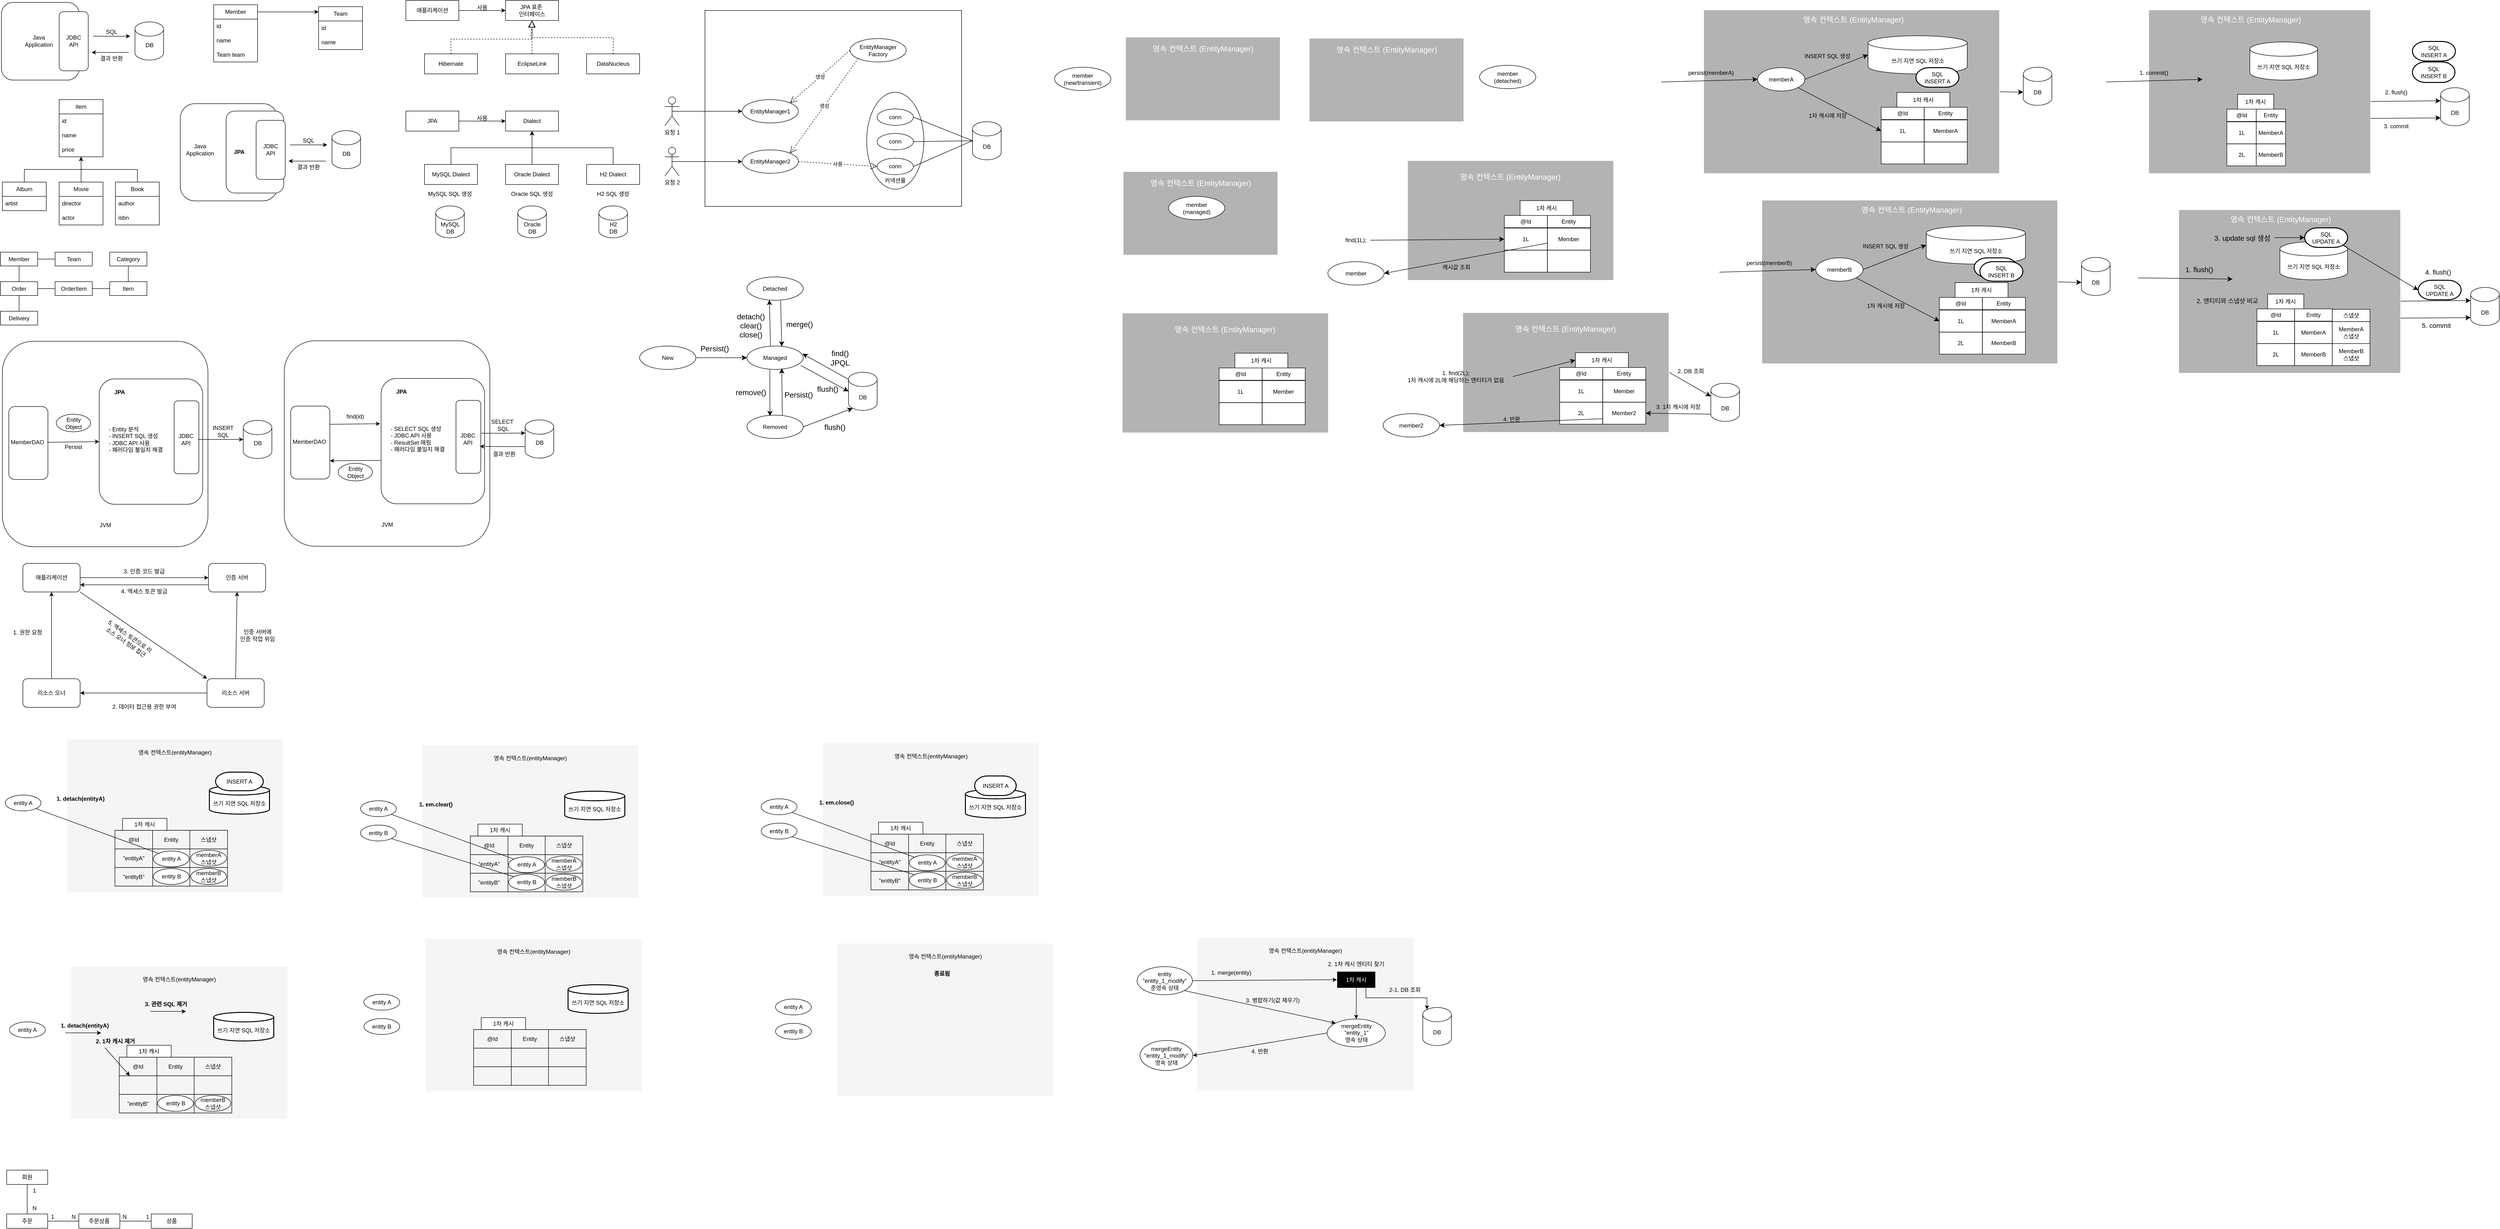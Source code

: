 <mxfile version="26.0.11">
  <diagram name="페이지-1" id="Rar_uW2dB962mLtttsw-">
    <mxGraphModel dx="813" dy="1114" grid="0" gridSize="10" guides="1" tooltips="1" connect="1" arrows="1" fold="1" page="1" pageScale="1" pageWidth="827" pageHeight="1169" math="0" shadow="0">
      <root>
        <mxCell id="0" />
        <mxCell id="1" parent="0" />
        <mxCell id="k0NUTAk5xpmQU2VHZI_K-25" value="" style="rounded=0;whiteSpace=wrap;html=1;fillColor=#B3B3B3;strokeColor=#FFFFFF;perimeterSpacing=1;strokeWidth=1;" parent="1" vertex="1">
          <mxGeometry x="2377" y="98" width="324" height="175" as="geometry" />
        </mxCell>
        <mxCell id="MSTxtKC6OHEPq3Pmxkmb-1" value="" style="rounded=0;whiteSpace=wrap;html=1;" parent="1" vertex="1">
          <mxGeometry x="1495" y="42" width="538" height="411" as="geometry" />
        </mxCell>
        <mxCell id="Ciupasd62eZEz7b_Rcl9-3" value="" style="whiteSpace=wrap;html=1;aspect=fixed;rounded=1;" parent="1" vertex="1">
          <mxGeometry x="395" y="237.5" width="204" height="204" as="geometry" />
        </mxCell>
        <mxCell id="fjv3wVsOdZcUhgJT5_eW-14" value="item" style="swimlane;fontStyle=0;childLayout=stackLayout;horizontal=1;startSize=30;horizontalStack=0;resizeParent=1;resizeParentMax=0;resizeLast=0;collapsible=1;marginBottom=0;whiteSpace=wrap;html=1;" parent="1" vertex="1">
          <mxGeometry x="141" y="229" width="92" height="120" as="geometry" />
        </mxCell>
        <mxCell id="fjv3wVsOdZcUhgJT5_eW-15" value="id" style="text;strokeColor=none;fillColor=none;align=left;verticalAlign=middle;spacingLeft=4;spacingRight=4;overflow=hidden;points=[[0,0.5],[1,0.5]];portConstraint=eastwest;rotatable=0;whiteSpace=wrap;html=1;" parent="fjv3wVsOdZcUhgJT5_eW-14" vertex="1">
          <mxGeometry y="30" width="92" height="30" as="geometry" />
        </mxCell>
        <mxCell id="fjv3wVsOdZcUhgJT5_eW-16" value="name" style="text;strokeColor=none;fillColor=none;align=left;verticalAlign=middle;spacingLeft=4;spacingRight=4;overflow=hidden;points=[[0,0.5],[1,0.5]];portConstraint=eastwest;rotatable=0;whiteSpace=wrap;html=1;" parent="fjv3wVsOdZcUhgJT5_eW-14" vertex="1">
          <mxGeometry y="60" width="92" height="30" as="geometry" />
        </mxCell>
        <mxCell id="fjv3wVsOdZcUhgJT5_eW-17" value="price" style="text;strokeColor=none;fillColor=none;align=left;verticalAlign=middle;spacingLeft=4;spacingRight=4;overflow=hidden;points=[[0,0.5],[1,0.5]];portConstraint=eastwest;rotatable=0;whiteSpace=wrap;html=1;" parent="fjv3wVsOdZcUhgJT5_eW-14" vertex="1">
          <mxGeometry y="90" width="92" height="30" as="geometry" />
        </mxCell>
        <mxCell id="fjv3wVsOdZcUhgJT5_eW-32" style="edgeStyle=orthogonalEdgeStyle;rounded=0;orthogonalLoop=1;jettySize=auto;html=1;exitX=0.5;exitY=0;exitDx=0;exitDy=0;" parent="1" source="fjv3wVsOdZcUhgJT5_eW-18" target="fjv3wVsOdZcUhgJT5_eW-14" edge="1">
          <mxGeometry relative="1" as="geometry" />
        </mxCell>
        <mxCell id="fjv3wVsOdZcUhgJT5_eW-18" value="Album" style="swimlane;fontStyle=0;childLayout=stackLayout;horizontal=1;startSize=30;horizontalStack=0;resizeParent=1;resizeParentMax=0;resizeLast=0;collapsible=1;marginBottom=0;whiteSpace=wrap;html=1;" parent="1" vertex="1">
          <mxGeometry x="22" y="402" width="92" height="60" as="geometry" />
        </mxCell>
        <mxCell id="fjv3wVsOdZcUhgJT5_eW-19" value="artist" style="text;strokeColor=none;fillColor=none;align=left;verticalAlign=middle;spacingLeft=4;spacingRight=4;overflow=hidden;points=[[0,0.5],[1,0.5]];portConstraint=eastwest;rotatable=0;whiteSpace=wrap;html=1;" parent="fjv3wVsOdZcUhgJT5_eW-18" vertex="1">
          <mxGeometry y="30" width="92" height="30" as="geometry" />
        </mxCell>
        <mxCell id="fjv3wVsOdZcUhgJT5_eW-33" style="edgeStyle=orthogonalEdgeStyle;rounded=0;orthogonalLoop=1;jettySize=auto;html=1;exitX=0.5;exitY=0;exitDx=0;exitDy=0;" parent="1" source="fjv3wVsOdZcUhgJT5_eW-22" target="fjv3wVsOdZcUhgJT5_eW-14" edge="1">
          <mxGeometry relative="1" as="geometry" />
        </mxCell>
        <mxCell id="fjv3wVsOdZcUhgJT5_eW-22" value="Movie" style="swimlane;fontStyle=0;childLayout=stackLayout;horizontal=1;startSize=30;horizontalStack=0;resizeParent=1;resizeParentMax=0;resizeLast=0;collapsible=1;marginBottom=0;whiteSpace=wrap;html=1;" parent="1" vertex="1">
          <mxGeometry x="141" y="402" width="92" height="90" as="geometry" />
        </mxCell>
        <mxCell id="fjv3wVsOdZcUhgJT5_eW-23" value="director" style="text;strokeColor=none;fillColor=none;align=left;verticalAlign=middle;spacingLeft=4;spacingRight=4;overflow=hidden;points=[[0,0.5],[1,0.5]];portConstraint=eastwest;rotatable=0;whiteSpace=wrap;html=1;" parent="fjv3wVsOdZcUhgJT5_eW-22" vertex="1">
          <mxGeometry y="30" width="92" height="30" as="geometry" />
        </mxCell>
        <mxCell id="fjv3wVsOdZcUhgJT5_eW-28" value="actor" style="text;strokeColor=none;fillColor=none;align=left;verticalAlign=middle;spacingLeft=4;spacingRight=4;overflow=hidden;points=[[0,0.5],[1,0.5]];portConstraint=eastwest;rotatable=0;whiteSpace=wrap;html=1;" parent="fjv3wVsOdZcUhgJT5_eW-22" vertex="1">
          <mxGeometry y="60" width="92" height="30" as="geometry" />
        </mxCell>
        <mxCell id="fjv3wVsOdZcUhgJT5_eW-34" style="edgeStyle=orthogonalEdgeStyle;rounded=0;orthogonalLoop=1;jettySize=auto;html=1;exitX=0.5;exitY=0;exitDx=0;exitDy=0;" parent="1" source="fjv3wVsOdZcUhgJT5_eW-29" target="fjv3wVsOdZcUhgJT5_eW-14" edge="1">
          <mxGeometry relative="1" as="geometry" />
        </mxCell>
        <mxCell id="fjv3wVsOdZcUhgJT5_eW-29" value="Book" style="swimlane;fontStyle=0;childLayout=stackLayout;horizontal=1;startSize=30;horizontalStack=0;resizeParent=1;resizeParentMax=0;resizeLast=0;collapsible=1;marginBottom=0;whiteSpace=wrap;html=1;" parent="1" vertex="1">
          <mxGeometry x="259" y="402" width="92" height="90" as="geometry" />
        </mxCell>
        <mxCell id="fjv3wVsOdZcUhgJT5_eW-30" value="author" style="text;strokeColor=none;fillColor=none;align=left;verticalAlign=middle;spacingLeft=4;spacingRight=4;overflow=hidden;points=[[0,0.5],[1,0.5]];portConstraint=eastwest;rotatable=0;whiteSpace=wrap;html=1;" parent="fjv3wVsOdZcUhgJT5_eW-29" vertex="1">
          <mxGeometry y="30" width="92" height="30" as="geometry" />
        </mxCell>
        <mxCell id="fjv3wVsOdZcUhgJT5_eW-31" value="isbn" style="text;strokeColor=none;fillColor=none;align=left;verticalAlign=middle;spacingLeft=4;spacingRight=4;overflow=hidden;points=[[0,0.5],[1,0.5]];portConstraint=eastwest;rotatable=0;whiteSpace=wrap;html=1;" parent="fjv3wVsOdZcUhgJT5_eW-29" vertex="1">
          <mxGeometry y="60" width="92" height="30" as="geometry" />
        </mxCell>
        <mxCell id="fjv3wVsOdZcUhgJT5_eW-36" value="Member" style="swimlane;fontStyle=0;childLayout=stackLayout;horizontal=1;startSize=30;horizontalStack=0;resizeParent=1;resizeParentMax=0;resizeLast=0;collapsible=1;marginBottom=0;whiteSpace=wrap;html=1;" parent="1" vertex="1">
          <mxGeometry x="465" y="30" width="92" height="120" as="geometry" />
        </mxCell>
        <mxCell id="fjv3wVsOdZcUhgJT5_eW-37" value="id" style="text;strokeColor=none;fillColor=none;align=left;verticalAlign=middle;spacingLeft=4;spacingRight=4;overflow=hidden;points=[[0,0.5],[1,0.5]];portConstraint=eastwest;rotatable=0;whiteSpace=wrap;html=1;" parent="fjv3wVsOdZcUhgJT5_eW-36" vertex="1">
          <mxGeometry y="30" width="92" height="30" as="geometry" />
        </mxCell>
        <mxCell id="fjv3wVsOdZcUhgJT5_eW-38" value="name" style="text;strokeColor=none;fillColor=none;align=left;verticalAlign=middle;spacingLeft=4;spacingRight=4;overflow=hidden;points=[[0,0.5],[1,0.5]];portConstraint=eastwest;rotatable=0;whiteSpace=wrap;html=1;" parent="fjv3wVsOdZcUhgJT5_eW-36" vertex="1">
          <mxGeometry y="60" width="92" height="30" as="geometry" />
        </mxCell>
        <mxCell id="fjv3wVsOdZcUhgJT5_eW-39" value="Team team" style="text;strokeColor=none;fillColor=none;align=left;verticalAlign=middle;spacingLeft=4;spacingRight=4;overflow=hidden;points=[[0,0.5],[1,0.5]];portConstraint=eastwest;rotatable=0;whiteSpace=wrap;html=1;" parent="fjv3wVsOdZcUhgJT5_eW-36" vertex="1">
          <mxGeometry y="90" width="92" height="30" as="geometry" />
        </mxCell>
        <mxCell id="fjv3wVsOdZcUhgJT5_eW-40" value="Team" style="swimlane;fontStyle=0;childLayout=stackLayout;horizontal=1;startSize=30;horizontalStack=0;resizeParent=1;resizeParentMax=0;resizeLast=0;collapsible=1;marginBottom=0;whiteSpace=wrap;html=1;" parent="1" vertex="1">
          <mxGeometry x="685" y="34" width="92" height="90" as="geometry" />
        </mxCell>
        <mxCell id="fjv3wVsOdZcUhgJT5_eW-41" value="id" style="text;strokeColor=none;fillColor=none;align=left;verticalAlign=middle;spacingLeft=4;spacingRight=4;overflow=hidden;points=[[0,0.5],[1,0.5]];portConstraint=eastwest;rotatable=0;whiteSpace=wrap;html=1;" parent="fjv3wVsOdZcUhgJT5_eW-40" vertex="1">
          <mxGeometry y="30" width="92" height="30" as="geometry" />
        </mxCell>
        <mxCell id="fjv3wVsOdZcUhgJT5_eW-42" value="name" style="text;strokeColor=none;fillColor=none;align=left;verticalAlign=middle;spacingLeft=4;spacingRight=4;overflow=hidden;points=[[0,0.5],[1,0.5]];portConstraint=eastwest;rotatable=0;whiteSpace=wrap;html=1;" parent="fjv3wVsOdZcUhgJT5_eW-40" vertex="1">
          <mxGeometry y="60" width="92" height="30" as="geometry" />
        </mxCell>
        <mxCell id="fjv3wVsOdZcUhgJT5_eW-44" style="edgeStyle=orthogonalEdgeStyle;rounded=0;orthogonalLoop=1;jettySize=auto;html=1;exitX=1;exitY=0.5;exitDx=0;exitDy=0;entryX=0;entryY=0.122;entryDx=0;entryDy=0;entryPerimeter=0;" parent="1" source="fjv3wVsOdZcUhgJT5_eW-38" target="fjv3wVsOdZcUhgJT5_eW-40" edge="1">
          <mxGeometry relative="1" as="geometry">
            <Array as="points">
              <mxPoint x="557" y="45" />
              <mxPoint x="665" y="45" />
            </Array>
          </mxGeometry>
        </mxCell>
        <mxCell id="o04ICpHNsVBjAGVJbhHK-1" value="Member" style="whiteSpace=wrap;html=1;align=center;" parent="1" vertex="1">
          <mxGeometry x="18" y="549" width="78" height="29" as="geometry" />
        </mxCell>
        <mxCell id="o04ICpHNsVBjAGVJbhHK-2" value="Team" style="whiteSpace=wrap;html=1;align=center;" parent="1" vertex="1">
          <mxGeometry x="132.5" y="549" width="78" height="29" as="geometry" />
        </mxCell>
        <mxCell id="o04ICpHNsVBjAGVJbhHK-3" value="Order" style="whiteSpace=wrap;html=1;align=center;" parent="1" vertex="1">
          <mxGeometry x="18" y="611" width="78" height="29" as="geometry" />
        </mxCell>
        <mxCell id="o04ICpHNsVBjAGVJbhHK-4" value="OrderItem" style="whiteSpace=wrap;html=1;align=center;" parent="1" vertex="1">
          <mxGeometry x="132.5" y="611" width="78" height="29" as="geometry" />
        </mxCell>
        <mxCell id="o04ICpHNsVBjAGVJbhHK-5" value="Item" style="whiteSpace=wrap;html=1;align=center;" parent="1" vertex="1">
          <mxGeometry x="247" y="611" width="78" height="29" as="geometry" />
        </mxCell>
        <mxCell id="o04ICpHNsVBjAGVJbhHK-6" value="Category" style="whiteSpace=wrap;html=1;align=center;" parent="1" vertex="1">
          <mxGeometry x="247" y="549" width="78" height="29" as="geometry" />
        </mxCell>
        <mxCell id="o04ICpHNsVBjAGVJbhHK-7" value="Delivery" style="whiteSpace=wrap;html=1;align=center;" parent="1" vertex="1">
          <mxGeometry x="18" y="673" width="78" height="29" as="geometry" />
        </mxCell>
        <mxCell id="o04ICpHNsVBjAGVJbhHK-9" value="" style="endArrow=none;html=1;rounded=0;exitX=0.5;exitY=0;exitDx=0;exitDy=0;entryX=0.5;entryY=1;entryDx=0;entryDy=0;" parent="1" source="o04ICpHNsVBjAGVJbhHK-3" target="o04ICpHNsVBjAGVJbhHK-1" edge="1">
          <mxGeometry width="50" height="50" relative="1" as="geometry">
            <mxPoint x="382" y="562" as="sourcePoint" />
            <mxPoint x="432" y="512" as="targetPoint" />
          </mxGeometry>
        </mxCell>
        <mxCell id="o04ICpHNsVBjAGVJbhHK-12" value="" style="endArrow=none;html=1;rounded=0;exitX=1;exitY=0.5;exitDx=0;exitDy=0;entryX=0;entryY=0.5;entryDx=0;entryDy=0;" parent="1" source="o04ICpHNsVBjAGVJbhHK-1" target="o04ICpHNsVBjAGVJbhHK-2" edge="1">
          <mxGeometry width="50" height="50" relative="1" as="geometry">
            <mxPoint x="77" y="631" as="sourcePoint" />
            <mxPoint x="77" y="598" as="targetPoint" />
          </mxGeometry>
        </mxCell>
        <mxCell id="o04ICpHNsVBjAGVJbhHK-13" value="" style="endArrow=none;html=1;rounded=0;exitX=1;exitY=0.5;exitDx=0;exitDy=0;entryX=0;entryY=0.5;entryDx=0;entryDy=0;" parent="1" source="o04ICpHNsVBjAGVJbhHK-3" target="o04ICpHNsVBjAGVJbhHK-4" edge="1">
          <mxGeometry width="50" height="50" relative="1" as="geometry">
            <mxPoint x="87" y="641" as="sourcePoint" />
            <mxPoint x="87" y="608" as="targetPoint" />
          </mxGeometry>
        </mxCell>
        <mxCell id="o04ICpHNsVBjAGVJbhHK-14" value="" style="endArrow=none;html=1;rounded=0;exitX=0.5;exitY=0;exitDx=0;exitDy=0;entryX=0.5;entryY=1;entryDx=0;entryDy=0;" parent="1" source="o04ICpHNsVBjAGVJbhHK-7" target="o04ICpHNsVBjAGVJbhHK-3" edge="1">
          <mxGeometry width="50" height="50" relative="1" as="geometry">
            <mxPoint x="97" y="651" as="sourcePoint" />
            <mxPoint x="97" y="618" as="targetPoint" />
          </mxGeometry>
        </mxCell>
        <mxCell id="o04ICpHNsVBjAGVJbhHK-15" value="" style="endArrow=none;html=1;rounded=0;exitX=0;exitY=0.5;exitDx=0;exitDy=0;entryX=1;entryY=0.5;entryDx=0;entryDy=0;" parent="1" source="o04ICpHNsVBjAGVJbhHK-5" target="o04ICpHNsVBjAGVJbhHK-4" edge="1">
          <mxGeometry width="50" height="50" relative="1" as="geometry">
            <mxPoint x="107" y="661" as="sourcePoint" />
            <mxPoint x="219" y="682" as="targetPoint" />
          </mxGeometry>
        </mxCell>
        <mxCell id="o04ICpHNsVBjAGVJbhHK-16" value="" style="endArrow=none;html=1;rounded=0;exitX=0.5;exitY=0;exitDx=0;exitDy=0;entryX=0.5;entryY=1;entryDx=0;entryDy=0;" parent="1" source="o04ICpHNsVBjAGVJbhHK-5" target="o04ICpHNsVBjAGVJbhHK-6" edge="1">
          <mxGeometry width="50" height="50" relative="1" as="geometry">
            <mxPoint x="117" y="671" as="sourcePoint" />
            <mxPoint x="117" y="638" as="targetPoint" />
          </mxGeometry>
        </mxCell>
        <mxCell id="Ciupasd62eZEz7b_Rcl9-1" value="" style="group" parent="1" vertex="1" connectable="0">
          <mxGeometry x="20" y="25" width="340" height="163" as="geometry" />
        </mxCell>
        <mxCell id="fjv3wVsOdZcUhgJT5_eW-1" value="" style="whiteSpace=wrap;html=1;aspect=fixed;rounded=1;" parent="Ciupasd62eZEz7b_Rcl9-1" vertex="1">
          <mxGeometry width="163" height="163" as="geometry" />
        </mxCell>
        <mxCell id="fjv3wVsOdZcUhgJT5_eW-3" value="" style="rounded=1;whiteSpace=wrap;html=1;" parent="Ciupasd62eZEz7b_Rcl9-1" vertex="1">
          <mxGeometry x="121" y="19.5" width="61" height="124" as="geometry" />
        </mxCell>
        <mxCell id="fjv3wVsOdZcUhgJT5_eW-4" value="Java Application" style="text;html=1;align=center;verticalAlign=middle;whiteSpace=wrap;rounded=0;" parent="Ciupasd62eZEz7b_Rcl9-1" vertex="1">
          <mxGeometry x="37" y="50" width="83" height="62" as="geometry" />
        </mxCell>
        <mxCell id="fjv3wVsOdZcUhgJT5_eW-5" value="JDBC&lt;br&gt;API" style="text;html=1;align=center;verticalAlign=middle;whiteSpace=wrap;rounded=0;" parent="Ciupasd62eZEz7b_Rcl9-1" vertex="1">
          <mxGeometry x="119" y="50" width="65" height="62" as="geometry" />
        </mxCell>
        <mxCell id="fjv3wVsOdZcUhgJT5_eW-6" value="" style="shape=cylinder3;whiteSpace=wrap;html=1;boundedLbl=1;backgroundOutline=1;size=15;" parent="Ciupasd62eZEz7b_Rcl9-1" vertex="1">
          <mxGeometry x="280" y="41" width="60" height="80" as="geometry" />
        </mxCell>
        <mxCell id="fjv3wVsOdZcUhgJT5_eW-7" value="DB" style="text;html=1;align=center;verticalAlign=middle;whiteSpace=wrap;rounded=0;" parent="Ciupasd62eZEz7b_Rcl9-1" vertex="1">
          <mxGeometry x="291.5" y="75" width="37" height="30" as="geometry" />
        </mxCell>
        <mxCell id="fjv3wVsOdZcUhgJT5_eW-9" value="" style="endArrow=classic;html=1;rounded=0;" parent="Ciupasd62eZEz7b_Rcl9-1" edge="1">
          <mxGeometry width="50" height="50" relative="1" as="geometry">
            <mxPoint x="192" y="71" as="sourcePoint" />
            <mxPoint x="270" y="71" as="targetPoint" />
          </mxGeometry>
        </mxCell>
        <mxCell id="fjv3wVsOdZcUhgJT5_eW-10" value="" style="endArrow=classic;html=1;rounded=0;" parent="Ciupasd62eZEz7b_Rcl9-1" edge="1">
          <mxGeometry width="50" height="50" relative="1" as="geometry">
            <mxPoint x="267" y="105" as="sourcePoint" />
            <mxPoint x="189" y="105" as="targetPoint" />
          </mxGeometry>
        </mxCell>
        <mxCell id="fjv3wVsOdZcUhgJT5_eW-11" value="SQL" style="text;html=1;align=center;verticalAlign=middle;whiteSpace=wrap;rounded=0;" parent="Ciupasd62eZEz7b_Rcl9-1" vertex="1">
          <mxGeometry x="201" y="47" width="60" height="30" as="geometry" />
        </mxCell>
        <mxCell id="fjv3wVsOdZcUhgJT5_eW-12" value="결과 반환" style="text;html=1;align=center;verticalAlign=middle;whiteSpace=wrap;rounded=0;" parent="Ciupasd62eZEz7b_Rcl9-1" vertex="1">
          <mxGeometry x="201" y="105" width="60" height="25" as="geometry" />
        </mxCell>
        <mxCell id="Ciupasd62eZEz7b_Rcl9-2" value="" style="group" parent="1" vertex="1" connectable="0">
          <mxGeometry x="433" y="253" width="340" height="204" as="geometry" />
        </mxCell>
        <mxCell id="Ciupasd62eZEz7b_Rcl9-13" value="" style="rounded=1;whiteSpace=wrap;html=1;" parent="Ciupasd62eZEz7b_Rcl9-2" vertex="1">
          <mxGeometry x="58" width="121" height="172" as="geometry" />
        </mxCell>
        <mxCell id="Ciupasd62eZEz7b_Rcl9-4" value="" style="rounded=1;whiteSpace=wrap;html=1;" parent="Ciupasd62eZEz7b_Rcl9-2" vertex="1">
          <mxGeometry x="121" y="19.5" width="61" height="124" as="geometry" />
        </mxCell>
        <mxCell id="Ciupasd62eZEz7b_Rcl9-6" value="JDBC&lt;br&gt;API" style="text;html=1;align=center;verticalAlign=middle;whiteSpace=wrap;rounded=0;" parent="Ciupasd62eZEz7b_Rcl9-2" vertex="1">
          <mxGeometry x="119" y="50" width="65" height="62" as="geometry" />
        </mxCell>
        <mxCell id="Ciupasd62eZEz7b_Rcl9-7" value="" style="shape=cylinder3;whiteSpace=wrap;html=1;boundedLbl=1;backgroundOutline=1;size=15;" parent="Ciupasd62eZEz7b_Rcl9-2" vertex="1">
          <mxGeometry x="280" y="41" width="60" height="80" as="geometry" />
        </mxCell>
        <mxCell id="Ciupasd62eZEz7b_Rcl9-8" value="DB" style="text;html=1;align=center;verticalAlign=middle;whiteSpace=wrap;rounded=0;" parent="Ciupasd62eZEz7b_Rcl9-2" vertex="1">
          <mxGeometry x="291.5" y="75" width="37" height="30" as="geometry" />
        </mxCell>
        <mxCell id="Ciupasd62eZEz7b_Rcl9-9" value="" style="endArrow=classic;html=1;rounded=0;" parent="Ciupasd62eZEz7b_Rcl9-2" edge="1">
          <mxGeometry width="50" height="50" relative="1" as="geometry">
            <mxPoint x="192" y="71" as="sourcePoint" />
            <mxPoint x="270" y="71" as="targetPoint" />
          </mxGeometry>
        </mxCell>
        <mxCell id="Ciupasd62eZEz7b_Rcl9-10" value="" style="endArrow=classic;html=1;rounded=0;" parent="Ciupasd62eZEz7b_Rcl9-2" edge="1">
          <mxGeometry width="50" height="50" relative="1" as="geometry">
            <mxPoint x="267" y="105" as="sourcePoint" />
            <mxPoint x="189" y="105" as="targetPoint" />
          </mxGeometry>
        </mxCell>
        <mxCell id="Ciupasd62eZEz7b_Rcl9-11" value="SQL" style="text;html=1;align=center;verticalAlign=middle;whiteSpace=wrap;rounded=0;" parent="Ciupasd62eZEz7b_Rcl9-2" vertex="1">
          <mxGeometry x="201" y="47" width="60" height="30" as="geometry" />
        </mxCell>
        <mxCell id="Ciupasd62eZEz7b_Rcl9-12" value="결과 반환" style="text;html=1;align=center;verticalAlign=middle;whiteSpace=wrap;rounded=0;" parent="Ciupasd62eZEz7b_Rcl9-2" vertex="1">
          <mxGeometry x="201" y="105" width="60" height="25" as="geometry" />
        </mxCell>
        <mxCell id="Ciupasd62eZEz7b_Rcl9-14" value="&lt;b&gt;JPA&lt;/b&gt;" style="text;html=1;align=center;verticalAlign=middle;whiteSpace=wrap;rounded=0;" parent="Ciupasd62eZEz7b_Rcl9-2" vertex="1">
          <mxGeometry x="44" y="55" width="83" height="62" as="geometry" />
        </mxCell>
        <mxCell id="Ciupasd62eZEz7b_Rcl9-5" value="Java Application" style="text;html=1;align=center;verticalAlign=middle;whiteSpace=wrap;rounded=0;" parent="1" vertex="1">
          <mxGeometry x="395" y="303" width="83" height="62" as="geometry" />
        </mxCell>
        <mxCell id="Ciupasd62eZEz7b_Rcl9-50" value="" style="group" parent="1" vertex="1" connectable="0">
          <mxGeometry x="22" y="736" width="565" height="431" as="geometry" />
        </mxCell>
        <mxCell id="Ciupasd62eZEz7b_Rcl9-15" value="" style="whiteSpace=wrap;html=1;aspect=fixed;rounded=1;" parent="Ciupasd62eZEz7b_Rcl9-50" vertex="1">
          <mxGeometry width="431" height="431" as="geometry" />
        </mxCell>
        <mxCell id="Ciupasd62eZEz7b_Rcl9-37" value="" style="group" parent="Ciupasd62eZEz7b_Rcl9-50" vertex="1" connectable="0">
          <mxGeometry x="113" y="153" width="72" height="37" as="geometry" />
        </mxCell>
        <mxCell id="Ciupasd62eZEz7b_Rcl9-35" value="" style="ellipse;whiteSpace=wrap;html=1;" parent="Ciupasd62eZEz7b_Rcl9-37" vertex="1">
          <mxGeometry width="72" height="37" as="geometry" />
        </mxCell>
        <mxCell id="Ciupasd62eZEz7b_Rcl9-36" value="Entity&lt;br&gt;Object" style="text;html=1;align=center;verticalAlign=middle;whiteSpace=wrap;rounded=0;" parent="Ciupasd62eZEz7b_Rcl9-37" vertex="1">
          <mxGeometry x="7.5" width="57" height="37" as="geometry" />
        </mxCell>
        <mxCell id="Ciupasd62eZEz7b_Rcl9-38" value="" style="group" parent="Ciupasd62eZEz7b_Rcl9-50" vertex="1" connectable="0">
          <mxGeometry x="203" y="79" width="226" height="263" as="geometry" />
        </mxCell>
        <mxCell id="Ciupasd62eZEz7b_Rcl9-29" value="" style="rounded=1;whiteSpace=wrap;html=1;" parent="Ciupasd62eZEz7b_Rcl9-38" vertex="1">
          <mxGeometry width="217" height="263" as="geometry" />
        </mxCell>
        <mxCell id="Ciupasd62eZEz7b_Rcl9-32" value="" style="group" parent="Ciupasd62eZEz7b_Rcl9-38" vertex="1" connectable="0">
          <mxGeometry x="143" y="46" width="83" height="153" as="geometry" />
        </mxCell>
        <mxCell id="Ciupasd62eZEz7b_Rcl9-30" value="" style="rounded=1;whiteSpace=wrap;html=1;" parent="Ciupasd62eZEz7b_Rcl9-32" vertex="1">
          <mxGeometry x="14" width="52" height="153" as="geometry" />
        </mxCell>
        <mxCell id="Ciupasd62eZEz7b_Rcl9-31" value="JDBC&lt;br&gt;API" style="text;html=1;align=center;verticalAlign=middle;whiteSpace=wrap;rounded=0;" parent="Ciupasd62eZEz7b_Rcl9-32" vertex="1">
          <mxGeometry x="14" y="50" width="50" height="62" as="geometry" />
        </mxCell>
        <mxCell id="Ciupasd62eZEz7b_Rcl9-33" value="&lt;b&gt;JPA&lt;/b&gt;" style="text;html=1;align=center;verticalAlign=middle;whiteSpace=wrap;rounded=0;" parent="Ciupasd62eZEz7b_Rcl9-38" vertex="1">
          <mxGeometry x="18" y="12" width="50" height="32" as="geometry" />
        </mxCell>
        <mxCell id="Ciupasd62eZEz7b_Rcl9-34" value="- Entity 분석&lt;br&gt;&lt;div style=&quot;&quot;&gt;&lt;span style=&quot;background-color: initial;&quot;&gt;- INSERT SQL 생성&lt;/span&gt;&lt;/div&gt;- JDBC API 사용&lt;br&gt;- 패러다임 불일치 해결" style="text;html=1;align=left;verticalAlign=middle;whiteSpace=wrap;rounded=0;" parent="Ciupasd62eZEz7b_Rcl9-38" vertex="1">
          <mxGeometry x="18" y="88" width="131" height="78" as="geometry" />
        </mxCell>
        <mxCell id="Ciupasd62eZEz7b_Rcl9-40" value="" style="group" parent="Ciupasd62eZEz7b_Rcl9-50" vertex="1" connectable="0">
          <mxGeometry x="11" y="137" width="84.5" height="153" as="geometry" />
        </mxCell>
        <mxCell id="Ciupasd62eZEz7b_Rcl9-28" value="" style="rounded=1;whiteSpace=wrap;html=1;" parent="Ciupasd62eZEz7b_Rcl9-40" vertex="1">
          <mxGeometry x="2.5" width="82" height="153" as="geometry" />
        </mxCell>
        <mxCell id="Ciupasd62eZEz7b_Rcl9-27" value="MemberDAO" style="text;html=1;align=center;verticalAlign=middle;whiteSpace=wrap;rounded=0;" parent="Ciupasd62eZEz7b_Rcl9-40" vertex="1">
          <mxGeometry y="44" width="83" height="62" as="geometry" />
        </mxCell>
        <mxCell id="Ciupasd62eZEz7b_Rcl9-41" value="" style="endArrow=classic;html=1;rounded=0;exitX=1;exitY=0.5;exitDx=0;exitDy=0;entryX=0;entryY=0.5;entryDx=0;entryDy=0;" parent="Ciupasd62eZEz7b_Rcl9-50" source="Ciupasd62eZEz7b_Rcl9-27" target="Ciupasd62eZEz7b_Rcl9-29" edge="1">
          <mxGeometry width="50" height="50" relative="1" as="geometry">
            <mxPoint x="357" y="53" as="sourcePoint" />
            <mxPoint x="407" y="3" as="targetPoint" />
          </mxGeometry>
        </mxCell>
        <mxCell id="Ciupasd62eZEz7b_Rcl9-42" value="Persist" style="text;html=1;align=center;verticalAlign=middle;whiteSpace=wrap;rounded=0;" parent="Ciupasd62eZEz7b_Rcl9-50" vertex="1">
          <mxGeometry x="119" y="207" width="60" height="30" as="geometry" />
        </mxCell>
        <mxCell id="Ciupasd62eZEz7b_Rcl9-46" value="" style="group" parent="Ciupasd62eZEz7b_Rcl9-50" vertex="1" connectable="0">
          <mxGeometry x="505" y="166" width="60" height="80" as="geometry" />
        </mxCell>
        <mxCell id="Ciupasd62eZEz7b_Rcl9-43" value="" style="shape=cylinder3;whiteSpace=wrap;html=1;boundedLbl=1;backgroundOutline=1;size=15;" parent="Ciupasd62eZEz7b_Rcl9-46" vertex="1">
          <mxGeometry width="60" height="80" as="geometry" />
        </mxCell>
        <mxCell id="Ciupasd62eZEz7b_Rcl9-44" value="DB" style="text;html=1;align=center;verticalAlign=middle;whiteSpace=wrap;rounded=0;" parent="Ciupasd62eZEz7b_Rcl9-46" vertex="1">
          <mxGeometry x="11.5" y="33" width="37" height="30" as="geometry" />
        </mxCell>
        <mxCell id="Ciupasd62eZEz7b_Rcl9-47" style="edgeStyle=orthogonalEdgeStyle;rounded=0;orthogonalLoop=1;jettySize=auto;html=1;exitX=1;exitY=0.5;exitDx=0;exitDy=0;" parent="Ciupasd62eZEz7b_Rcl9-50" source="Ciupasd62eZEz7b_Rcl9-31" target="Ciupasd62eZEz7b_Rcl9-43" edge="1">
          <mxGeometry relative="1" as="geometry" />
        </mxCell>
        <mxCell id="Ciupasd62eZEz7b_Rcl9-48" value="INSERT&lt;br&gt;SQL" style="text;html=1;align=center;verticalAlign=middle;whiteSpace=wrap;rounded=0;" parent="Ciupasd62eZEz7b_Rcl9-50" vertex="1">
          <mxGeometry x="433" y="174" width="60" height="30" as="geometry" />
        </mxCell>
        <mxCell id="Ciupasd62eZEz7b_Rcl9-49" value="JVM" style="text;html=1;align=center;verticalAlign=middle;whiteSpace=wrap;rounded=0;" parent="Ciupasd62eZEz7b_Rcl9-50" vertex="1">
          <mxGeometry x="185.5" y="371" width="60" height="30" as="geometry" />
        </mxCell>
        <mxCell id="Ciupasd62eZEz7b_Rcl9-52" value="" style="group" parent="1" vertex="1" connectable="0">
          <mxGeometry x="613" y="735" width="565" height="431" as="geometry" />
        </mxCell>
        <mxCell id="Ciupasd62eZEz7b_Rcl9-53" value="" style="whiteSpace=wrap;html=1;aspect=fixed;rounded=1;" parent="Ciupasd62eZEz7b_Rcl9-52" vertex="1">
          <mxGeometry width="431" height="431" as="geometry" />
        </mxCell>
        <mxCell id="Ciupasd62eZEz7b_Rcl9-54" value="" style="group" parent="Ciupasd62eZEz7b_Rcl9-52" vertex="1" connectable="0">
          <mxGeometry x="113" y="257" width="72" height="37" as="geometry" />
        </mxCell>
        <mxCell id="Ciupasd62eZEz7b_Rcl9-55" value="" style="ellipse;whiteSpace=wrap;html=1;" parent="Ciupasd62eZEz7b_Rcl9-54" vertex="1">
          <mxGeometry width="72" height="37" as="geometry" />
        </mxCell>
        <mxCell id="Ciupasd62eZEz7b_Rcl9-56" value="Entity&lt;br&gt;Object" style="text;html=1;align=center;verticalAlign=middle;whiteSpace=wrap;rounded=0;" parent="Ciupasd62eZEz7b_Rcl9-54" vertex="1">
          <mxGeometry x="7.5" width="57" height="37" as="geometry" />
        </mxCell>
        <mxCell id="Ciupasd62eZEz7b_Rcl9-57" value="" style="group" parent="Ciupasd62eZEz7b_Rcl9-52" vertex="1" connectable="0">
          <mxGeometry x="203" y="79" width="226" height="263" as="geometry" />
        </mxCell>
        <mxCell id="Ciupasd62eZEz7b_Rcl9-58" value="" style="rounded=1;whiteSpace=wrap;html=1;" parent="Ciupasd62eZEz7b_Rcl9-57" vertex="1">
          <mxGeometry width="217" height="263" as="geometry" />
        </mxCell>
        <mxCell id="Ciupasd62eZEz7b_Rcl9-59" value="" style="group" parent="Ciupasd62eZEz7b_Rcl9-57" vertex="1" connectable="0">
          <mxGeometry x="143" y="46" width="83" height="153" as="geometry" />
        </mxCell>
        <mxCell id="Ciupasd62eZEz7b_Rcl9-60" value="" style="rounded=1;whiteSpace=wrap;html=1;" parent="Ciupasd62eZEz7b_Rcl9-59" vertex="1">
          <mxGeometry x="14" width="52" height="153" as="geometry" />
        </mxCell>
        <mxCell id="Ciupasd62eZEz7b_Rcl9-61" value="JDBC&lt;br&gt;API" style="text;html=1;align=center;verticalAlign=middle;whiteSpace=wrap;rounded=0;" parent="Ciupasd62eZEz7b_Rcl9-59" vertex="1">
          <mxGeometry x="14" y="50" width="50" height="62" as="geometry" />
        </mxCell>
        <mxCell id="Ciupasd62eZEz7b_Rcl9-62" value="&lt;b&gt;JPA&lt;/b&gt;" style="text;html=1;align=center;verticalAlign=middle;whiteSpace=wrap;rounded=0;" parent="Ciupasd62eZEz7b_Rcl9-57" vertex="1">
          <mxGeometry x="18" y="12" width="50" height="32" as="geometry" />
        </mxCell>
        <mxCell id="Ciupasd62eZEz7b_Rcl9-63" value="- SELECT SQL 생성&lt;br&gt;- JDBC API 사용&lt;br&gt;- ResultSet 매핑&lt;br&gt;- 패러다임 불일치 해결" style="text;html=1;align=left;verticalAlign=middle;whiteSpace=wrap;rounded=0;" parent="Ciupasd62eZEz7b_Rcl9-57" vertex="1">
          <mxGeometry x="18" y="88" width="131" height="78" as="geometry" />
        </mxCell>
        <mxCell id="Ciupasd62eZEz7b_Rcl9-64" value="" style="group" parent="Ciupasd62eZEz7b_Rcl9-52" vertex="1" connectable="0">
          <mxGeometry x="11" y="137" width="84.5" height="153" as="geometry" />
        </mxCell>
        <mxCell id="Ciupasd62eZEz7b_Rcl9-65" value="" style="rounded=1;whiteSpace=wrap;html=1;" parent="Ciupasd62eZEz7b_Rcl9-64" vertex="1">
          <mxGeometry x="2.5" width="82" height="153" as="geometry" />
        </mxCell>
        <mxCell id="Ciupasd62eZEz7b_Rcl9-66" value="MemberDAO" style="text;html=1;align=center;verticalAlign=middle;whiteSpace=wrap;rounded=0;" parent="Ciupasd62eZEz7b_Rcl9-64" vertex="1">
          <mxGeometry y="44" width="83" height="62" as="geometry" />
        </mxCell>
        <mxCell id="Ciupasd62eZEz7b_Rcl9-67" value="" style="endArrow=classic;html=1;rounded=0;exitX=1;exitY=0.25;exitDx=0;exitDy=0;entryX=-0.009;entryY=0.361;entryDx=0;entryDy=0;entryPerimeter=0;" parent="Ciupasd62eZEz7b_Rcl9-52" source="Ciupasd62eZEz7b_Rcl9-65" target="Ciupasd62eZEz7b_Rcl9-58" edge="1">
          <mxGeometry width="50" height="50" relative="1" as="geometry">
            <mxPoint x="357" y="53" as="sourcePoint" />
            <mxPoint x="407" y="3" as="targetPoint" />
          </mxGeometry>
        </mxCell>
        <mxCell id="Ciupasd62eZEz7b_Rcl9-68" value="find(id)" style="text;html=1;align=center;verticalAlign=middle;whiteSpace=wrap;rounded=0;" parent="Ciupasd62eZEz7b_Rcl9-52" vertex="1">
          <mxGeometry x="119" y="144" width="60" height="30" as="geometry" />
        </mxCell>
        <mxCell id="Ciupasd62eZEz7b_Rcl9-69" value="" style="group" parent="Ciupasd62eZEz7b_Rcl9-52" vertex="1" connectable="0">
          <mxGeometry x="505" y="166" width="60" height="80" as="geometry" />
        </mxCell>
        <mxCell id="Ciupasd62eZEz7b_Rcl9-70" value="" style="shape=cylinder3;whiteSpace=wrap;html=1;boundedLbl=1;backgroundOutline=1;size=15;" parent="Ciupasd62eZEz7b_Rcl9-69" vertex="1">
          <mxGeometry width="60" height="80" as="geometry" />
        </mxCell>
        <mxCell id="Ciupasd62eZEz7b_Rcl9-71" value="DB" style="text;html=1;align=center;verticalAlign=middle;whiteSpace=wrap;rounded=0;" parent="Ciupasd62eZEz7b_Rcl9-69" vertex="1">
          <mxGeometry x="11.5" y="33" width="37" height="30" as="geometry" />
        </mxCell>
        <mxCell id="Ciupasd62eZEz7b_Rcl9-72" style="edgeStyle=orthogonalEdgeStyle;rounded=0;orthogonalLoop=1;jettySize=auto;html=1;exitX=1.019;exitY=0.451;exitDx=0;exitDy=0;exitPerimeter=0;entryX=0;entryY=0;entryDx=0;entryDy=27.5;entryPerimeter=0;" parent="Ciupasd62eZEz7b_Rcl9-52" source="Ciupasd62eZEz7b_Rcl9-60" target="Ciupasd62eZEz7b_Rcl9-70" edge="1">
          <mxGeometry relative="1" as="geometry" />
        </mxCell>
        <mxCell id="Ciupasd62eZEz7b_Rcl9-73" value="SELECT&amp;nbsp;&lt;br&gt;SQL" style="text;html=1;align=center;verticalAlign=middle;whiteSpace=wrap;rounded=0;" parent="Ciupasd62eZEz7b_Rcl9-52" vertex="1">
          <mxGeometry x="429" y="162" width="60" height="30" as="geometry" />
        </mxCell>
        <mxCell id="Ciupasd62eZEz7b_Rcl9-74" value="JVM" style="text;html=1;align=center;verticalAlign=middle;whiteSpace=wrap;rounded=0;" parent="Ciupasd62eZEz7b_Rcl9-52" vertex="1">
          <mxGeometry x="185.5" y="371" width="60" height="30" as="geometry" />
        </mxCell>
        <mxCell id="Ciupasd62eZEz7b_Rcl9-75" value="" style="endArrow=classic;html=1;rounded=0;entryX=1;entryY=0.75;entryDx=0;entryDy=0;exitX=0;exitY=0.654;exitDx=0;exitDy=0;exitPerimeter=0;" parent="Ciupasd62eZEz7b_Rcl9-52" source="Ciupasd62eZEz7b_Rcl9-58" target="Ciupasd62eZEz7b_Rcl9-65" edge="1">
          <mxGeometry width="50" height="50" relative="1" as="geometry">
            <mxPoint x="248" y="154" as="sourcePoint" />
            <mxPoint x="298" y="104" as="targetPoint" />
          </mxGeometry>
        </mxCell>
        <mxCell id="Ciupasd62eZEz7b_Rcl9-78" style="edgeStyle=orthogonalEdgeStyle;rounded=0;orthogonalLoop=1;jettySize=auto;html=1;exitX=0;exitY=0;exitDx=0;exitDy=52.5;exitPerimeter=0;entryX=1;entryY=0.75;entryDx=0;entryDy=0;" parent="Ciupasd62eZEz7b_Rcl9-52" source="Ciupasd62eZEz7b_Rcl9-70" target="Ciupasd62eZEz7b_Rcl9-61" edge="1">
          <mxGeometry relative="1" as="geometry">
            <Array as="points">
              <mxPoint x="505" y="222" />
              <mxPoint x="458" y="222" />
            </Array>
          </mxGeometry>
        </mxCell>
        <mxCell id="Ciupasd62eZEz7b_Rcl9-79" value="결과 반환" style="text;html=1;align=center;verticalAlign=middle;whiteSpace=wrap;rounded=0;" parent="Ciupasd62eZEz7b_Rcl9-52" vertex="1">
          <mxGeometry x="431" y="223" width="60" height="30" as="geometry" />
        </mxCell>
        <mxCell id="B3etVcuivHWhIj-wuaY7-3" style="edgeStyle=orthogonalEdgeStyle;rounded=0;orthogonalLoop=1;jettySize=auto;html=1;exitX=1;exitY=0.5;exitDx=0;exitDy=0;entryX=0;entryY=0.5;entryDx=0;entryDy=0;" parent="1" source="B3etVcuivHWhIj-wuaY7-1" target="B3etVcuivHWhIj-wuaY7-2" edge="1">
          <mxGeometry relative="1" as="geometry" />
        </mxCell>
        <mxCell id="B3etVcuivHWhIj-wuaY7-1" value="애플리케이션" style="rounded=0;whiteSpace=wrap;html=1;" parent="1" vertex="1">
          <mxGeometry x="868" y="21" width="111" height="42" as="geometry" />
        </mxCell>
        <mxCell id="B3etVcuivHWhIj-wuaY7-2" value="JPA 표준&amp;nbsp;&lt;br&gt;인터페이스" style="rounded=0;whiteSpace=wrap;html=1;" parent="1" vertex="1">
          <mxGeometry x="1077" y="21" width="111" height="42" as="geometry" />
        </mxCell>
        <mxCell id="B3etVcuivHWhIj-wuaY7-4" value="사용" style="text;html=1;align=center;verticalAlign=middle;whiteSpace=wrap;rounded=0;" parent="1" vertex="1">
          <mxGeometry x="998" y="21" width="60" height="30" as="geometry" />
        </mxCell>
        <mxCell id="B3etVcuivHWhIj-wuaY7-5" value="Hibernate" style="rounded=0;whiteSpace=wrap;html=1;" parent="1" vertex="1">
          <mxGeometry x="907" y="133" width="111" height="42" as="geometry" />
        </mxCell>
        <mxCell id="B3etVcuivHWhIj-wuaY7-6" value="EclipseLink" style="rounded=0;whiteSpace=wrap;html=1;" parent="1" vertex="1">
          <mxGeometry x="1077" y="133" width="111" height="42" as="geometry" />
        </mxCell>
        <mxCell id="B3etVcuivHWhIj-wuaY7-7" value="DataNucleus" style="rounded=0;whiteSpace=wrap;html=1;" parent="1" vertex="1">
          <mxGeometry x="1247" y="133" width="111" height="42" as="geometry" />
        </mxCell>
        <mxCell id="B3etVcuivHWhIj-wuaY7-9" value="" style="endArrow=block;dashed=1;endFill=0;endSize=12;html=1;rounded=0;exitX=0.5;exitY=0;exitDx=0;exitDy=0;entryX=0.5;entryY=1;entryDx=0;entryDy=0;" parent="1" source="B3etVcuivHWhIj-wuaY7-5" target="B3etVcuivHWhIj-wuaY7-2" edge="1">
          <mxGeometry width="160" relative="1" as="geometry">
            <mxPoint x="1014" y="425" as="sourcePoint" />
            <mxPoint x="1174" y="425" as="targetPoint" />
            <Array as="points">
              <mxPoint x="962" y="102" />
              <mxPoint x="1133" y="102" />
            </Array>
          </mxGeometry>
        </mxCell>
        <mxCell id="B3etVcuivHWhIj-wuaY7-10" value="" style="endArrow=block;dashed=1;endFill=0;endSize=12;html=1;rounded=0;exitX=0.5;exitY=0;exitDx=0;exitDy=0;" parent="1" source="B3etVcuivHWhIj-wuaY7-6" target="B3etVcuivHWhIj-wuaY7-2" edge="1">
          <mxGeometry width="160" relative="1" as="geometry">
            <mxPoint x="972" y="143" as="sourcePoint" />
            <mxPoint x="1300" y="79" as="targetPoint" />
          </mxGeometry>
        </mxCell>
        <mxCell id="B3etVcuivHWhIj-wuaY7-11" value="" style="endArrow=block;dashed=1;endFill=0;endSize=12;html=1;rounded=0;exitX=0.5;exitY=0;exitDx=0;exitDy=0;entryX=0.5;entryY=1;entryDx=0;entryDy=0;" parent="1" source="B3etVcuivHWhIj-wuaY7-7" target="B3etVcuivHWhIj-wuaY7-2" edge="1">
          <mxGeometry width="160" relative="1" as="geometry">
            <mxPoint x="982" y="153" as="sourcePoint" />
            <mxPoint x="1346" y="42" as="targetPoint" />
            <Array as="points">
              <mxPoint x="1303" y="99" />
              <mxPoint x="1130" y="99" />
            </Array>
          </mxGeometry>
        </mxCell>
        <mxCell id="B3etVcuivHWhIj-wuaY7-12" style="edgeStyle=orthogonalEdgeStyle;rounded=0;orthogonalLoop=1;jettySize=auto;html=1;exitX=1;exitY=0.5;exitDx=0;exitDy=0;entryX=0;entryY=0.5;entryDx=0;entryDy=0;" parent="1" source="B3etVcuivHWhIj-wuaY7-13" target="B3etVcuivHWhIj-wuaY7-14" edge="1">
          <mxGeometry relative="1" as="geometry" />
        </mxCell>
        <mxCell id="B3etVcuivHWhIj-wuaY7-13" value="JPA" style="rounded=0;whiteSpace=wrap;html=1;" parent="1" vertex="1">
          <mxGeometry x="868" y="253" width="111" height="42" as="geometry" />
        </mxCell>
        <mxCell id="B3etVcuivHWhIj-wuaY7-14" value="Dialect" style="rounded=0;whiteSpace=wrap;html=1;" parent="1" vertex="1">
          <mxGeometry x="1077" y="253" width="111" height="42" as="geometry" />
        </mxCell>
        <mxCell id="B3etVcuivHWhIj-wuaY7-15" value="사용" style="text;html=1;align=center;verticalAlign=middle;whiteSpace=wrap;rounded=0;" parent="1" vertex="1">
          <mxGeometry x="998" y="253" width="60" height="30" as="geometry" />
        </mxCell>
        <mxCell id="B3etVcuivHWhIj-wuaY7-22" style="edgeStyle=orthogonalEdgeStyle;rounded=0;orthogonalLoop=1;jettySize=auto;html=1;exitX=0.5;exitY=0;exitDx=0;exitDy=0;entryX=0.5;entryY=1;entryDx=0;entryDy=0;" parent="1" source="B3etVcuivHWhIj-wuaY7-16" target="B3etVcuivHWhIj-wuaY7-14" edge="1">
          <mxGeometry relative="1" as="geometry" />
        </mxCell>
        <mxCell id="B3etVcuivHWhIj-wuaY7-16" value="MySQL Dialect" style="rounded=0;whiteSpace=wrap;html=1;" parent="1" vertex="1">
          <mxGeometry x="907" y="365" width="111" height="42" as="geometry" />
        </mxCell>
        <mxCell id="B3etVcuivHWhIj-wuaY7-24" style="edgeStyle=orthogonalEdgeStyle;rounded=0;orthogonalLoop=1;jettySize=auto;html=1;exitX=0.5;exitY=0;exitDx=0;exitDy=0;entryX=0.5;entryY=1;entryDx=0;entryDy=0;" parent="1" source="B3etVcuivHWhIj-wuaY7-17" target="B3etVcuivHWhIj-wuaY7-14" edge="1">
          <mxGeometry relative="1" as="geometry" />
        </mxCell>
        <mxCell id="B3etVcuivHWhIj-wuaY7-17" value="Oracle Dialect" style="rounded=0;whiteSpace=wrap;html=1;" parent="1" vertex="1">
          <mxGeometry x="1077" y="365" width="111" height="42" as="geometry" />
        </mxCell>
        <mxCell id="B3etVcuivHWhIj-wuaY7-23" style="edgeStyle=orthogonalEdgeStyle;rounded=0;orthogonalLoop=1;jettySize=auto;html=1;exitX=0.5;exitY=0;exitDx=0;exitDy=0;entryX=0.5;entryY=1;entryDx=0;entryDy=0;" parent="1" source="B3etVcuivHWhIj-wuaY7-18" target="B3etVcuivHWhIj-wuaY7-14" edge="1">
          <mxGeometry relative="1" as="geometry" />
        </mxCell>
        <mxCell id="B3etVcuivHWhIj-wuaY7-18" value="H2 Dialect" style="rounded=0;whiteSpace=wrap;html=1;" parent="1" vertex="1">
          <mxGeometry x="1247" y="365" width="111" height="42" as="geometry" />
        </mxCell>
        <mxCell id="B3etVcuivHWhIj-wuaY7-25" value="MySQL SQL 생성" style="text;html=1;align=center;verticalAlign=middle;whiteSpace=wrap;rounded=0;" parent="1" vertex="1">
          <mxGeometry x="905" y="411.5" width="111" height="30" as="geometry" />
        </mxCell>
        <mxCell id="B3etVcuivHWhIj-wuaY7-26" value="Oracle SQL 생성" style="text;html=1;align=center;verticalAlign=middle;whiteSpace=wrap;rounded=0;" parent="1" vertex="1">
          <mxGeometry x="1077" y="411.5" width="111" height="30" as="geometry" />
        </mxCell>
        <mxCell id="B3etVcuivHWhIj-wuaY7-27" value="H2 SQL 생성" style="text;html=1;align=center;verticalAlign=middle;whiteSpace=wrap;rounded=0;" parent="1" vertex="1">
          <mxGeometry x="1247" y="411.5" width="111" height="30" as="geometry" />
        </mxCell>
        <mxCell id="B3etVcuivHWhIj-wuaY7-28" value="MySQL DB" style="shape=cylinder3;whiteSpace=wrap;html=1;boundedLbl=1;backgroundOutline=1;size=15;" parent="1" vertex="1">
          <mxGeometry x="930.5" y="452" width="60" height="67" as="geometry" />
        </mxCell>
        <mxCell id="B3etVcuivHWhIj-wuaY7-29" value="Oracle&lt;br&gt;DB" style="shape=cylinder3;whiteSpace=wrap;html=1;boundedLbl=1;backgroundOutline=1;size=15;" parent="1" vertex="1">
          <mxGeometry x="1102.5" y="452" width="60" height="67" as="geometry" />
        </mxCell>
        <mxCell id="B3etVcuivHWhIj-wuaY7-30" value="H2&lt;br&gt;DB" style="shape=cylinder3;whiteSpace=wrap;html=1;boundedLbl=1;backgroundOutline=1;size=15;" parent="1" vertex="1">
          <mxGeometry x="1272.5" y="452" width="60" height="67" as="geometry" />
        </mxCell>
        <mxCell id="MSTxtKC6OHEPq3Pmxkmb-8" style="edgeStyle=orthogonalEdgeStyle;rounded=0;orthogonalLoop=1;jettySize=auto;html=1;exitX=0.5;exitY=0.5;exitDx=0;exitDy=0;exitPerimeter=0;entryX=0;entryY=0.5;entryDx=0;entryDy=0;" parent="1" source="MSTxtKC6OHEPq3Pmxkmb-2" target="MSTxtKC6OHEPq3Pmxkmb-4" edge="1">
          <mxGeometry relative="1" as="geometry" />
        </mxCell>
        <mxCell id="MSTxtKC6OHEPq3Pmxkmb-2" value="요청 1" style="shape=umlActor;verticalLabelPosition=bottom;verticalAlign=top;html=1;" parent="1" vertex="1">
          <mxGeometry x="1411" y="223.5" width="30" height="60" as="geometry" />
        </mxCell>
        <mxCell id="MSTxtKC6OHEPq3Pmxkmb-9" style="edgeStyle=orthogonalEdgeStyle;rounded=0;orthogonalLoop=1;jettySize=auto;html=1;exitX=0.5;exitY=0.5;exitDx=0;exitDy=0;exitPerimeter=0;entryX=0;entryY=0.5;entryDx=0;entryDy=0;" parent="1" source="MSTxtKC6OHEPq3Pmxkmb-3" target="MSTxtKC6OHEPq3Pmxkmb-5" edge="1">
          <mxGeometry relative="1" as="geometry" />
        </mxCell>
        <mxCell id="MSTxtKC6OHEPq3Pmxkmb-3" value="요청 2" style="shape=umlActor;verticalLabelPosition=bottom;verticalAlign=top;html=1;" parent="1" vertex="1">
          <mxGeometry x="1411" y="329" width="30" height="60" as="geometry" />
        </mxCell>
        <mxCell id="MSTxtKC6OHEPq3Pmxkmb-4" value="EntityManager1" style="ellipse;whiteSpace=wrap;html=1;" parent="1" vertex="1">
          <mxGeometry x="1573" y="229" width="118" height="49" as="geometry" />
        </mxCell>
        <mxCell id="MSTxtKC6OHEPq3Pmxkmb-5" value="EntityManager2" style="ellipse;whiteSpace=wrap;html=1;" parent="1" vertex="1">
          <mxGeometry x="1573" y="334.5" width="118" height="49" as="geometry" />
        </mxCell>
        <mxCell id="MSTxtKC6OHEPq3Pmxkmb-6" value="EntityManager&lt;br&gt;Factory" style="ellipse;whiteSpace=wrap;html=1;" parent="1" vertex="1">
          <mxGeometry x="1799" y="101" width="118" height="49" as="geometry" />
        </mxCell>
        <mxCell id="MSTxtKC6OHEPq3Pmxkmb-10" value="생성" style="endArrow=open;endSize=12;dashed=1;html=1;rounded=0;exitX=0;exitY=0.5;exitDx=0;exitDy=0;entryX=1;entryY=0;entryDx=0;entryDy=0;" parent="1" source="MSTxtKC6OHEPq3Pmxkmb-6" target="MSTxtKC6OHEPq3Pmxkmb-4" edge="1">
          <mxGeometry width="160" relative="1" as="geometry">
            <mxPoint x="1575" y="399" as="sourcePoint" />
            <mxPoint x="1735" y="399" as="targetPoint" />
          </mxGeometry>
        </mxCell>
        <mxCell id="MSTxtKC6OHEPq3Pmxkmb-11" value="생성" style="endArrow=open;endSize=12;dashed=1;html=1;rounded=0;exitX=0;exitY=1;exitDx=0;exitDy=0;entryX=1;entryY=0;entryDx=0;entryDy=0;" parent="1" source="MSTxtKC6OHEPq3Pmxkmb-6" target="MSTxtKC6OHEPq3Pmxkmb-5" edge="1">
          <mxGeometry width="160" relative="1" as="geometry">
            <mxPoint x="1809" y="136" as="sourcePoint" />
            <mxPoint x="1684" y="247" as="targetPoint" />
          </mxGeometry>
        </mxCell>
        <mxCell id="MSTxtKC6OHEPq3Pmxkmb-12" value="" style="ellipse;whiteSpace=wrap;html=1;" parent="1" vertex="1">
          <mxGeometry x="1834" y="213.5" width="120" height="203.5" as="geometry" />
        </mxCell>
        <mxCell id="MSTxtKC6OHEPq3Pmxkmb-13" value="conn" style="ellipse;whiteSpace=wrap;html=1;" parent="1" vertex="1">
          <mxGeometry x="1856" y="248.5" width="76" height="34.5" as="geometry" />
        </mxCell>
        <mxCell id="MSTxtKC6OHEPq3Pmxkmb-14" value="conn" style="ellipse;whiteSpace=wrap;html=1;" parent="1" vertex="1">
          <mxGeometry x="1856" y="300" width="76" height="34.5" as="geometry" />
        </mxCell>
        <mxCell id="MSTxtKC6OHEPq3Pmxkmb-15" value="conn" style="ellipse;whiteSpace=wrap;html=1;" parent="1" vertex="1">
          <mxGeometry x="1856" y="352" width="76" height="34.5" as="geometry" />
        </mxCell>
        <mxCell id="MSTxtKC6OHEPq3Pmxkmb-16" value="커넥션풀" style="text;html=1;align=center;verticalAlign=middle;whiteSpace=wrap;rounded=0;" parent="1" vertex="1">
          <mxGeometry x="1864" y="383.5" width="60" height="30" as="geometry" />
        </mxCell>
        <mxCell id="MSTxtKC6OHEPq3Pmxkmb-17" value="사용" style="endArrow=open;endSize=12;dashed=1;html=1;rounded=0;exitX=1;exitY=0.5;exitDx=0;exitDy=0;entryX=0;entryY=0.5;entryDx=0;entryDy=0;" parent="1" source="MSTxtKC6OHEPq3Pmxkmb-5" target="MSTxtKC6OHEPq3Pmxkmb-15" edge="1">
          <mxGeometry width="160" relative="1" as="geometry">
            <mxPoint x="1826" y="152" as="sourcePoint" />
            <mxPoint x="1684" y="352" as="targetPoint" />
          </mxGeometry>
        </mxCell>
        <mxCell id="MSTxtKC6OHEPq3Pmxkmb-18" value="DB" style="shape=cylinder3;whiteSpace=wrap;html=1;boundedLbl=1;backgroundOutline=1;size=15;" parent="1" vertex="1">
          <mxGeometry x="2056" y="275.25" width="60" height="80" as="geometry" />
        </mxCell>
        <mxCell id="MSTxtKC6OHEPq3Pmxkmb-19" value="" style="endArrow=none;html=1;rounded=0;entryX=0;entryY=0.5;entryDx=0;entryDy=0;entryPerimeter=0;exitX=1;exitY=0.5;exitDx=0;exitDy=0;" parent="1" source="MSTxtKC6OHEPq3Pmxkmb-13" target="MSTxtKC6OHEPq3Pmxkmb-18" edge="1">
          <mxGeometry width="50" height="50" relative="1" as="geometry">
            <mxPoint x="1630" y="424" as="sourcePoint" />
            <mxPoint x="1680" y="374" as="targetPoint" />
          </mxGeometry>
        </mxCell>
        <mxCell id="MSTxtKC6OHEPq3Pmxkmb-20" value="" style="endArrow=none;html=1;rounded=0;exitX=1;exitY=0.5;exitDx=0;exitDy=0;entryX=0;entryY=0.5;entryDx=0;entryDy=0;entryPerimeter=0;" parent="1" source="MSTxtKC6OHEPq3Pmxkmb-14" target="MSTxtKC6OHEPq3Pmxkmb-18" edge="1">
          <mxGeometry width="50" height="50" relative="1" as="geometry">
            <mxPoint x="1942" y="276" as="sourcePoint" />
            <mxPoint x="2052" y="448" as="targetPoint" />
          </mxGeometry>
        </mxCell>
        <mxCell id="MSTxtKC6OHEPq3Pmxkmb-21" value="" style="endArrow=none;html=1;rounded=0;exitX=1;exitY=0.5;exitDx=0;exitDy=0;entryX=0;entryY=0.5;entryDx=0;entryDy=0;entryPerimeter=0;" parent="1" source="MSTxtKC6OHEPq3Pmxkmb-15" target="MSTxtKC6OHEPq3Pmxkmb-18" edge="1">
          <mxGeometry width="50" height="50" relative="1" as="geometry">
            <mxPoint x="1952" y="286" as="sourcePoint" />
            <mxPoint x="2068" y="447" as="targetPoint" />
          </mxGeometry>
        </mxCell>
        <mxCell id="k0NUTAk5xpmQU2VHZI_K-7" style="edgeStyle=none;curved=1;rounded=0;orthogonalLoop=1;jettySize=auto;html=1;exitX=1;exitY=0.5;exitDx=0;exitDy=0;entryX=0;entryY=0.5;entryDx=0;entryDy=0;fontSize=12;startSize=8;endSize=8;" parent="1" source="k0NUTAk5xpmQU2VHZI_K-1" target="k0NUTAk5xpmQU2VHZI_K-2" edge="1">
          <mxGeometry relative="1" as="geometry" />
        </mxCell>
        <mxCell id="k0NUTAk5xpmQU2VHZI_K-1" value="New" style="ellipse;whiteSpace=wrap;html=1;" parent="1" vertex="1">
          <mxGeometry x="1358" y="746" width="118" height="49" as="geometry" />
        </mxCell>
        <mxCell id="k0NUTAk5xpmQU2VHZI_K-2" value="Managed" style="ellipse;whiteSpace=wrap;html=1;" parent="1" vertex="1">
          <mxGeometry x="1583" y="746" width="118" height="49" as="geometry" />
        </mxCell>
        <mxCell id="k0NUTAk5xpmQU2VHZI_K-3" value="Detached" style="ellipse;whiteSpace=wrap;html=1;" parent="1" vertex="1">
          <mxGeometry x="1583" y="601" width="118" height="49" as="geometry" />
        </mxCell>
        <mxCell id="k0NUTAk5xpmQU2VHZI_K-4" value="Removed" style="ellipse;whiteSpace=wrap;html=1;" parent="1" vertex="1">
          <mxGeometry x="1583" y="891" width="118" height="49" as="geometry" />
        </mxCell>
        <mxCell id="k0NUTAk5xpmQU2VHZI_K-6" value="DB" style="shape=cylinder3;whiteSpace=wrap;html=1;boundedLbl=1;backgroundOutline=1;size=15;" parent="1" vertex="1">
          <mxGeometry x="1796" y="801" width="60" height="80" as="geometry" />
        </mxCell>
        <mxCell id="k0NUTAk5xpmQU2VHZI_K-8" value="" style="endArrow=classic;html=1;rounded=0;fontSize=12;startSize=8;endSize=8;curved=1;entryX=0.399;entryY=0.984;entryDx=0;entryDy=0;entryPerimeter=0;exitX=0.419;exitY=-0.006;exitDx=0;exitDy=0;exitPerimeter=0;" parent="1" source="k0NUTAk5xpmQU2VHZI_K-2" target="k0NUTAk5xpmQU2VHZI_K-3" edge="1">
          <mxGeometry width="50" height="50" relative="1" as="geometry">
            <mxPoint x="1437" y="694" as="sourcePoint" />
            <mxPoint x="1784" y="638" as="targetPoint" />
          </mxGeometry>
        </mxCell>
        <mxCell id="k0NUTAk5xpmQU2VHZI_K-9" value="" style="endArrow=classic;html=1;rounded=0;fontSize=12;startSize=8;endSize=8;curved=1;entryX=0.619;entryY=0.018;entryDx=0;entryDy=0;entryPerimeter=0;exitX=0.599;exitY=1.008;exitDx=0;exitDy=0;exitPerimeter=0;" parent="1" source="k0NUTAk5xpmQU2VHZI_K-3" target="k0NUTAk5xpmQU2VHZI_K-2" edge="1">
          <mxGeometry width="50" height="50" relative="1" as="geometry">
            <mxPoint x="1878" y="653" as="sourcePoint" />
            <mxPoint x="1626" y="657" as="targetPoint" />
          </mxGeometry>
        </mxCell>
        <mxCell id="k0NUTAk5xpmQU2VHZI_K-10" value="" style="endArrow=classic;html=1;rounded=0;fontSize=12;startSize=8;endSize=8;curved=1;entryX=0.409;entryY=0.036;entryDx=0;entryDy=0;entryPerimeter=0;exitX=0.407;exitY=1;exitDx=0;exitDy=0;exitPerimeter=0;" parent="1" source="k0NUTAk5xpmQU2VHZI_K-2" target="k0NUTAk5xpmQU2VHZI_K-4" edge="1">
          <mxGeometry width="50" height="50" relative="1" as="geometry">
            <mxPoint x="1528" y="807" as="sourcePoint" />
            <mxPoint x="1784" y="638" as="targetPoint" />
          </mxGeometry>
        </mxCell>
        <mxCell id="k0NUTAk5xpmQU2VHZI_K-11" value="" style="endArrow=classic;html=1;rounded=0;fontSize=12;startSize=8;endSize=8;curved=1;entryX=0.619;entryY=0.954;entryDx=0;entryDy=0;entryPerimeter=0;exitX=0.629;exitY=0.012;exitDx=0;exitDy=0;exitPerimeter=0;" parent="1" source="k0NUTAk5xpmQU2VHZI_K-4" target="k0NUTAk5xpmQU2VHZI_K-2" edge="1">
          <mxGeometry width="50" height="50" relative="1" as="geometry">
            <mxPoint x="1551" y="866" as="sourcePoint" />
            <mxPoint x="1636" y="667" as="targetPoint" />
          </mxGeometry>
        </mxCell>
        <mxCell id="k0NUTAk5xpmQU2VHZI_K-12" value="" style="endArrow=classic;html=1;rounded=0;fontSize=12;startSize=8;endSize=8;curved=1;entryX=0.145;entryY=1;entryDx=0;entryDy=-4.35;entryPerimeter=0;exitX=1;exitY=0.5;exitDx=0;exitDy=0;" parent="1" source="k0NUTAk5xpmQU2VHZI_K-4" target="k0NUTAk5xpmQU2VHZI_K-6" edge="1">
          <mxGeometry width="50" height="50" relative="1" as="geometry">
            <mxPoint x="1682" y="899" as="sourcePoint" />
            <mxPoint x="1681" y="804" as="targetPoint" />
          </mxGeometry>
        </mxCell>
        <mxCell id="k0NUTAk5xpmQU2VHZI_K-13" value="" style="endArrow=classic;html=1;rounded=0;fontSize=12;startSize=8;endSize=8;curved=1;exitX=0;exitY=0;exitDx=0;exitDy=15;exitPerimeter=0;entryX=0.988;entryY=0.33;entryDx=0;entryDy=0;entryPerimeter=0;" parent="1" source="k0NUTAk5xpmQU2VHZI_K-6" target="k0NUTAk5xpmQU2VHZI_K-2" edge="1">
          <mxGeometry width="50" height="50" relative="1" as="geometry">
            <mxPoint x="1692" y="909" as="sourcePoint" />
            <mxPoint x="1820" y="681" as="targetPoint" />
          </mxGeometry>
        </mxCell>
        <mxCell id="k0NUTAk5xpmQU2VHZI_K-14" value="" style="endArrow=classic;html=1;rounded=0;fontSize=12;startSize=8;endSize=8;curved=1;entryX=0;entryY=0.5;entryDx=0;entryDy=0;entryPerimeter=0;exitX=0.958;exitY=0.834;exitDx=0;exitDy=0;exitPerimeter=0;" parent="1" source="k0NUTAk5xpmQU2VHZI_K-2" target="k0NUTAk5xpmQU2VHZI_K-6" edge="1">
          <mxGeometry width="50" height="50" relative="1" as="geometry">
            <mxPoint x="1702" y="919" as="sourcePoint" />
            <mxPoint x="1701" y="824" as="targetPoint" />
          </mxGeometry>
        </mxCell>
        <mxCell id="k0NUTAk5xpmQU2VHZI_K-15" value="Persist()" style="text;html=1;align=center;verticalAlign=middle;whiteSpace=wrap;rounded=0;fontSize=16;" parent="1" vertex="1">
          <mxGeometry x="1480" y="736" width="71" height="30" as="geometry" />
        </mxCell>
        <mxCell id="k0NUTAk5xpmQU2VHZI_K-16" value="detach()&lt;br&gt;clear()&lt;br&gt;close()" style="text;html=1;align=center;verticalAlign=middle;whiteSpace=wrap;rounded=0;fontSize=16;" parent="1" vertex="1">
          <mxGeometry x="1556" y="671" width="71" height="64" as="geometry" />
        </mxCell>
        <mxCell id="k0NUTAk5xpmQU2VHZI_K-17" value="merge()" style="text;html=1;align=center;verticalAlign=middle;whiteSpace=wrap;rounded=0;fontSize=16;" parent="1" vertex="1">
          <mxGeometry x="1658" y="685" width="71" height="30" as="geometry" />
        </mxCell>
        <mxCell id="k0NUTAk5xpmQU2VHZI_K-18" value="remove()" style="text;html=1;align=center;verticalAlign=middle;whiteSpace=wrap;rounded=0;fontSize=16;" parent="1" vertex="1">
          <mxGeometry x="1556" y="828" width="71" height="30" as="geometry" />
        </mxCell>
        <mxCell id="k0NUTAk5xpmQU2VHZI_K-19" value="Persist()" style="text;html=1;align=center;verticalAlign=middle;whiteSpace=wrap;rounded=0;fontSize=16;" parent="1" vertex="1">
          <mxGeometry x="1656" y="833" width="71" height="30" as="geometry" />
        </mxCell>
        <mxCell id="k0NUTAk5xpmQU2VHZI_K-20" value="flush()" style="text;html=1;align=center;verticalAlign=middle;whiteSpace=wrap;rounded=0;fontSize=16;" parent="1" vertex="1">
          <mxGeometry x="1732" y="900.5" width="71" height="30" as="geometry" />
        </mxCell>
        <mxCell id="k0NUTAk5xpmQU2VHZI_K-21" value="find()&lt;br&gt;JPQL" style="text;html=1;align=center;verticalAlign=middle;whiteSpace=wrap;rounded=0;fontSize=16;" parent="1" vertex="1">
          <mxGeometry x="1743" y="755.5" width="71" height="30" as="geometry" />
        </mxCell>
        <mxCell id="k0NUTAk5xpmQU2VHZI_K-22" value="flush()" style="text;html=1;align=center;verticalAlign=middle;whiteSpace=wrap;rounded=0;fontSize=16;" parent="1" vertex="1">
          <mxGeometry x="1717" y="821" width="71" height="30" as="geometry" />
        </mxCell>
        <mxCell id="k0NUTAk5xpmQU2VHZI_K-23" value="member&lt;br&gt;(new/transient)" style="ellipse;whiteSpace=wrap;html=1;" parent="1" vertex="1">
          <mxGeometry x="2228" y="161" width="118" height="49" as="geometry" />
        </mxCell>
        <mxCell id="k0NUTAk5xpmQU2VHZI_K-26" value="영속 컨텍스트 (EntityManager)" style="text;html=1;align=center;verticalAlign=middle;whiteSpace=wrap;rounded=0;fontSize=16;strokeColor=none;fontColor=#FFFFFF;" parent="1" vertex="1">
          <mxGeometry x="2388.5" y="107" width="301" height="30" as="geometry" />
        </mxCell>
        <mxCell id="k0NUTAk5xpmQU2VHZI_K-27" value="" style="rounded=0;whiteSpace=wrap;html=1;fillColor=#B3B3B3;strokeColor=#FFFFFF;perimeterSpacing=1;strokeWidth=1;" parent="1" vertex="1">
          <mxGeometry x="2372" y="380" width="324" height="175" as="geometry" />
        </mxCell>
        <mxCell id="k0NUTAk5xpmQU2VHZI_K-28" value="member&lt;br&gt;(managed)" style="ellipse;whiteSpace=wrap;html=1;" parent="1" vertex="1">
          <mxGeometry x="2467" y="432" width="118" height="49" as="geometry" />
        </mxCell>
        <mxCell id="k0NUTAk5xpmQU2VHZI_K-29" value="영속 컨텍스트 (EntityManager)" style="text;html=1;align=center;verticalAlign=middle;whiteSpace=wrap;rounded=0;fontSize=16;strokeColor=none;fontColor=#FFFFFF;" parent="1" vertex="1">
          <mxGeometry x="2383.5" y="389" width="301" height="30" as="geometry" />
        </mxCell>
        <mxCell id="k0NUTAk5xpmQU2VHZI_K-30" value="" style="rounded=0;whiteSpace=wrap;html=1;fillColor=#B3B3B3;strokeColor=#FFFFFF;perimeterSpacing=1;strokeWidth=1;" parent="1" vertex="1">
          <mxGeometry x="2762" y="100.25" width="324" height="175" as="geometry" />
        </mxCell>
        <mxCell id="k0NUTAk5xpmQU2VHZI_K-31" value="member&lt;br&gt;(detached)" style="ellipse;whiteSpace=wrap;html=1;" parent="1" vertex="1">
          <mxGeometry x="3119" y="157" width="118" height="49" as="geometry" />
        </mxCell>
        <mxCell id="k0NUTAk5xpmQU2VHZI_K-32" value="영속 컨텍스트 (EntityManager)" style="text;html=1;align=center;verticalAlign=middle;whiteSpace=wrap;rounded=0;fontSize=16;strokeColor=none;fontColor=#FFFFFF;" parent="1" vertex="1">
          <mxGeometry x="2773.5" y="109.25" width="301" height="30" as="geometry" />
        </mxCell>
        <mxCell id="k0NUTAk5xpmQU2VHZI_K-36" value="" style="group;strokeColor=#000000;fillColor=none;perimeterSpacing=1;" parent="1" vertex="1" connectable="0">
          <mxGeometry x="2370" y="677" width="432" height="251" as="geometry" />
        </mxCell>
        <mxCell id="k0NUTAk5xpmQU2VHZI_K-34" value="" style="rounded=0;whiteSpace=wrap;html=1;fillColor=#B3B3B3;strokeColor=#FFFFFF;perimeterSpacing=1;strokeWidth=1;" parent="k0NUTAk5xpmQU2VHZI_K-36" vertex="1">
          <mxGeometry width="432" height="251.0" as="geometry" />
        </mxCell>
        <mxCell id="k0NUTAk5xpmQU2VHZI_K-35" value="영속 컨텍스트 (EntityManager)" style="text;html=1;align=center;verticalAlign=middle;whiteSpace=wrap;rounded=0;fontSize=16;strokeColor=none;fontColor=#FFFFFF;" parent="k0NUTAk5xpmQU2VHZI_K-36" vertex="1">
          <mxGeometry x="15.333" y="12.909" width="401.333" height="43.029" as="geometry" />
        </mxCell>
        <mxCell id="k0NUTAk5xpmQU2VHZI_K-37" value="1차 캐시" style="rounded=0;whiteSpace=wrap;html=1;strokeColor=default;fillColor=default;" parent="k0NUTAk5xpmQU2VHZI_K-36" vertex="1">
          <mxGeometry x="236" y="84" width="111" height="31" as="geometry" />
        </mxCell>
        <mxCell id="k0NUTAk5xpmQU2VHZI_K-131" value="" style="group;strokeColor=#FFFFFF;fillColor=default;" parent="k0NUTAk5xpmQU2VHZI_K-36" vertex="1" connectable="0">
          <mxGeometry x="203" y="115" width="180.5" height="119" as="geometry" />
        </mxCell>
        <mxCell id="k0NUTAk5xpmQU2VHZI_K-118" value="" style="group" parent="k0NUTAk5xpmQU2VHZI_K-131" vertex="1" connectable="0">
          <mxGeometry width="180.5" height="25.754" as="geometry" />
        </mxCell>
        <mxCell id="k0NUTAk5xpmQU2VHZI_K-111" value="&lt;div&gt;&lt;span style=&quot;background-color: initial;&quot;&gt;@Id&lt;/span&gt;&lt;br&gt;&lt;/div&gt;" style="rounded=0;whiteSpace=wrap;html=1;strokeColor=default;align=center;verticalAlign=middle;fontFamily=Helvetica;fontSize=12;fontColor=default;fillColor=inherit;" parent="k0NUTAk5xpmQU2VHZI_K-118" vertex="1">
          <mxGeometry width="90.25" height="25.754" as="geometry" />
        </mxCell>
        <mxCell id="k0NUTAk5xpmQU2VHZI_K-112" value="&lt;div&gt;&lt;span style=&quot;background-color: initial;&quot;&gt;Entity&lt;/span&gt;&lt;/div&gt;" style="rounded=0;whiteSpace=wrap;html=1;strokeColor=default;align=center;verticalAlign=middle;fontFamily=Helvetica;fontSize=12;fontColor=default;fillColor=inherit;" parent="k0NUTAk5xpmQU2VHZI_K-118" vertex="1">
          <mxGeometry x="90.25" width="90.25" height="25.754" as="geometry" />
        </mxCell>
        <mxCell id="k0NUTAk5xpmQU2VHZI_K-119" value="" style="group" parent="k0NUTAk5xpmQU2VHZI_K-131" vertex="1" connectable="0">
          <mxGeometry y="26.642" width="180.5" height="46.179" as="geometry" />
        </mxCell>
        <mxCell id="k0NUTAk5xpmQU2VHZI_K-120" value="1L" style="rounded=0;whiteSpace=wrap;html=1;strokeColor=default;align=center;verticalAlign=middle;fontFamily=Helvetica;fontSize=12;fontColor=default;fillColor=inherit;" parent="k0NUTAk5xpmQU2VHZI_K-119" vertex="1">
          <mxGeometry width="90.25" height="46.179" as="geometry" />
        </mxCell>
        <mxCell id="k0NUTAk5xpmQU2VHZI_K-121" value="&lt;div&gt;&lt;span style=&quot;background-color: initial;&quot;&gt;Member&lt;/span&gt;&lt;/div&gt;" style="rounded=0;whiteSpace=wrap;html=1;strokeColor=default;align=center;verticalAlign=middle;fontFamily=Helvetica;fontSize=12;fontColor=default;fillColor=inherit;" parent="k0NUTAk5xpmQU2VHZI_K-119" vertex="1">
          <mxGeometry x="90.25" width="90.25" height="46.179" as="geometry" />
        </mxCell>
        <mxCell id="k0NUTAk5xpmQU2VHZI_K-127" value="" style="group" parent="k0NUTAk5xpmQU2VHZI_K-131" vertex="1" connectable="0">
          <mxGeometry y="72.821" width="180.5" height="46.179" as="geometry" />
        </mxCell>
        <mxCell id="k0NUTAk5xpmQU2VHZI_K-128" value="" style="rounded=0;whiteSpace=wrap;html=1;strokeColor=default;align=center;verticalAlign=middle;fontFamily=Helvetica;fontSize=12;fontColor=default;fillColor=inherit;" parent="k0NUTAk5xpmQU2VHZI_K-127" vertex="1">
          <mxGeometry width="90.25" height="46.179" as="geometry" />
        </mxCell>
        <mxCell id="k0NUTAk5xpmQU2VHZI_K-129" value="" style="rounded=0;whiteSpace=wrap;html=1;strokeColor=default;align=center;verticalAlign=middle;fontFamily=Helvetica;fontSize=12;fontColor=default;fillColor=inherit;" parent="k0NUTAk5xpmQU2VHZI_K-127" vertex="1">
          <mxGeometry x="90.25" width="90.25" height="46.179" as="geometry" />
        </mxCell>
        <mxCell id="k0NUTAk5xpmQU2VHZI_K-132" value="" style="group;strokeColor=#000000;fillColor=none;perimeterSpacing=1;" parent="1" vertex="1" connectable="0">
          <mxGeometry x="2968" y="357" width="432" height="251" as="geometry" />
        </mxCell>
        <mxCell id="k0NUTAk5xpmQU2VHZI_K-133" value="" style="rounded=0;whiteSpace=wrap;html=1;fillColor=#B3B3B3;strokeColor=#FFFFFF;perimeterSpacing=1;strokeWidth=1;" parent="k0NUTAk5xpmQU2VHZI_K-132" vertex="1">
          <mxGeometry width="432" height="251.0" as="geometry" />
        </mxCell>
        <mxCell id="k0NUTAk5xpmQU2VHZI_K-134" value="영속 컨텍스트 (EntityManager)" style="text;html=1;align=center;verticalAlign=middle;whiteSpace=wrap;rounded=0;fontSize=16;strokeColor=none;fontColor=#FFFFFF;" parent="k0NUTAk5xpmQU2VHZI_K-132" vertex="1">
          <mxGeometry x="15.333" y="12.909" width="401.333" height="43.029" as="geometry" />
        </mxCell>
        <mxCell id="k0NUTAk5xpmQU2VHZI_K-135" value="1차 캐시" style="rounded=0;whiteSpace=wrap;html=1;strokeColor=default;fillColor=default;" parent="k0NUTAk5xpmQU2VHZI_K-132" vertex="1">
          <mxGeometry x="236" y="84" width="111" height="31" as="geometry" />
        </mxCell>
        <mxCell id="k0NUTAk5xpmQU2VHZI_K-136" value="" style="group;strokeColor=#FFFFFF;fillColor=default;" parent="k0NUTAk5xpmQU2VHZI_K-132" vertex="1" connectable="0">
          <mxGeometry x="203" y="115" width="180.5" height="119" as="geometry" />
        </mxCell>
        <mxCell id="k0NUTAk5xpmQU2VHZI_K-137" value="" style="group" parent="k0NUTAk5xpmQU2VHZI_K-136" vertex="1" connectable="0">
          <mxGeometry width="180.5" height="25.754" as="geometry" />
        </mxCell>
        <mxCell id="k0NUTAk5xpmQU2VHZI_K-138" value="&lt;div&gt;&lt;span style=&quot;background-color: initial;&quot;&gt;@Id&lt;/span&gt;&lt;br&gt;&lt;/div&gt;" style="rounded=0;whiteSpace=wrap;html=1;strokeColor=default;align=center;verticalAlign=middle;fontFamily=Helvetica;fontSize=12;fontColor=default;fillColor=inherit;" parent="k0NUTAk5xpmQU2VHZI_K-137" vertex="1">
          <mxGeometry width="90.25" height="25.754" as="geometry" />
        </mxCell>
        <mxCell id="k0NUTAk5xpmQU2VHZI_K-139" value="&lt;div&gt;&lt;span style=&quot;background-color: initial;&quot;&gt;Entity&lt;/span&gt;&lt;/div&gt;" style="rounded=0;whiteSpace=wrap;html=1;strokeColor=default;align=center;verticalAlign=middle;fontFamily=Helvetica;fontSize=12;fontColor=default;fillColor=inherit;" parent="k0NUTAk5xpmQU2VHZI_K-137" vertex="1">
          <mxGeometry x="90.25" width="90.25" height="25.754" as="geometry" />
        </mxCell>
        <mxCell id="k0NUTAk5xpmQU2VHZI_K-140" value="" style="group" parent="k0NUTAk5xpmQU2VHZI_K-136" vertex="1" connectable="0">
          <mxGeometry y="26.642" width="180.5" height="46.179" as="geometry" />
        </mxCell>
        <mxCell id="k0NUTAk5xpmQU2VHZI_K-141" value="1L" style="rounded=0;whiteSpace=wrap;html=1;strokeColor=default;align=center;verticalAlign=middle;fontFamily=Helvetica;fontSize=12;fontColor=default;fillColor=inherit;" parent="k0NUTAk5xpmQU2VHZI_K-140" vertex="1">
          <mxGeometry width="90.25" height="46.179" as="geometry" />
        </mxCell>
        <mxCell id="k0NUTAk5xpmQU2VHZI_K-142" value="&lt;div&gt;&lt;span style=&quot;background-color: initial;&quot;&gt;Member&lt;/span&gt;&lt;/div&gt;" style="rounded=0;whiteSpace=wrap;html=1;strokeColor=default;align=center;verticalAlign=middle;fontFamily=Helvetica;fontSize=12;fontColor=default;fillColor=inherit;" parent="k0NUTAk5xpmQU2VHZI_K-140" vertex="1">
          <mxGeometry x="90.25" width="90.25" height="46.179" as="geometry" />
        </mxCell>
        <mxCell id="k0NUTAk5xpmQU2VHZI_K-143" value="" style="group" parent="k0NUTAk5xpmQU2VHZI_K-136" vertex="1" connectable="0">
          <mxGeometry y="72.821" width="180.5" height="46.179" as="geometry" />
        </mxCell>
        <mxCell id="k0NUTAk5xpmQU2VHZI_K-144" value="" style="rounded=0;whiteSpace=wrap;html=1;strokeColor=default;align=center;verticalAlign=middle;fontFamily=Helvetica;fontSize=12;fontColor=default;fillColor=inherit;" parent="k0NUTAk5xpmQU2VHZI_K-143" vertex="1">
          <mxGeometry width="90.25" height="46.179" as="geometry" />
        </mxCell>
        <mxCell id="k0NUTAk5xpmQU2VHZI_K-145" value="" style="rounded=0;whiteSpace=wrap;html=1;strokeColor=default;align=center;verticalAlign=middle;fontFamily=Helvetica;fontSize=12;fontColor=default;fillColor=inherit;" parent="k0NUTAk5xpmQU2VHZI_K-143" vertex="1">
          <mxGeometry x="90.25" width="90.25" height="46.179" as="geometry" />
        </mxCell>
        <mxCell id="k0NUTAk5xpmQU2VHZI_K-150" value="캐시값 조회" style="text;html=1;align=center;verticalAlign=middle;whiteSpace=wrap;rounded=0;fontSize=12;fontFamily=Helvetica;fontColor=default;" parent="k0NUTAk5xpmQU2VHZI_K-132" vertex="1">
          <mxGeometry x="62" y="209" width="81" height="30" as="geometry" />
        </mxCell>
        <mxCell id="k0NUTAk5xpmQU2VHZI_K-148" style="edgeStyle=none;curved=1;rounded=0;orthogonalLoop=1;jettySize=auto;html=1;exitX=1;exitY=0.5;exitDx=0;exitDy=0;entryX=0;entryY=0.5;entryDx=0;entryDy=0;fontFamily=Helvetica;fontSize=12;fontColor=default;startSize=8;endSize=8;" parent="1" source="k0NUTAk5xpmQU2VHZI_K-146" target="k0NUTAk5xpmQU2VHZI_K-141" edge="1">
          <mxGeometry relative="1" as="geometry" />
        </mxCell>
        <mxCell id="k0NUTAk5xpmQU2VHZI_K-146" value="find(1L);" style="text;html=1;align=center;verticalAlign=middle;whiteSpace=wrap;rounded=0;fontSize=12;fontFamily=Helvetica;fontColor=default;" parent="1" vertex="1">
          <mxGeometry x="2830" y="509" width="60" height="30" as="geometry" />
        </mxCell>
        <mxCell id="k0NUTAk5xpmQU2VHZI_K-147" value="member" style="ellipse;whiteSpace=wrap;html=1;" parent="1" vertex="1">
          <mxGeometry x="2801" y="569" width="118" height="49" as="geometry" />
        </mxCell>
        <mxCell id="k0NUTAk5xpmQU2VHZI_K-149" style="edgeStyle=none;curved=1;rounded=0;orthogonalLoop=1;jettySize=auto;html=1;entryX=1;entryY=0.5;entryDx=0;entryDy=0;fontFamily=Helvetica;fontSize=12;fontColor=default;startSize=8;endSize=8;" parent="1" source="k0NUTAk5xpmQU2VHZI_K-142" target="k0NUTAk5xpmQU2VHZI_K-147" edge="1">
          <mxGeometry relative="1" as="geometry" />
        </mxCell>
        <mxCell id="k0NUTAk5xpmQU2VHZI_K-151" value="" style="group;strokeColor=none;fillColor=none;perimeterSpacing=1;" parent="1" vertex="1" connectable="0">
          <mxGeometry x="3084" y="676" width="580" height="251" as="geometry" />
        </mxCell>
        <mxCell id="k0NUTAk5xpmQU2VHZI_K-152" value="" style="rounded=0;whiteSpace=wrap;html=1;fillColor=#B3B3B3;strokeColor=#FFFFFF;perimeterSpacing=1;strokeWidth=1;" parent="k0NUTAk5xpmQU2VHZI_K-151" vertex="1">
          <mxGeometry width="432" height="251.0" as="geometry" />
        </mxCell>
        <mxCell id="k0NUTAk5xpmQU2VHZI_K-153" value="영속 컨텍스트 (EntityManager)" style="text;html=1;align=center;verticalAlign=middle;whiteSpace=wrap;rounded=0;fontSize=16;strokeColor=none;fontColor=#FFFFFF;" parent="k0NUTAk5xpmQU2VHZI_K-151" vertex="1">
          <mxGeometry x="15.333" y="12.909" width="401.333" height="43.029" as="geometry" />
        </mxCell>
        <mxCell id="k0NUTAk5xpmQU2VHZI_K-154" value="1차 캐시" style="rounded=0;whiteSpace=wrap;html=1;strokeColor=default;fillColor=default;" parent="k0NUTAk5xpmQU2VHZI_K-151" vertex="1">
          <mxGeometry x="236" y="84" width="111" height="31" as="geometry" />
        </mxCell>
        <mxCell id="k0NUTAk5xpmQU2VHZI_K-155" value="" style="group;strokeColor=#FFFFFF;fillColor=default;" parent="k0NUTAk5xpmQU2VHZI_K-151" vertex="1" connectable="0">
          <mxGeometry x="203" y="115" width="180.5" height="119" as="geometry" />
        </mxCell>
        <mxCell id="k0NUTAk5xpmQU2VHZI_K-156" value="" style="group" parent="k0NUTAk5xpmQU2VHZI_K-155" vertex="1" connectable="0">
          <mxGeometry width="180.5" height="25.754" as="geometry" />
        </mxCell>
        <mxCell id="k0NUTAk5xpmQU2VHZI_K-157" value="&lt;div&gt;&lt;span style=&quot;background-color: initial;&quot;&gt;@Id&lt;/span&gt;&lt;br&gt;&lt;/div&gt;" style="rounded=0;whiteSpace=wrap;html=1;strokeColor=default;align=center;verticalAlign=middle;fontFamily=Helvetica;fontSize=12;fontColor=default;fillColor=inherit;" parent="k0NUTAk5xpmQU2VHZI_K-156" vertex="1">
          <mxGeometry width="90.25" height="25.754" as="geometry" />
        </mxCell>
        <mxCell id="k0NUTAk5xpmQU2VHZI_K-158" value="&lt;div&gt;&lt;span style=&quot;background-color: initial;&quot;&gt;Entity&lt;/span&gt;&lt;/div&gt;" style="rounded=0;whiteSpace=wrap;html=1;strokeColor=default;align=center;verticalAlign=middle;fontFamily=Helvetica;fontSize=12;fontColor=default;fillColor=inherit;" parent="k0NUTAk5xpmQU2VHZI_K-156" vertex="1">
          <mxGeometry x="90.25" width="90.25" height="25.754" as="geometry" />
        </mxCell>
        <mxCell id="k0NUTAk5xpmQU2VHZI_K-159" value="" style="group" parent="k0NUTAk5xpmQU2VHZI_K-155" vertex="1" connectable="0">
          <mxGeometry y="26.642" width="180.5" height="46.179" as="geometry" />
        </mxCell>
        <mxCell id="k0NUTAk5xpmQU2VHZI_K-160" value="1L" style="rounded=0;whiteSpace=wrap;html=1;strokeColor=default;align=center;verticalAlign=middle;fontFamily=Helvetica;fontSize=12;fontColor=default;fillColor=inherit;" parent="k0NUTAk5xpmQU2VHZI_K-159" vertex="1">
          <mxGeometry width="90.25" height="46.179" as="geometry" />
        </mxCell>
        <mxCell id="k0NUTAk5xpmQU2VHZI_K-161" value="&lt;div&gt;&lt;span style=&quot;background-color: initial;&quot;&gt;Member&lt;/span&gt;&lt;/div&gt;" style="rounded=0;whiteSpace=wrap;html=1;strokeColor=default;align=center;verticalAlign=middle;fontFamily=Helvetica;fontSize=12;fontColor=default;fillColor=inherit;" parent="k0NUTAk5xpmQU2VHZI_K-159" vertex="1">
          <mxGeometry x="90.25" width="90.25" height="46.179" as="geometry" />
        </mxCell>
        <mxCell id="k0NUTAk5xpmQU2VHZI_K-162" value="" style="group" parent="k0NUTAk5xpmQU2VHZI_K-155" vertex="1" connectable="0">
          <mxGeometry y="72.821" width="180.5" height="46.179" as="geometry" />
        </mxCell>
        <mxCell id="k0NUTAk5xpmQU2VHZI_K-163" value="2L" style="rounded=0;whiteSpace=wrap;html=1;strokeColor=default;align=center;verticalAlign=middle;fontFamily=Helvetica;fontSize=12;fontColor=default;fillColor=inherit;" parent="k0NUTAk5xpmQU2VHZI_K-162" vertex="1">
          <mxGeometry width="90.25" height="46.179" as="geometry" />
        </mxCell>
        <mxCell id="k0NUTAk5xpmQU2VHZI_K-164" value="Member2" style="rounded=0;whiteSpace=wrap;html=1;strokeColor=default;align=center;verticalAlign=middle;fontFamily=Helvetica;fontSize=12;fontColor=default;fillColor=inherit;" parent="k0NUTAk5xpmQU2VHZI_K-162" vertex="1">
          <mxGeometry x="90.25" width="90.25" height="46.179" as="geometry" />
        </mxCell>
        <mxCell id="k0NUTAk5xpmQU2VHZI_K-165" value="4. 반환" style="text;html=1;align=center;verticalAlign=middle;whiteSpace=wrap;rounded=0;fontSize=12;fontFamily=Helvetica;fontColor=default;" parent="k0NUTAk5xpmQU2VHZI_K-151" vertex="1">
          <mxGeometry x="62" y="209" width="81" height="30" as="geometry" />
        </mxCell>
        <mxCell id="k0NUTAk5xpmQU2VHZI_K-173" style="edgeStyle=none;curved=1;rounded=0;orthogonalLoop=1;jettySize=auto;html=1;exitX=0;exitY=1;exitDx=0;exitDy=-15;exitPerimeter=0;entryX=1;entryY=0.5;entryDx=0;entryDy=0;fontFamily=Helvetica;fontSize=12;fontColor=default;startSize=8;endSize=8;" parent="k0NUTAk5xpmQU2VHZI_K-151" source="k0NUTAk5xpmQU2VHZI_K-170" target="k0NUTAk5xpmQU2VHZI_K-164" edge="1">
          <mxGeometry relative="1" as="geometry" />
        </mxCell>
        <mxCell id="k0NUTAk5xpmQU2VHZI_K-170" value="DB" style="shape=cylinder3;whiteSpace=wrap;html=1;boundedLbl=1;backgroundOutline=1;size=15;" parent="k0NUTAk5xpmQU2VHZI_K-151" vertex="1">
          <mxGeometry x="520" y="148" width="60" height="80" as="geometry" />
        </mxCell>
        <mxCell id="k0NUTAk5xpmQU2VHZI_K-171" style="edgeStyle=none;curved=1;rounded=0;orthogonalLoop=1;jettySize=auto;html=1;exitX=1;exitY=0.5;exitDx=0;exitDy=0;entryX=0;entryY=0;entryDx=0;entryDy=27.5;entryPerimeter=0;fontFamily=Helvetica;fontSize=12;fontColor=default;startSize=8;endSize=8;" parent="k0NUTAk5xpmQU2VHZI_K-151" source="k0NUTAk5xpmQU2VHZI_K-152" target="k0NUTAk5xpmQU2VHZI_K-170" edge="1">
          <mxGeometry relative="1" as="geometry" />
        </mxCell>
        <mxCell id="k0NUTAk5xpmQU2VHZI_K-172" value="2. DB 조회" style="text;html=1;align=center;verticalAlign=middle;whiteSpace=wrap;rounded=0;fontSize=12;fontFamily=Helvetica;fontColor=default;" parent="k0NUTAk5xpmQU2VHZI_K-151" vertex="1">
          <mxGeometry x="448" y="108" width="60" height="30" as="geometry" />
        </mxCell>
        <mxCell id="k0NUTAk5xpmQU2VHZI_K-193" value="3. 1차 캐시에 저장" style="text;html=1;align=center;verticalAlign=middle;whiteSpace=wrap;rounded=0;fontSize=12;fontFamily=Helvetica;fontColor=default;" parent="k0NUTAk5xpmQU2VHZI_K-151" vertex="1">
          <mxGeometry x="399" y="183" width="106" height="30" as="geometry" />
        </mxCell>
        <mxCell id="k0NUTAk5xpmQU2VHZI_K-166" style="edgeStyle=none;curved=1;rounded=0;orthogonalLoop=1;jettySize=auto;html=1;exitX=1;exitY=0.5;exitDx=0;exitDy=0;entryX=0;entryY=0.5;entryDx=0;entryDy=0;fontFamily=Helvetica;fontSize=12;fontColor=default;startSize=8;endSize=8;" parent="1" source="k0NUTAk5xpmQU2VHZI_K-167" target="k0NUTAk5xpmQU2VHZI_K-154" edge="1">
          <mxGeometry relative="1" as="geometry" />
        </mxCell>
        <mxCell id="k0NUTAk5xpmQU2VHZI_K-167" value="1. find(2L);&lt;br&gt;1차 캐시에 2L에 해당하는 엔티티가 없음" style="text;html=1;align=center;verticalAlign=middle;whiteSpace=wrap;rounded=0;fontSize=12;fontFamily=Helvetica;fontColor=default;" parent="1" vertex="1">
          <mxGeometry x="2950" y="795" width="239" height="30" as="geometry" />
        </mxCell>
        <mxCell id="k0NUTAk5xpmQU2VHZI_K-168" value="member2" style="ellipse;whiteSpace=wrap;html=1;" parent="1" vertex="1">
          <mxGeometry x="2917" y="888" width="118" height="49" as="geometry" />
        </mxCell>
        <mxCell id="k0NUTAk5xpmQU2VHZI_K-169" style="edgeStyle=none;curved=1;rounded=0;orthogonalLoop=1;jettySize=auto;html=1;entryX=1;entryY=0.5;entryDx=0;entryDy=0;fontFamily=Helvetica;fontSize=12;fontColor=default;startSize=8;endSize=8;exitX=0;exitY=0.75;exitDx=0;exitDy=0;" parent="1" source="k0NUTAk5xpmQU2VHZI_K-164" target="k0NUTAk5xpmQU2VHZI_K-168" edge="1">
          <mxGeometry relative="1" as="geometry" />
        </mxCell>
        <mxCell id="k0NUTAk5xpmQU2VHZI_K-194" value="1" style="group;strokeColor=#000000;fillColor=none;perimeterSpacing=1;" parent="1" vertex="1" connectable="0">
          <mxGeometry x="3589" y="41" width="620" height="343" as="geometry" />
        </mxCell>
        <mxCell id="k0NUTAk5xpmQU2VHZI_K-195" value="" style="rounded=0;whiteSpace=wrap;html=1;fillColor=#B3B3B3;strokeColor=#FFFFFF;perimeterSpacing=1;strokeWidth=1;" parent="k0NUTAk5xpmQU2VHZI_K-194" vertex="1">
          <mxGeometry width="620" height="343" as="geometry" />
        </mxCell>
        <mxCell id="k0NUTAk5xpmQU2VHZI_K-196" value="영속 컨텍스트 (EntityManager)" style="text;html=1;align=center;verticalAlign=middle;whiteSpace=wrap;rounded=0;fontSize=16;strokeColor=none;fontColor=#FFFFFF;" parent="k0NUTAk5xpmQU2VHZI_K-194" vertex="1">
          <mxGeometry x="15.33" y="5" width="597.67" height="29.09" as="geometry" />
        </mxCell>
        <mxCell id="k0NUTAk5xpmQU2VHZI_K-208" value="1차 캐시에 저장" style="text;html=1;align=center;verticalAlign=middle;whiteSpace=wrap;rounded=0;fontSize=12;fontFamily=Helvetica;fontColor=default;" parent="k0NUTAk5xpmQU2VHZI_K-194" vertex="1">
          <mxGeometry x="206.5" y="207" width="106" height="30" as="geometry" />
        </mxCell>
        <mxCell id="k0NUTAk5xpmQU2VHZI_K-218" style="edgeStyle=none;curved=1;rounded=0;orthogonalLoop=1;jettySize=auto;html=1;exitX=1;exitY=1;exitDx=0;exitDy=0;entryX=0;entryY=0.5;entryDx=0;entryDy=0;fontFamily=Helvetica;fontSize=12;fontColor=default;startSize=8;endSize=8;" parent="k0NUTAk5xpmQU2VHZI_K-194" source="k0NUTAk5xpmQU2VHZI_K-213" target="k0NUTAk5xpmQU2VHZI_K-203" edge="1">
          <mxGeometry relative="1" as="geometry" />
        </mxCell>
        <mxCell id="k0NUTAk5xpmQU2VHZI_K-213" value="memberA" style="ellipse;whiteSpace=wrap;html=1;" parent="k0NUTAk5xpmQU2VHZI_K-194" vertex="1">
          <mxGeometry x="113" y="121" width="99" height="49" as="geometry" />
        </mxCell>
        <mxCell id="k0NUTAk5xpmQU2VHZI_K-214" value="" style="group" parent="k0NUTAk5xpmQU2VHZI_K-194" vertex="1" connectable="0">
          <mxGeometry x="372" y="173" width="180.5" height="150" as="geometry" />
        </mxCell>
        <mxCell id="k0NUTAk5xpmQU2VHZI_K-197" value="1차 캐시" style="rounded=0;whiteSpace=wrap;html=1;strokeColor=default;fillColor=default;" parent="k0NUTAk5xpmQU2VHZI_K-214" vertex="1">
          <mxGeometry x="33" width="111" height="31" as="geometry" />
        </mxCell>
        <mxCell id="k0NUTAk5xpmQU2VHZI_K-198" value="" style="group;strokeColor=#FFFFFF;fillColor=default;" parent="k0NUTAk5xpmQU2VHZI_K-214" vertex="1" connectable="0">
          <mxGeometry y="31" width="180.5" height="119" as="geometry" />
        </mxCell>
        <mxCell id="k0NUTAk5xpmQU2VHZI_K-199" value="" style="group" parent="k0NUTAk5xpmQU2VHZI_K-198" vertex="1" connectable="0">
          <mxGeometry width="180.5" height="25.754" as="geometry" />
        </mxCell>
        <mxCell id="k0NUTAk5xpmQU2VHZI_K-200" value="&lt;div&gt;&lt;span style=&quot;background-color: initial;&quot;&gt;@Id&lt;/span&gt;&lt;br&gt;&lt;/div&gt;" style="rounded=0;whiteSpace=wrap;html=1;strokeColor=default;align=center;verticalAlign=middle;fontFamily=Helvetica;fontSize=12;fontColor=default;fillColor=inherit;" parent="k0NUTAk5xpmQU2VHZI_K-199" vertex="1">
          <mxGeometry width="90.25" height="25.754" as="geometry" />
        </mxCell>
        <mxCell id="k0NUTAk5xpmQU2VHZI_K-201" value="&lt;div&gt;&lt;span style=&quot;background-color: initial;&quot;&gt;Entity&lt;/span&gt;&lt;/div&gt;" style="rounded=0;whiteSpace=wrap;html=1;strokeColor=default;align=center;verticalAlign=middle;fontFamily=Helvetica;fontSize=12;fontColor=default;fillColor=inherit;" parent="k0NUTAk5xpmQU2VHZI_K-199" vertex="1">
          <mxGeometry x="90.25" width="90.25" height="25.754" as="geometry" />
        </mxCell>
        <mxCell id="k0NUTAk5xpmQU2VHZI_K-202" value="" style="group" parent="k0NUTAk5xpmQU2VHZI_K-198" vertex="1" connectable="0">
          <mxGeometry y="26.642" width="180.5" height="46.179" as="geometry" />
        </mxCell>
        <mxCell id="k0NUTAk5xpmQU2VHZI_K-203" value="1L" style="rounded=0;whiteSpace=wrap;html=1;strokeColor=default;align=center;verticalAlign=middle;fontFamily=Helvetica;fontSize=12;fontColor=default;fillColor=inherit;" parent="k0NUTAk5xpmQU2VHZI_K-202" vertex="1">
          <mxGeometry width="90.25" height="46.179" as="geometry" />
        </mxCell>
        <mxCell id="k0NUTAk5xpmQU2VHZI_K-204" value="&lt;div&gt;&lt;span style=&quot;background-color: initial;&quot;&gt;MemberA&lt;/span&gt;&lt;/div&gt;" style="rounded=0;whiteSpace=wrap;html=1;strokeColor=default;align=center;verticalAlign=middle;fontFamily=Helvetica;fontSize=12;fontColor=default;fillColor=inherit;" parent="k0NUTAk5xpmQU2VHZI_K-202" vertex="1">
          <mxGeometry x="90.25" width="90.25" height="46.179" as="geometry" />
        </mxCell>
        <mxCell id="k0NUTAk5xpmQU2VHZI_K-205" value="" style="group" parent="k0NUTAk5xpmQU2VHZI_K-198" vertex="1" connectable="0">
          <mxGeometry y="72.821" width="180.5" height="46.179" as="geometry" />
        </mxCell>
        <mxCell id="k0NUTAk5xpmQU2VHZI_K-206" value="" style="rounded=0;whiteSpace=wrap;html=1;strokeColor=default;align=center;verticalAlign=middle;fontFamily=Helvetica;fontSize=12;fontColor=default;fillColor=inherit;" parent="k0NUTAk5xpmQU2VHZI_K-205" vertex="1">
          <mxGeometry width="90.25" height="46.179" as="geometry" />
        </mxCell>
        <mxCell id="k0NUTAk5xpmQU2VHZI_K-207" value="" style="rounded=0;whiteSpace=wrap;html=1;strokeColor=default;align=center;verticalAlign=middle;fontFamily=Helvetica;fontSize=12;fontColor=default;fillColor=inherit;" parent="k0NUTAk5xpmQU2VHZI_K-205" vertex="1">
          <mxGeometry x="90.25" width="90.25" height="46.179" as="geometry" />
        </mxCell>
        <mxCell id="k0NUTAk5xpmQU2VHZI_K-210" value="persist(memberA)" style="text;html=1;align=center;verticalAlign=middle;whiteSpace=wrap;rounded=0;fontSize=12;fontFamily=Helvetica;fontColor=default;" parent="k0NUTAk5xpmQU2VHZI_K-194" vertex="1">
          <mxGeometry x="-46" y="117" width="123" height="30" as="geometry" />
        </mxCell>
        <mxCell id="k0NUTAk5xpmQU2VHZI_K-215" value="쓰기 지연 SQL 저장소" style="shape=cylinder3;whiteSpace=wrap;html=1;boundedLbl=1;backgroundOutline=1;size=15;" parent="k0NUTAk5xpmQU2VHZI_K-194" vertex="1">
          <mxGeometry x="344.5" y="54" width="208" height="80" as="geometry" />
        </mxCell>
        <mxCell id="k0NUTAk5xpmQU2VHZI_K-216" style="edgeStyle=none;curved=1;rounded=0;orthogonalLoop=1;jettySize=auto;html=1;exitX=1;exitY=0.5;exitDx=0;exitDy=0;entryX=0;entryY=0.5;entryDx=0;entryDy=0;entryPerimeter=0;fontFamily=Helvetica;fontSize=12;fontColor=default;startSize=8;endSize=8;" parent="k0NUTAk5xpmQU2VHZI_K-194" source="k0NUTAk5xpmQU2VHZI_K-213" target="k0NUTAk5xpmQU2VHZI_K-215" edge="1">
          <mxGeometry relative="1" as="geometry" />
        </mxCell>
        <mxCell id="k0NUTAk5xpmQU2VHZI_K-217" value="INSERT SQL 생성" style="text;html=1;align=center;verticalAlign=middle;whiteSpace=wrap;rounded=0;fontSize=12;fontFamily=Helvetica;fontColor=default;" parent="k0NUTAk5xpmQU2VHZI_K-194" vertex="1">
          <mxGeometry x="198" y="82" width="123" height="30" as="geometry" />
        </mxCell>
        <mxCell id="k0NUTAk5xpmQU2VHZI_K-220" value="SQL&lt;br&gt;INSERT A" style="strokeWidth=2;html=1;shape=mxgraph.flowchart.terminator;whiteSpace=wrap;align=center;verticalAlign=middle;fontFamily=Helvetica;fontSize=12;" parent="k0NUTAk5xpmQU2VHZI_K-194" vertex="1">
          <mxGeometry x="445" y="121" width="90" height="41" as="geometry" />
        </mxCell>
        <mxCell id="k0NUTAk5xpmQU2VHZI_K-209" style="edgeStyle=none;curved=1;rounded=0;orthogonalLoop=1;jettySize=auto;html=1;entryX=0;entryY=0.5;entryDx=0;entryDy=0;fontFamily=Helvetica;fontSize=12;fontColor=default;startSize=8;endSize=8;" parent="1" target="k0NUTAk5xpmQU2VHZI_K-213" edge="1">
          <mxGeometry relative="1" as="geometry">
            <mxPoint x="3500" y="192" as="sourcePoint" />
          </mxGeometry>
        </mxCell>
        <mxCell id="k0NUTAk5xpmQU2VHZI_K-224" value="DB" style="shape=cylinder3;whiteSpace=wrap;html=1;boundedLbl=1;backgroundOutline=1;size=15;" parent="1" vertex="1">
          <mxGeometry x="4259" y="161" width="60" height="80" as="geometry" />
        </mxCell>
        <mxCell id="k0NUTAk5xpmQU2VHZI_K-225" style="edgeStyle=none;curved=1;rounded=0;orthogonalLoop=1;jettySize=auto;html=1;exitX=1;exitY=0.5;exitDx=0;exitDy=0;entryX=0;entryY=0;entryDx=0;entryDy=52.5;entryPerimeter=0;fontFamily=Helvetica;fontSize=12;fontColor=default;startSize=8;endSize=8;" parent="1" source="k0NUTAk5xpmQU2VHZI_K-195" target="k0NUTAk5xpmQU2VHZI_K-224" edge="1">
          <mxGeometry relative="1" as="geometry" />
        </mxCell>
        <mxCell id="k0NUTAk5xpmQU2VHZI_K-226" value="1" style="group;strokeColor=#000000;fillColor=none;perimeterSpacing=1;" parent="1" vertex="1" connectable="0">
          <mxGeometry x="3711" y="440" width="620" height="343" as="geometry" />
        </mxCell>
        <mxCell id="k0NUTAk5xpmQU2VHZI_K-227" value="" style="rounded=0;whiteSpace=wrap;html=1;fillColor=#B3B3B3;strokeColor=#FFFFFF;perimeterSpacing=1;strokeWidth=1;" parent="k0NUTAk5xpmQU2VHZI_K-226" vertex="1">
          <mxGeometry width="620" height="343" as="geometry" />
        </mxCell>
        <mxCell id="k0NUTAk5xpmQU2VHZI_K-228" value="영속 컨텍스트 (EntityManager)" style="text;html=1;align=center;verticalAlign=middle;whiteSpace=wrap;rounded=0;fontSize=16;strokeColor=none;fontColor=#FFFFFF;" parent="k0NUTAk5xpmQU2VHZI_K-226" vertex="1">
          <mxGeometry x="15.33" y="5" width="597.67" height="29.09" as="geometry" />
        </mxCell>
        <mxCell id="k0NUTAk5xpmQU2VHZI_K-229" value="1차 캐시에 저장" style="text;html=1;align=center;verticalAlign=middle;whiteSpace=wrap;rounded=0;fontSize=12;fontFamily=Helvetica;fontColor=default;" parent="k0NUTAk5xpmQU2VHZI_K-226" vertex="1">
          <mxGeometry x="206.5" y="207" width="106" height="30" as="geometry" />
        </mxCell>
        <mxCell id="k0NUTAk5xpmQU2VHZI_K-230" style="edgeStyle=none;curved=1;rounded=0;orthogonalLoop=1;jettySize=auto;html=1;exitX=1;exitY=1;exitDx=0;exitDy=0;entryX=0;entryY=0.5;entryDx=0;entryDy=0;fontFamily=Helvetica;fontSize=12;fontColor=default;startSize=8;endSize=8;" parent="k0NUTAk5xpmQU2VHZI_K-226" source="k0NUTAk5xpmQU2VHZI_K-231" target="k0NUTAk5xpmQU2VHZI_K-239" edge="1">
          <mxGeometry relative="1" as="geometry" />
        </mxCell>
        <mxCell id="k0NUTAk5xpmQU2VHZI_K-231" value="memberB" style="ellipse;whiteSpace=wrap;html=1;" parent="k0NUTAk5xpmQU2VHZI_K-226" vertex="1">
          <mxGeometry x="113" y="121" width="99" height="49" as="geometry" />
        </mxCell>
        <mxCell id="k0NUTAk5xpmQU2VHZI_K-232" value="" style="group" parent="k0NUTAk5xpmQU2VHZI_K-226" vertex="1" connectable="0">
          <mxGeometry x="372" y="173" width="180.5" height="150" as="geometry" />
        </mxCell>
        <mxCell id="k0NUTAk5xpmQU2VHZI_K-233" value="1차 캐시" style="rounded=0;whiteSpace=wrap;html=1;strokeColor=default;fillColor=default;" parent="k0NUTAk5xpmQU2VHZI_K-232" vertex="1">
          <mxGeometry x="33" width="111" height="31" as="geometry" />
        </mxCell>
        <mxCell id="k0NUTAk5xpmQU2VHZI_K-234" value="" style="group;strokeColor=#FFFFFF;fillColor=default;" parent="k0NUTAk5xpmQU2VHZI_K-232" vertex="1" connectable="0">
          <mxGeometry y="31" width="180.5" height="119" as="geometry" />
        </mxCell>
        <mxCell id="k0NUTAk5xpmQU2VHZI_K-235" value="" style="group" parent="k0NUTAk5xpmQU2VHZI_K-234" vertex="1" connectable="0">
          <mxGeometry width="180.5" height="25.754" as="geometry" />
        </mxCell>
        <mxCell id="k0NUTAk5xpmQU2VHZI_K-236" value="&lt;div&gt;&lt;span style=&quot;background-color: initial;&quot;&gt;@Id&lt;/span&gt;&lt;br&gt;&lt;/div&gt;" style="rounded=0;whiteSpace=wrap;html=1;strokeColor=default;align=center;verticalAlign=middle;fontFamily=Helvetica;fontSize=12;fontColor=default;fillColor=inherit;" parent="k0NUTAk5xpmQU2VHZI_K-235" vertex="1">
          <mxGeometry width="90.25" height="25.754" as="geometry" />
        </mxCell>
        <mxCell id="k0NUTAk5xpmQU2VHZI_K-237" value="&lt;div&gt;&lt;span style=&quot;background-color: initial;&quot;&gt;Entity&lt;/span&gt;&lt;/div&gt;" style="rounded=0;whiteSpace=wrap;html=1;strokeColor=default;align=center;verticalAlign=middle;fontFamily=Helvetica;fontSize=12;fontColor=default;fillColor=inherit;" parent="k0NUTAk5xpmQU2VHZI_K-235" vertex="1">
          <mxGeometry x="90.25" width="90.25" height="25.754" as="geometry" />
        </mxCell>
        <mxCell id="k0NUTAk5xpmQU2VHZI_K-238" value="" style="group" parent="k0NUTAk5xpmQU2VHZI_K-234" vertex="1" connectable="0">
          <mxGeometry y="26.642" width="180.5" height="46.179" as="geometry" />
        </mxCell>
        <mxCell id="k0NUTAk5xpmQU2VHZI_K-239" value="1L" style="rounded=0;whiteSpace=wrap;html=1;strokeColor=default;align=center;verticalAlign=middle;fontFamily=Helvetica;fontSize=12;fontColor=default;fillColor=inherit;" parent="k0NUTAk5xpmQU2VHZI_K-238" vertex="1">
          <mxGeometry width="90.25" height="46.179" as="geometry" />
        </mxCell>
        <mxCell id="k0NUTAk5xpmQU2VHZI_K-240" value="&lt;div&gt;&lt;span style=&quot;background-color: initial;&quot;&gt;MemberA&lt;/span&gt;&lt;/div&gt;" style="rounded=0;whiteSpace=wrap;html=1;strokeColor=default;align=center;verticalAlign=middle;fontFamily=Helvetica;fontSize=12;fontColor=default;fillColor=inherit;" parent="k0NUTAk5xpmQU2VHZI_K-238" vertex="1">
          <mxGeometry x="90.25" width="90.25" height="46.179" as="geometry" />
        </mxCell>
        <mxCell id="k0NUTAk5xpmQU2VHZI_K-241" value="" style="group" parent="k0NUTAk5xpmQU2VHZI_K-234" vertex="1" connectable="0">
          <mxGeometry y="72.821" width="180.5" height="46.179" as="geometry" />
        </mxCell>
        <mxCell id="k0NUTAk5xpmQU2VHZI_K-242" value="2L" style="rounded=0;whiteSpace=wrap;html=1;strokeColor=default;align=center;verticalAlign=middle;fontFamily=Helvetica;fontSize=12;fontColor=default;fillColor=inherit;" parent="k0NUTAk5xpmQU2VHZI_K-241" vertex="1">
          <mxGeometry width="90.25" height="46.179" as="geometry" />
        </mxCell>
        <mxCell id="k0NUTAk5xpmQU2VHZI_K-243" value="MemberB" style="rounded=0;whiteSpace=wrap;html=1;strokeColor=default;align=center;verticalAlign=middle;fontFamily=Helvetica;fontSize=12;fontColor=default;fillColor=inherit;" parent="k0NUTAk5xpmQU2VHZI_K-241" vertex="1">
          <mxGeometry x="90.25" width="90.25" height="46.179" as="geometry" />
        </mxCell>
        <mxCell id="k0NUTAk5xpmQU2VHZI_K-244" value="persist(memberB)" style="text;html=1;align=center;verticalAlign=middle;whiteSpace=wrap;rounded=0;fontSize=12;fontFamily=Helvetica;fontColor=default;" parent="k0NUTAk5xpmQU2VHZI_K-226" vertex="1">
          <mxGeometry x="-46" y="117" width="123" height="30" as="geometry" />
        </mxCell>
        <mxCell id="k0NUTAk5xpmQU2VHZI_K-245" value="쓰기 지연 SQL 저장소" style="shape=cylinder3;whiteSpace=wrap;html=1;boundedLbl=1;backgroundOutline=1;size=15;" parent="k0NUTAk5xpmQU2VHZI_K-226" vertex="1">
          <mxGeometry x="344.5" y="54" width="208" height="80" as="geometry" />
        </mxCell>
        <mxCell id="k0NUTAk5xpmQU2VHZI_K-246" style="edgeStyle=none;curved=1;rounded=0;orthogonalLoop=1;jettySize=auto;html=1;exitX=1;exitY=0.5;exitDx=0;exitDy=0;entryX=0;entryY=0.5;entryDx=0;entryDy=0;entryPerimeter=0;fontFamily=Helvetica;fontSize=12;fontColor=default;startSize=8;endSize=8;" parent="k0NUTAk5xpmQU2VHZI_K-226" source="k0NUTAk5xpmQU2VHZI_K-231" target="k0NUTAk5xpmQU2VHZI_K-245" edge="1">
          <mxGeometry relative="1" as="geometry" />
        </mxCell>
        <mxCell id="k0NUTAk5xpmQU2VHZI_K-247" value="INSERT SQL 생성" style="text;html=1;align=center;verticalAlign=middle;whiteSpace=wrap;rounded=0;fontSize=12;fontFamily=Helvetica;fontColor=default;" parent="k0NUTAk5xpmQU2VHZI_K-226" vertex="1">
          <mxGeometry x="198" y="82" width="123" height="30" as="geometry" />
        </mxCell>
        <mxCell id="k0NUTAk5xpmQU2VHZI_K-248" value="SQL&lt;br&gt;INSERT A" style="strokeWidth=2;html=1;shape=mxgraph.flowchart.terminator;whiteSpace=wrap;align=center;verticalAlign=middle;fontFamily=Helvetica;fontSize=12;" parent="k0NUTAk5xpmQU2VHZI_K-226" vertex="1">
          <mxGeometry x="445" y="121" width="90" height="41" as="geometry" />
        </mxCell>
        <mxCell id="k0NUTAk5xpmQU2VHZI_K-252" value="SQL&lt;br&gt;INSERT B" style="strokeWidth=2;html=1;shape=mxgraph.flowchart.terminator;whiteSpace=wrap;align=center;verticalAlign=middle;fontFamily=Helvetica;fontSize=12;" parent="k0NUTAk5xpmQU2VHZI_K-226" vertex="1">
          <mxGeometry x="457" y="129" width="90" height="41" as="geometry" />
        </mxCell>
        <mxCell id="k0NUTAk5xpmQU2VHZI_K-249" style="edgeStyle=none;curved=1;rounded=0;orthogonalLoop=1;jettySize=auto;html=1;entryX=0;entryY=0.5;entryDx=0;entryDy=0;fontFamily=Helvetica;fontSize=12;fontColor=default;startSize=8;endSize=8;" parent="1" target="k0NUTAk5xpmQU2VHZI_K-231" edge="1">
          <mxGeometry relative="1" as="geometry">
            <mxPoint x="3622" y="591" as="sourcePoint" />
          </mxGeometry>
        </mxCell>
        <mxCell id="k0NUTAk5xpmQU2VHZI_K-250" value="DB" style="shape=cylinder3;whiteSpace=wrap;html=1;boundedLbl=1;backgroundOutline=1;size=15;" parent="1" vertex="1">
          <mxGeometry x="4381" y="560" width="60" height="80" as="geometry" />
        </mxCell>
        <mxCell id="k0NUTAk5xpmQU2VHZI_K-251" style="edgeStyle=none;curved=1;rounded=0;orthogonalLoop=1;jettySize=auto;html=1;exitX=1;exitY=0.5;exitDx=0;exitDy=0;entryX=0;entryY=0;entryDx=0;entryDy=52.5;entryPerimeter=0;fontFamily=Helvetica;fontSize=12;fontColor=default;startSize=8;endSize=8;" parent="1" source="k0NUTAk5xpmQU2VHZI_K-227" target="k0NUTAk5xpmQU2VHZI_K-250" edge="1">
          <mxGeometry relative="1" as="geometry" />
        </mxCell>
        <mxCell id="k0NUTAk5xpmQU2VHZI_K-253" value="1" style="group;strokeColor=#000000;fillColor=#B3B3B3;perimeterSpacing=1;" parent="1" vertex="1" connectable="0">
          <mxGeometry x="4522" y="41" width="465" height="343" as="geometry" />
        </mxCell>
        <mxCell id="k0NUTAk5xpmQU2VHZI_K-254" value="" style="rounded=0;whiteSpace=wrap;html=1;fillColor=#B3B3B3;strokeColor=#FFFFFF;perimeterSpacing=1;strokeWidth=1;" parent="k0NUTAk5xpmQU2VHZI_K-253" vertex="1">
          <mxGeometry width="465.0" height="343" as="geometry" />
        </mxCell>
        <mxCell id="k0NUTAk5xpmQU2VHZI_K-255" value="영속 컨텍스트 (EntityManager)" style="text;html=1;align=center;verticalAlign=middle;whiteSpace=wrap;rounded=0;fontSize=16;strokeColor=none;fontColor=#FFFFFF;" parent="k0NUTAk5xpmQU2VHZI_K-253" vertex="1">
          <mxGeometry x="10.462" y="5" width="407.876" height="29.09" as="geometry" />
        </mxCell>
        <mxCell id="k0NUTAk5xpmQU2VHZI_K-259" value="" style="group" parent="k0NUTAk5xpmQU2VHZI_K-253" vertex="1" connectable="0">
          <mxGeometry x="163.851" y="177" width="123.181" height="150" as="geometry" />
        </mxCell>
        <mxCell id="k0NUTAk5xpmQU2VHZI_K-260" value="1차 캐시" style="rounded=0;whiteSpace=wrap;html=1;strokeColor=default;fillColor=default;" parent="k0NUTAk5xpmQU2VHZI_K-259" vertex="1">
          <mxGeometry x="22.521" width="75.751" height="31" as="geometry" />
        </mxCell>
        <mxCell id="k0NUTAk5xpmQU2VHZI_K-261" value="" style="group;strokeColor=#FFFFFF;fillColor=default;" parent="k0NUTAk5xpmQU2VHZI_K-259" vertex="1" connectable="0">
          <mxGeometry y="31" width="123.181" height="119" as="geometry" />
        </mxCell>
        <mxCell id="k0NUTAk5xpmQU2VHZI_K-262" value="" style="group" parent="k0NUTAk5xpmQU2VHZI_K-261" vertex="1" connectable="0">
          <mxGeometry width="123.181" height="25.754" as="geometry" />
        </mxCell>
        <mxCell id="k0NUTAk5xpmQU2VHZI_K-263" value="&lt;div&gt;&lt;span style=&quot;background-color: initial;&quot;&gt;@Id&lt;/span&gt;&lt;br&gt;&lt;/div&gt;" style="rounded=0;whiteSpace=wrap;html=1;strokeColor=default;align=center;verticalAlign=middle;fontFamily=Helvetica;fontSize=12;fontColor=default;fillColor=inherit;" parent="k0NUTAk5xpmQU2VHZI_K-262" vertex="1">
          <mxGeometry width="61.591" height="25.754" as="geometry" />
        </mxCell>
        <mxCell id="k0NUTAk5xpmQU2VHZI_K-264" value="&lt;div&gt;&lt;span style=&quot;background-color: initial;&quot;&gt;Entity&lt;/span&gt;&lt;/div&gt;" style="rounded=0;whiteSpace=wrap;html=1;strokeColor=default;align=center;verticalAlign=middle;fontFamily=Helvetica;fontSize=12;fontColor=default;fillColor=inherit;" parent="k0NUTAk5xpmQU2VHZI_K-262" vertex="1">
          <mxGeometry x="61.591" width="61.591" height="25.754" as="geometry" />
        </mxCell>
        <mxCell id="k0NUTAk5xpmQU2VHZI_K-265" value="" style="group" parent="k0NUTAk5xpmQU2VHZI_K-261" vertex="1" connectable="0">
          <mxGeometry y="26.642" width="123.181" height="46.179" as="geometry" />
        </mxCell>
        <mxCell id="k0NUTAk5xpmQU2VHZI_K-266" value="1L" style="rounded=0;whiteSpace=wrap;html=1;strokeColor=default;align=center;verticalAlign=middle;fontFamily=Helvetica;fontSize=12;fontColor=default;fillColor=inherit;" parent="k0NUTAk5xpmQU2VHZI_K-265" vertex="1">
          <mxGeometry width="61.591" height="46.179" as="geometry" />
        </mxCell>
        <mxCell id="k0NUTAk5xpmQU2VHZI_K-267" value="&lt;div&gt;&lt;span style=&quot;background-color: initial;&quot;&gt;MemberA&lt;/span&gt;&lt;/div&gt;" style="rounded=0;whiteSpace=wrap;html=1;strokeColor=default;align=center;verticalAlign=middle;fontFamily=Helvetica;fontSize=12;fontColor=default;fillColor=inherit;" parent="k0NUTAk5xpmQU2VHZI_K-265" vertex="1">
          <mxGeometry x="61.591" width="61.591" height="46.179" as="geometry" />
        </mxCell>
        <mxCell id="k0NUTAk5xpmQU2VHZI_K-268" value="" style="group" parent="k0NUTAk5xpmQU2VHZI_K-261" vertex="1" connectable="0">
          <mxGeometry y="72.821" width="123.181" height="46.179" as="geometry" />
        </mxCell>
        <mxCell id="k0NUTAk5xpmQU2VHZI_K-269" value="2L" style="rounded=0;whiteSpace=wrap;html=1;strokeColor=default;align=center;verticalAlign=middle;fontFamily=Helvetica;fontSize=12;fontColor=default;fillColor=inherit;" parent="k0NUTAk5xpmQU2VHZI_K-268" vertex="1">
          <mxGeometry width="61.591" height="46.179" as="geometry" />
        </mxCell>
        <mxCell id="k0NUTAk5xpmQU2VHZI_K-270" value="MemberB" style="rounded=0;whiteSpace=wrap;html=1;strokeColor=default;align=center;verticalAlign=middle;fontFamily=Helvetica;fontSize=12;fontColor=default;fillColor=inherit;" parent="k0NUTAk5xpmQU2VHZI_K-268" vertex="1">
          <mxGeometry x="61.591" width="61.591" height="46.179" as="geometry" />
        </mxCell>
        <mxCell id="k0NUTAk5xpmQU2VHZI_K-271" value="1. commit()" style="text;html=1;align=center;verticalAlign=middle;whiteSpace=wrap;rounded=0;fontSize=12;fontFamily=Helvetica;fontColor=default;" parent="k0NUTAk5xpmQU2VHZI_K-253" vertex="1">
          <mxGeometry x="-31.392" y="117" width="83.941" height="30" as="geometry" />
        </mxCell>
        <mxCell id="k0NUTAk5xpmQU2VHZI_K-272" value="쓰기 지연 SQL 저장소" style="shape=cylinder3;whiteSpace=wrap;html=1;boundedLbl=1;backgroundOutline=1;size=15;" parent="k0NUTAk5xpmQU2VHZI_K-253" vertex="1">
          <mxGeometry x="212.041" y="67" width="141.948" height="80" as="geometry" />
        </mxCell>
        <mxCell id="k0NUTAk5xpmQU2VHZI_K-277" style="edgeStyle=none;curved=1;rounded=0;orthogonalLoop=1;jettySize=auto;html=1;entryX=0;entryY=0.5;entryDx=0;entryDy=0;fontFamily=Helvetica;fontSize=12;fontColor=default;startSize=8;endSize=8;" parent="1" edge="1">
          <mxGeometry relative="1" as="geometry">
            <mxPoint x="4433" y="192" as="sourcePoint" />
            <mxPoint x="4635.0" y="186.5" as="targetPoint" />
          </mxGeometry>
        </mxCell>
        <mxCell id="k0NUTAk5xpmQU2VHZI_K-281" value="" style="group" parent="1" vertex="1" connectable="0">
          <mxGeometry x="5075" y="107" width="119" height="177" as="geometry" />
        </mxCell>
        <mxCell id="k0NUTAk5xpmQU2VHZI_K-276" value="SQL&lt;br&gt;INSERT B" style="strokeWidth=2;html=1;shape=mxgraph.flowchart.terminator;whiteSpace=wrap;align=center;verticalAlign=middle;fontFamily=Helvetica;fontSize=12;" parent="k0NUTAk5xpmQU2VHZI_K-281" vertex="1">
          <mxGeometry y="43" width="89" height="43" as="geometry" />
        </mxCell>
        <mxCell id="k0NUTAk5xpmQU2VHZI_K-275" value="SQL&lt;br&gt;INSERT A" style="strokeWidth=2;html=1;shape=mxgraph.flowchart.terminator;whiteSpace=wrap;align=center;verticalAlign=middle;fontFamily=Helvetica;fontSize=12;" parent="k0NUTAk5xpmQU2VHZI_K-281" vertex="1">
          <mxGeometry width="90" height="41" as="geometry" />
        </mxCell>
        <mxCell id="k0NUTAk5xpmQU2VHZI_K-280" value="DB" style="shape=cylinder3;whiteSpace=wrap;html=1;boundedLbl=1;backgroundOutline=1;size=15;" parent="k0NUTAk5xpmQU2VHZI_K-281" vertex="1">
          <mxGeometry x="59" y="97" width="60" height="80" as="geometry" />
        </mxCell>
        <mxCell id="k0NUTAk5xpmQU2VHZI_K-279" value="2. flush()" style="text;html=1;align=center;verticalAlign=middle;whiteSpace=wrap;rounded=0;fontSize=12;fontFamily=Helvetica;fontColor=default;" parent="1" vertex="1">
          <mxGeometry x="4998.995" y="199" width="83.941" height="30" as="geometry" />
        </mxCell>
        <mxCell id="k0NUTAk5xpmQU2VHZI_K-282" value="" style="endArrow=classic;html=1;rounded=0;fontFamily=Helvetica;fontSize=12;fontColor=default;startSize=8;endSize=8;curved=1;entryX=0;entryY=0;entryDx=0;entryDy=27.5;entryPerimeter=0;exitX=0.998;exitY=0.559;exitDx=0;exitDy=0;exitPerimeter=0;" parent="1" source="k0NUTAk5xpmQU2VHZI_K-254" target="k0NUTAk5xpmQU2VHZI_K-280" edge="1">
          <mxGeometry width="50" height="50" relative="1" as="geometry">
            <mxPoint x="5081" y="302" as="sourcePoint" />
            <mxPoint x="4956" y="521" as="targetPoint" />
          </mxGeometry>
        </mxCell>
        <mxCell id="k0NUTAk5xpmQU2VHZI_K-283" value="" style="endArrow=classic;html=1;rounded=0;fontFamily=Helvetica;fontSize=12;fontColor=default;startSize=8;endSize=8;curved=1;entryX=0;entryY=0;entryDx=0;entryDy=27.5;entryPerimeter=0;exitX=0.998;exitY=0.559;exitDx=0;exitDy=0;exitPerimeter=0;" parent="1" edge="1">
          <mxGeometry width="50" height="50" relative="1" as="geometry">
            <mxPoint x="4987" y="268.41" as="sourcePoint" />
            <mxPoint x="5134" y="267.41" as="targetPoint" />
          </mxGeometry>
        </mxCell>
        <mxCell id="k0NUTAk5xpmQU2VHZI_K-284" value="3. commit" style="text;html=1;align=center;verticalAlign=middle;whiteSpace=wrap;rounded=0;fontSize=12;fontFamily=Helvetica;fontColor=default;" parent="1" vertex="1">
          <mxGeometry x="4998.995" y="270" width="83.941" height="30" as="geometry" />
        </mxCell>
        <mxCell id="dgBBtEUm1SptOkV0nhKw-1" value="1" style="group;strokeColor=#FFFFFF;fillColor=#B3B3B3;perimeterSpacing=1;fontColor=default;" parent="1" vertex="1" connectable="0">
          <mxGeometry x="4585" y="460" width="465" height="343" as="geometry" />
        </mxCell>
        <mxCell id="dgBBtEUm1SptOkV0nhKw-2" value="" style="rounded=0;whiteSpace=wrap;html=1;fillColor=#B3B3B3;strokeColor=#FFFFFF;perimeterSpacing=1;strokeWidth=1;" parent="dgBBtEUm1SptOkV0nhKw-1" vertex="1">
          <mxGeometry width="465.0" height="343" as="geometry" />
        </mxCell>
        <mxCell id="dgBBtEUm1SptOkV0nhKw-3" value="영속 컨텍스트 (EntityManager)" style="text;html=1;align=center;verticalAlign=middle;whiteSpace=wrap;rounded=0;fontSize=16;strokeColor=none;fontColor=#FFFFFF;" parent="dgBBtEUm1SptOkV0nhKw-1" vertex="1">
          <mxGeometry x="10.462" y="5" width="407.876" height="29.09" as="geometry" />
        </mxCell>
        <mxCell id="dgBBtEUm1SptOkV0nhKw-4" value="" style="group" parent="dgBBtEUm1SptOkV0nhKw-1" vertex="1" connectable="0">
          <mxGeometry x="163.851" y="177" width="158" height="150" as="geometry" />
        </mxCell>
        <mxCell id="dgBBtEUm1SptOkV0nhKw-5" value="1차 캐시" style="rounded=0;whiteSpace=wrap;html=1;strokeColor=default;fillColor=default;" parent="dgBBtEUm1SptOkV0nhKw-4" vertex="1">
          <mxGeometry x="22.521" width="75.751" height="31" as="geometry" />
        </mxCell>
        <mxCell id="dgBBtEUm1SptOkV0nhKw-6" value="" style="group;strokeColor=#FFFFFF;fillColor=default;" parent="dgBBtEUm1SptOkV0nhKw-4" vertex="1" connectable="0">
          <mxGeometry y="31" width="158" height="119" as="geometry" />
        </mxCell>
        <mxCell id="dgBBtEUm1SptOkV0nhKw-7" value="" style="group" parent="dgBBtEUm1SptOkV0nhKw-6" vertex="1" connectable="0">
          <mxGeometry width="158.0" height="25.754" as="geometry" />
        </mxCell>
        <mxCell id="dgBBtEUm1SptOkV0nhKw-8" value="&lt;div&gt;&lt;span style=&quot;background-color: initial;&quot;&gt;@Id&lt;/span&gt;&lt;br&gt;&lt;/div&gt;" style="rounded=0;whiteSpace=wrap;html=1;strokeColor=default;align=center;verticalAlign=middle;fontFamily=Helvetica;fontSize=12;fontColor=default;fillColor=inherit;" parent="dgBBtEUm1SptOkV0nhKw-7" vertex="1">
          <mxGeometry width="79.0" height="25.754" as="geometry" />
        </mxCell>
        <mxCell id="dgBBtEUm1SptOkV0nhKw-9" value="&lt;div&gt;&lt;span style=&quot;background-color: initial;&quot;&gt;Entity&lt;/span&gt;&lt;/div&gt;" style="rounded=0;whiteSpace=wrap;html=1;strokeColor=default;align=center;verticalAlign=middle;fontFamily=Helvetica;fontSize=12;fontColor=default;fillColor=inherit;" parent="dgBBtEUm1SptOkV0nhKw-7" vertex="1">
          <mxGeometry x="79.0" width="79.0" height="25.754" as="geometry" />
        </mxCell>
        <mxCell id="dgBBtEUm1SptOkV0nhKw-10" value="" style="group" parent="dgBBtEUm1SptOkV0nhKw-6" vertex="1" connectable="0">
          <mxGeometry y="26.642" width="158.0" height="46.179" as="geometry" />
        </mxCell>
        <mxCell id="dgBBtEUm1SptOkV0nhKw-11" value="1L" style="rounded=0;whiteSpace=wrap;html=1;strokeColor=default;align=center;verticalAlign=middle;fontFamily=Helvetica;fontSize=12;fontColor=default;fillColor=inherit;" parent="dgBBtEUm1SptOkV0nhKw-10" vertex="1">
          <mxGeometry width="79.0" height="46.179" as="geometry" />
        </mxCell>
        <mxCell id="dgBBtEUm1SptOkV0nhKw-12" value="&lt;div&gt;&lt;span style=&quot;background-color: initial;&quot;&gt;MemberA&lt;/span&gt;&lt;/div&gt;" style="rounded=0;whiteSpace=wrap;html=1;strokeColor=default;align=center;verticalAlign=middle;fontFamily=Helvetica;fontSize=12;fontColor=default;fillColor=inherit;" parent="dgBBtEUm1SptOkV0nhKw-10" vertex="1">
          <mxGeometry x="79.0" width="79.0" height="46.179" as="geometry" />
        </mxCell>
        <mxCell id="dgBBtEUm1SptOkV0nhKw-13" value="" style="group" parent="dgBBtEUm1SptOkV0nhKw-6" vertex="1" connectable="0">
          <mxGeometry y="72.821" width="158.0" height="46.179" as="geometry" />
        </mxCell>
        <mxCell id="dgBBtEUm1SptOkV0nhKw-14" value="2L" style="rounded=0;whiteSpace=wrap;html=1;strokeColor=default;align=center;verticalAlign=middle;fontFamily=Helvetica;fontSize=12;fontColor=default;fillColor=inherit;" parent="dgBBtEUm1SptOkV0nhKw-13" vertex="1">
          <mxGeometry width="79.0" height="46.179" as="geometry" />
        </mxCell>
        <mxCell id="dgBBtEUm1SptOkV0nhKw-15" value="Mem&lt;span style=&quot;color: rgba(0, 0, 0, 0); font-family: monospace; font-size: 0px; text-align: start; text-wrap: nowrap;&quot;&gt;%3CmxGraphModel%3E%3Croot%3E%3CmxCell%20id%3D%220%22%2F%3E%3CmxCell%20id%3D%221%22%20parent%3D%220%22%2F%3E%3CmxCell%20id%3D%222%22%20value%3D%22%26lt%3Bdiv%26gt%3B%26lt%3Bspan%20style%3D%26quot%3Bbackground-color%3A%20initial%3B%26quot%3B%26gt%3BMemberA%26lt%3B%2Fspan%26gt%3B%26lt%3B%2Fdiv%26gt%3B%22%20style%3D%22rounded%3D0%3BwhiteSpace%3Dwrap%3Bhtml%3D1%3BstrokeColor%3Ddefault%3Balign%3Dcenter%3BverticalAlign%3Dmiddle%3BfontFamily%3DHelvetica%3BfontSize%3D12%3BfontColor%3Ddefault%3BfillColor%3Dinherit%3B%22%20vertex%3D%221%22%20parent%3D%221%22%3E%3CmxGeometry%20x%3D%224827.851%22%20y%3D%22694.642%22%20width%3D%2279.0%22%20height%3D%2246.179%22%20as%3D%22geometry%22%2F%3E%3C%2FmxCell%3E%3C%2Froot%3E%3C%2FmxGraphModel%3E&lt;/span&gt;berB" style="rounded=0;whiteSpace=wrap;html=1;strokeColor=default;align=center;verticalAlign=middle;fontFamily=Helvetica;fontSize=12;fontColor=default;fillColor=inherit;" parent="dgBBtEUm1SptOkV0nhKw-13" vertex="1">
          <mxGeometry x="79.0" width="79.0" height="46.179" as="geometry" />
        </mxCell>
        <mxCell id="dgBBtEUm1SptOkV0nhKw-16" value="1. flush()" style="text;html=1;align=center;verticalAlign=middle;whiteSpace=wrap;rounded=0;fontSize=15;fontFamily=Helvetica;fontColor=#000000;strokeColor=none;" parent="dgBBtEUm1SptOkV0nhKw-1" vertex="1">
          <mxGeometry x="-10" y="102" width="106.39" height="45" as="geometry" />
        </mxCell>
        <mxCell id="dgBBtEUm1SptOkV0nhKw-17" value="쓰기 지연 SQL 저장소" style="shape=cylinder3;whiteSpace=wrap;html=1;boundedLbl=1;backgroundOutline=1;size=15;" parent="dgBBtEUm1SptOkV0nhKw-1" vertex="1">
          <mxGeometry x="212.041" y="67" width="141.948" height="80" as="geometry" />
        </mxCell>
        <mxCell id="dgBBtEUm1SptOkV0nhKw-27" value="스냅샷" style="rounded=0;align=center;verticalAlign=middle;fontFamily=Helvetica;fontSize=12;labelBackgroundColor=default;textShadow=0;labelBorderColor=none;html=1;whiteSpace=wrap;" parent="dgBBtEUm1SptOkV0nhKw-1" vertex="1">
          <mxGeometry x="321.851" y="209" width="79.0" height="25.754" as="geometry" />
        </mxCell>
        <mxCell id="dgBBtEUm1SptOkV0nhKw-28" value="&lt;div&gt;&lt;span style=&quot;background-color: initial;&quot;&gt;MemberA&lt;br&gt;스냅샷&lt;/span&gt;&lt;/div&gt;" style="rounded=0;whiteSpace=wrap;html=1;align=center;verticalAlign=middle;fontFamily=Helvetica;fontSize=12;" parent="dgBBtEUm1SptOkV0nhKw-1" vertex="1">
          <mxGeometry x="321.851" y="234.752" width="79.0" height="46.179" as="geometry" />
        </mxCell>
        <mxCell id="dgBBtEUm1SptOkV0nhKw-29" value="Mem&lt;span style=&quot;color: rgba(0, 0, 0, 0); font-family: monospace; font-size: 0px; text-align: start; text-wrap: nowrap;&quot;&gt;%3CmxGraphModel%3E%3Croot%3E%3CmxCell%20id%3D%220%22%2F%3E%3CmxCell%20id%3D%221%22%20parent%3D%220%22%2F%3E%3CmxCell%20id%3D%222%22%20value%3D%22%26lt%3Bdiv%26gt%3B%26lt%3Bspan%20style%3D%26quot%3Bbackground-color%3A%20initial%3B%26quot%3B%26gt%3BMemberA%26lt%3B%2Fspan%26gt%3B%26lt%3B%2Fdiv%26gt%3B%22%20style%3D%22rounded%3D0%3BwhiteSpace%3Dwrap%3Bhtml%3D1%3BstrokeColor%3Ddefault%3Balign%3Dcenter%3BverticalAlign%3Dmiddle%3BfontFamily%3DHelvetica%3BfontSize%3D12%3BfontColor%3Ddefault%3BfillColor%3Dinherit%3B%22%20vertex%3D%221%22%20parent%3D%221%22%3E%3CmxGeometry%20x%3D%224827.851%22%20y%3D%22694.642%22%20width%3D%2279.0%22%20height%3D%2246.179%22%20as%3D%22geometry%22%2F%3E%3C%2FmxCell%3E%3C%2Froot%3E%3C%2FmxGraphModel%3E&lt;/span&gt;berB&lt;br&gt;스냅샷" style="rounded=0;whiteSpace=wrap;html=1;align=center;verticalAlign=middle;fontFamily=Helvetica;fontSize=12;" parent="dgBBtEUm1SptOkV0nhKw-1" vertex="1">
          <mxGeometry x="321.851" y="280.821" width="79.0" height="46.179" as="geometry" />
        </mxCell>
        <mxCell id="dgBBtEUm1SptOkV0nhKw-30" value="&lt;font style=&quot;font-size: 13px;&quot;&gt;2. 엔티티와 스냅샷 비교&lt;/font&gt;" style="text;html=1;align=center;verticalAlign=middle;whiteSpace=wrap;rounded=0;fontSize=17;fontFamily=Helvetica;fontColor=#000000;strokeColor=none;" parent="dgBBtEUm1SptOkV0nhKw-1" vertex="1">
          <mxGeometry x="26" y="168" width="152" height="45" as="geometry" />
        </mxCell>
        <mxCell id="dgBBtEUm1SptOkV0nhKw-31" value="3. update sql 생성" style="text;html=1;align=center;verticalAlign=middle;whiteSpace=wrap;rounded=0;fontSize=15;fontFamily=Helvetica;fontColor=#000000;strokeColor=none;" parent="dgBBtEUm1SptOkV0nhKw-1" vertex="1">
          <mxGeometry x="67" y="36" width="133.39" height="45" as="geometry" />
        </mxCell>
        <mxCell id="dgBBtEUm1SptOkV0nhKw-32" value="SQL&lt;br&gt;UPDATE A" style="strokeWidth=2;html=1;shape=mxgraph.flowchart.terminator;whiteSpace=wrap;align=center;verticalAlign=middle;fontFamily=Helvetica;fontSize=12;" parent="dgBBtEUm1SptOkV0nhKw-1" vertex="1">
          <mxGeometry x="263.99" y="38" width="90" height="41" as="geometry" />
        </mxCell>
        <mxCell id="dgBBtEUm1SptOkV0nhKw-33" style="edgeStyle=none;curved=1;rounded=0;orthogonalLoop=1;jettySize=auto;html=1;exitX=1;exitY=0.5;exitDx=0;exitDy=0;entryX=0;entryY=0.5;entryDx=0;entryDy=0;entryPerimeter=0;fontSize=12;startSize=8;endSize=8;strokeColor=#000000;" parent="dgBBtEUm1SptOkV0nhKw-1" source="dgBBtEUm1SptOkV0nhKw-31" target="dgBBtEUm1SptOkV0nhKw-32" edge="1">
          <mxGeometry relative="1" as="geometry" />
        </mxCell>
        <mxCell id="dgBBtEUm1SptOkV0nhKw-18" style="edgeStyle=none;curved=1;rounded=0;orthogonalLoop=1;jettySize=auto;html=1;entryX=0;entryY=0.5;entryDx=0;entryDy=0;fontFamily=Helvetica;fontSize=12;fontColor=none;startSize=8;endSize=8;noLabel=1;strokeColor=#000000;" parent="1" edge="1">
          <mxGeometry relative="1" as="geometry">
            <mxPoint x="4500" y="603" as="sourcePoint" />
            <mxPoint x="4698.0" y="605.5" as="targetPoint" />
          </mxGeometry>
        </mxCell>
        <mxCell id="dgBBtEUm1SptOkV0nhKw-19" value="" style="group" parent="1" vertex="1" connectable="0">
          <mxGeometry x="5138" y="526" width="119" height="177" as="geometry" />
        </mxCell>
        <mxCell id="dgBBtEUm1SptOkV0nhKw-22" value="DB" style="shape=cylinder3;whiteSpace=wrap;html=1;boundedLbl=1;backgroundOutline=1;size=15;" parent="dgBBtEUm1SptOkV0nhKw-19" vertex="1">
          <mxGeometry x="59" y="97" width="60" height="80" as="geometry" />
        </mxCell>
        <mxCell id="dgBBtEUm1SptOkV0nhKw-23" value="4. flush()" style="text;html=1;align=center;verticalAlign=middle;whiteSpace=wrap;rounded=0;fontSize=14;fontFamily=Helvetica;fontColor=default;" parent="1" vertex="1">
          <mxGeometry x="5086.995" y="576" width="83.941" height="30" as="geometry" />
        </mxCell>
        <mxCell id="dgBBtEUm1SptOkV0nhKw-24" value="" style="endArrow=classic;html=1;rounded=0;fontFamily=Helvetica;fontSize=12;fontColor=default;startSize=8;endSize=8;curved=1;entryX=0;entryY=0;entryDx=0;entryDy=27.5;entryPerimeter=0;exitX=0.998;exitY=0.559;exitDx=0;exitDy=0;exitPerimeter=0;" parent="1" source="dgBBtEUm1SptOkV0nhKw-2" target="dgBBtEUm1SptOkV0nhKw-22" edge="1">
          <mxGeometry width="50" height="50" relative="1" as="geometry">
            <mxPoint x="5144" y="721" as="sourcePoint" />
            <mxPoint x="5019" y="940" as="targetPoint" />
          </mxGeometry>
        </mxCell>
        <mxCell id="dgBBtEUm1SptOkV0nhKw-25" value="" style="endArrow=classic;html=1;rounded=0;fontFamily=Helvetica;fontSize=12;fontColor=default;startSize=8;endSize=8;curved=1;entryX=0;entryY=0;entryDx=0;entryDy=27.5;entryPerimeter=0;exitX=0.998;exitY=0.559;exitDx=0;exitDy=0;exitPerimeter=0;" parent="1" edge="1">
          <mxGeometry width="50" height="50" relative="1" as="geometry">
            <mxPoint x="5050" y="687.41" as="sourcePoint" />
            <mxPoint x="5197" y="686.41" as="targetPoint" />
          </mxGeometry>
        </mxCell>
        <mxCell id="dgBBtEUm1SptOkV0nhKw-26" value="5. commit" style="text;html=1;align=center;verticalAlign=middle;whiteSpace=wrap;rounded=0;fontSize=14;fontFamily=Helvetica;fontColor=default;" parent="1" vertex="1">
          <mxGeometry x="5082.935" y="688" width="83.941" height="30" as="geometry" />
        </mxCell>
        <mxCell id="dgBBtEUm1SptOkV0nhKw-35" style="edgeStyle=none;curved=1;rounded=0;orthogonalLoop=1;jettySize=auto;html=1;exitX=0.89;exitY=0.89;exitDx=0;exitDy=0;exitPerimeter=0;entryX=0;entryY=0.5;entryDx=0;entryDy=0;entryPerimeter=0;fontSize=12;startSize=8;endSize=8;strokeColor=#000000;" parent="1" source="dgBBtEUm1SptOkV0nhKw-32" target="dgBBtEUm1SptOkV0nhKw-34" edge="1">
          <mxGeometry relative="1" as="geometry" />
        </mxCell>
        <mxCell id="dgBBtEUm1SptOkV0nhKw-34" value="SQL&lt;br&gt;UPDATE A" style="strokeWidth=2;html=1;shape=mxgraph.flowchart.terminator;whiteSpace=wrap;align=center;verticalAlign=middle;fontFamily=Helvetica;fontSize=12;" parent="1" vertex="1">
          <mxGeometry x="5087" y="608" width="90" height="41" as="geometry" />
        </mxCell>
        <mxCell id="gnQA5e2kEp5VqAngS7Ex-3" value="애플리케이션" style="rounded=1;whiteSpace=wrap;html=1;" parent="1" vertex="1">
          <mxGeometry x="65" y="1202" width="120" height="60" as="geometry" />
        </mxCell>
        <mxCell id="gnQA5e2kEp5VqAngS7Ex-4" value="인증 서버" style="rounded=1;whiteSpace=wrap;html=1;" parent="1" vertex="1">
          <mxGeometry x="454" y="1202" width="120" height="60" as="geometry" />
        </mxCell>
        <mxCell id="gnQA5e2kEp5VqAngS7Ex-7" style="edgeStyle=orthogonalEdgeStyle;rounded=0;orthogonalLoop=1;jettySize=auto;html=1;exitX=0.5;exitY=0;exitDx=0;exitDy=0;entryX=0.5;entryY=1;entryDx=0;entryDy=0;" parent="1" source="gnQA5e2kEp5VqAngS7Ex-5" target="gnQA5e2kEp5VqAngS7Ex-3" edge="1">
          <mxGeometry relative="1" as="geometry" />
        </mxCell>
        <mxCell id="gnQA5e2kEp5VqAngS7Ex-5" value="리소스 오너" style="rounded=1;whiteSpace=wrap;html=1;" parent="1" vertex="1">
          <mxGeometry x="65" y="1444" width="120" height="60" as="geometry" />
        </mxCell>
        <mxCell id="gnQA5e2kEp5VqAngS7Ex-6" value="리소스 서버" style="rounded=1;whiteSpace=wrap;html=1;" parent="1" vertex="1">
          <mxGeometry x="451" y="1444" width="120" height="60" as="geometry" />
        </mxCell>
        <mxCell id="gnQA5e2kEp5VqAngS7Ex-9" value="" style="endArrow=classic;html=1;rounded=0;exitX=1;exitY=1;exitDx=0;exitDy=0;entryX=0;entryY=0;entryDx=0;entryDy=0;" parent="1" source="gnQA5e2kEp5VqAngS7Ex-3" target="gnQA5e2kEp5VqAngS7Ex-6" edge="1">
          <mxGeometry width="50" height="50" relative="1" as="geometry">
            <mxPoint x="382" y="1222" as="sourcePoint" />
            <mxPoint x="432" y="1172" as="targetPoint" />
          </mxGeometry>
        </mxCell>
        <mxCell id="gnQA5e2kEp5VqAngS7Ex-10" value="" style="endArrow=classic;html=1;rounded=0;exitX=0;exitY=0.5;exitDx=0;exitDy=0;entryX=1;entryY=0.5;entryDx=0;entryDy=0;" parent="1" source="gnQA5e2kEp5VqAngS7Ex-6" target="gnQA5e2kEp5VqAngS7Ex-5" edge="1">
          <mxGeometry width="50" height="50" relative="1" as="geometry">
            <mxPoint x="195" y="1272" as="sourcePoint" />
            <mxPoint x="461" y="1454" as="targetPoint" />
          </mxGeometry>
        </mxCell>
        <mxCell id="gnQA5e2kEp5VqAngS7Ex-11" value="" style="endArrow=classic;html=1;rounded=0;exitX=0.5;exitY=0;exitDx=0;exitDy=0;entryX=0.5;entryY=1;entryDx=0;entryDy=0;" parent="1" source="gnQA5e2kEp5VqAngS7Ex-6" target="gnQA5e2kEp5VqAngS7Ex-4" edge="1">
          <mxGeometry width="50" height="50" relative="1" as="geometry">
            <mxPoint x="205" y="1282" as="sourcePoint" />
            <mxPoint x="471" y="1464" as="targetPoint" />
          </mxGeometry>
        </mxCell>
        <mxCell id="gnQA5e2kEp5VqAngS7Ex-12" value="" style="endArrow=classic;html=1;rounded=0;exitX=1;exitY=0.5;exitDx=0;exitDy=0;entryX=0;entryY=0.5;entryDx=0;entryDy=0;" parent="1" source="gnQA5e2kEp5VqAngS7Ex-3" target="gnQA5e2kEp5VqAngS7Ex-4" edge="1">
          <mxGeometry width="50" height="50" relative="1" as="geometry">
            <mxPoint x="215" y="1292" as="sourcePoint" />
            <mxPoint x="481" y="1474" as="targetPoint" />
          </mxGeometry>
        </mxCell>
        <mxCell id="gnQA5e2kEp5VqAngS7Ex-13" value="1. 권한 요청" style="text;html=1;align=center;verticalAlign=middle;whiteSpace=wrap;rounded=0;" parent="1" vertex="1">
          <mxGeometry x="40" y="1332" width="70" height="30" as="geometry" />
        </mxCell>
        <mxCell id="gnQA5e2kEp5VqAngS7Ex-14" value="2. 데이터 접근용 권한 부여" style="text;html=1;align=center;verticalAlign=middle;whiteSpace=wrap;rounded=0;" parent="1" vertex="1">
          <mxGeometry x="244" y="1488" width="151" height="30" as="geometry" />
        </mxCell>
        <mxCell id="gnQA5e2kEp5VqAngS7Ex-16" value="인증 서버에 &lt;br&gt;인증 작업 위임" style="text;html=1;align=center;verticalAlign=middle;whiteSpace=wrap;rounded=0;" parent="1" vertex="1">
          <mxGeometry x="512" y="1338" width="90" height="30" as="geometry" />
        </mxCell>
        <mxCell id="gnQA5e2kEp5VqAngS7Ex-17" value="3. 인증 코드 발급" style="text;html=1;align=center;verticalAlign=middle;whiteSpace=wrap;rounded=0;" parent="1" vertex="1">
          <mxGeometry x="268.25" y="1204" width="102.5" height="30" as="geometry" />
        </mxCell>
        <mxCell id="gnQA5e2kEp5VqAngS7Ex-18" value="4. 엑세스 토큰 발급" style="text;html=1;align=center;verticalAlign=middle;whiteSpace=wrap;rounded=0;" parent="1" vertex="1">
          <mxGeometry x="260.12" y="1246" width="118.75" height="30" as="geometry" />
        </mxCell>
        <mxCell id="gnQA5e2kEp5VqAngS7Ex-19" value="" style="endArrow=classic;html=1;rounded=0;entryX=1;entryY=0.75;entryDx=0;entryDy=0;exitX=0;exitY=0.75;exitDx=0;exitDy=0;" parent="1" source="gnQA5e2kEp5VqAngS7Ex-4" target="gnQA5e2kEp5VqAngS7Ex-3" edge="1">
          <mxGeometry width="50" height="50" relative="1" as="geometry">
            <mxPoint x="457" y="1323" as="sourcePoint" />
            <mxPoint x="464" y="1242" as="targetPoint" />
          </mxGeometry>
        </mxCell>
        <mxCell id="gnQA5e2kEp5VqAngS7Ex-20" value="5. 엑세스 토큰으로 리소스 오너 정보 접근" style="text;html=1;align=center;verticalAlign=middle;whiteSpace=wrap;rounded=0;rotation=35;fillColor=none;fontColor=default;" parent="1" vertex="1">
          <mxGeometry x="225.56" y="1339.91" width="118.75" height="42" as="geometry" />
        </mxCell>
        <mxCell id="SDdWoMTjzNNYZb-7DSjQ-1" value="entity A" style="ellipse;whiteSpace=wrap;html=1;" parent="1" vertex="1">
          <mxGeometry x="28" y="1688.004" width="75" height="33.412" as="geometry" />
        </mxCell>
        <mxCell id="SDdWoMTjzNNYZb-7DSjQ-2" value="" style="group" parent="1" vertex="1" connectable="0">
          <mxGeometry x="157" y="1571" width="454" height="321" as="geometry" />
        </mxCell>
        <mxCell id="SDdWoMTjzNNYZb-7DSjQ-3" value="" style="rounded=0;whiteSpace=wrap;html=1;fillColor=#f5f5f5;strokeColor=#FFFFFF;fontColor=#333333;" parent="SDdWoMTjzNNYZb-7DSjQ-2" vertex="1">
          <mxGeometry width="454" height="321" as="geometry" />
        </mxCell>
        <mxCell id="SDdWoMTjzNNYZb-7DSjQ-4" value="영속 컨텍스트(entityManager)" style="text;html=1;align=center;verticalAlign=middle;whiteSpace=wrap;rounded=0;" parent="SDdWoMTjzNNYZb-7DSjQ-2" vertex="1">
          <mxGeometry x="88" y="13" width="278" height="30" as="geometry" />
        </mxCell>
        <mxCell id="SDdWoMTjzNNYZb-7DSjQ-5" value="" style="group" parent="SDdWoMTjzNNYZb-7DSjQ-2" vertex="1" connectable="0">
          <mxGeometry x="101" y="166" width="236" height="142" as="geometry" />
        </mxCell>
        <mxCell id="SDdWoMTjzNNYZb-7DSjQ-6" value="" style="childLayout=tableLayout;recursiveResize=0;shadow=0;fillColor=none;" parent="SDdWoMTjzNNYZb-7DSjQ-5" vertex="1">
          <mxGeometry y="25.059" width="236" height="116.941" as="geometry" />
        </mxCell>
        <mxCell id="SDdWoMTjzNNYZb-7DSjQ-7" value="" style="shape=tableRow;horizontal=0;startSize=0;swimlaneHead=0;swimlaneBody=0;top=0;left=0;bottom=0;right=0;dropTarget=0;collapsible=0;recursiveResize=0;expand=0;fontStyle=0;fillColor=none;strokeColor=inherit;" parent="SDdWoMTjzNNYZb-7DSjQ-6" vertex="1">
          <mxGeometry width="236" height="39" as="geometry" />
        </mxCell>
        <mxCell id="SDdWoMTjzNNYZb-7DSjQ-8" value="@Id" style="connectable=0;recursiveResize=0;strokeColor=inherit;fillColor=none;align=center;whiteSpace=wrap;html=1;" parent="SDdWoMTjzNNYZb-7DSjQ-7" vertex="1">
          <mxGeometry width="79" height="39" as="geometry">
            <mxRectangle width="79" height="39" as="alternateBounds" />
          </mxGeometry>
        </mxCell>
        <mxCell id="SDdWoMTjzNNYZb-7DSjQ-9" value="Entity" style="connectable=0;recursiveResize=0;strokeColor=inherit;fillColor=none;align=center;whiteSpace=wrap;html=1;" parent="SDdWoMTjzNNYZb-7DSjQ-7" vertex="1">
          <mxGeometry x="79" width="78" height="39" as="geometry">
            <mxRectangle width="78" height="39" as="alternateBounds" />
          </mxGeometry>
        </mxCell>
        <mxCell id="SDdWoMTjzNNYZb-7DSjQ-10" value="스냅샷" style="connectable=0;recursiveResize=0;strokeColor=inherit;fillColor=none;align=center;whiteSpace=wrap;html=1;" parent="SDdWoMTjzNNYZb-7DSjQ-7" vertex="1">
          <mxGeometry x="157" width="79" height="39" as="geometry">
            <mxRectangle width="79" height="39" as="alternateBounds" />
          </mxGeometry>
        </mxCell>
        <mxCell id="SDdWoMTjzNNYZb-7DSjQ-11" style="shape=tableRow;horizontal=0;startSize=0;swimlaneHead=0;swimlaneBody=0;top=0;left=0;bottom=0;right=0;dropTarget=0;collapsible=0;recursiveResize=0;expand=0;fontStyle=0;fillColor=none;strokeColor=inherit;" parent="SDdWoMTjzNNYZb-7DSjQ-6" vertex="1">
          <mxGeometry y="39" width="236" height="39" as="geometry" />
        </mxCell>
        <mxCell id="SDdWoMTjzNNYZb-7DSjQ-12" value="&quot;entityA&quot;" style="connectable=0;recursiveResize=0;strokeColor=inherit;fillColor=none;align=center;whiteSpace=wrap;html=1;" parent="SDdWoMTjzNNYZb-7DSjQ-11" vertex="1">
          <mxGeometry width="79" height="39" as="geometry">
            <mxRectangle width="79" height="39" as="alternateBounds" />
          </mxGeometry>
        </mxCell>
        <mxCell id="SDdWoMTjzNNYZb-7DSjQ-13" value="" style="connectable=0;recursiveResize=0;strokeColor=inherit;fillColor=none;align=center;whiteSpace=wrap;html=1;" parent="SDdWoMTjzNNYZb-7DSjQ-11" vertex="1">
          <mxGeometry x="79" width="78" height="39" as="geometry">
            <mxRectangle width="78" height="39" as="alternateBounds" />
          </mxGeometry>
        </mxCell>
        <mxCell id="SDdWoMTjzNNYZb-7DSjQ-14" value="" style="connectable=0;recursiveResize=0;strokeColor=inherit;fillColor=none;align=center;whiteSpace=wrap;html=1;" parent="SDdWoMTjzNNYZb-7DSjQ-11" vertex="1">
          <mxGeometry x="157" width="79" height="39" as="geometry">
            <mxRectangle width="79" height="39" as="alternateBounds" />
          </mxGeometry>
        </mxCell>
        <mxCell id="SDdWoMTjzNNYZb-7DSjQ-15" style="shape=tableRow;horizontal=0;startSize=0;swimlaneHead=0;swimlaneBody=0;top=0;left=0;bottom=0;right=0;dropTarget=0;collapsible=0;recursiveResize=0;expand=0;fontStyle=0;fillColor=none;strokeColor=inherit;" parent="SDdWoMTjzNNYZb-7DSjQ-6" vertex="1">
          <mxGeometry y="78" width="236" height="39" as="geometry" />
        </mxCell>
        <mxCell id="SDdWoMTjzNNYZb-7DSjQ-16" value="&quot;entityB&quot;" style="connectable=0;recursiveResize=0;strokeColor=inherit;fillColor=none;align=center;whiteSpace=wrap;html=1;" parent="SDdWoMTjzNNYZb-7DSjQ-15" vertex="1">
          <mxGeometry width="79" height="39" as="geometry">
            <mxRectangle width="79" height="39" as="alternateBounds" />
          </mxGeometry>
        </mxCell>
        <mxCell id="SDdWoMTjzNNYZb-7DSjQ-17" value="" style="connectable=0;recursiveResize=0;strokeColor=inherit;fillColor=none;align=center;whiteSpace=wrap;html=1;" parent="SDdWoMTjzNNYZb-7DSjQ-15" vertex="1">
          <mxGeometry x="79" width="78" height="39" as="geometry">
            <mxRectangle width="78" height="39" as="alternateBounds" />
          </mxGeometry>
        </mxCell>
        <mxCell id="SDdWoMTjzNNYZb-7DSjQ-18" value="" style="connectable=0;recursiveResize=0;strokeColor=inherit;fillColor=none;align=center;whiteSpace=wrap;html=1;" parent="SDdWoMTjzNNYZb-7DSjQ-15" vertex="1">
          <mxGeometry x="157" width="79" height="39" as="geometry">
            <mxRectangle width="79" height="39" as="alternateBounds" />
          </mxGeometry>
        </mxCell>
        <mxCell id="SDdWoMTjzNNYZb-7DSjQ-19" value="1차 캐시" style="rounded=0;whiteSpace=wrap;html=1;" parent="SDdWoMTjzNNYZb-7DSjQ-5" vertex="1">
          <mxGeometry x="16" width="93" height="25.059" as="geometry" />
        </mxCell>
        <mxCell id="SDdWoMTjzNNYZb-7DSjQ-20" value="entity A" style="ellipse;whiteSpace=wrap;html=1;" parent="SDdWoMTjzNNYZb-7DSjQ-5" vertex="1">
          <mxGeometry x="80.5" y="68.494" width="75" height="33.412" as="geometry" />
        </mxCell>
        <mxCell id="SDdWoMTjzNNYZb-7DSjQ-21" value="entity B" style="ellipse;whiteSpace=wrap;html=1;" parent="SDdWoMTjzNNYZb-7DSjQ-5" vertex="1">
          <mxGeometry x="80.5" y="105.247" width="75" height="33.412" as="geometry" />
        </mxCell>
        <mxCell id="SDdWoMTjzNNYZb-7DSjQ-22" value="memberA&lt;br&gt;스냅샷" style="ellipse;whiteSpace=wrap;html=1;" parent="SDdWoMTjzNNYZb-7DSjQ-5" vertex="1">
          <mxGeometry x="159" y="66.824" width="75" height="33.412" as="geometry" />
        </mxCell>
        <mxCell id="SDdWoMTjzNNYZb-7DSjQ-23" value="memberB&lt;br&gt;스냅샷" style="ellipse;whiteSpace=wrap;html=1;" parent="SDdWoMTjzNNYZb-7DSjQ-5" vertex="1">
          <mxGeometry x="159" y="105.247" width="75" height="33.412" as="geometry" />
        </mxCell>
        <mxCell id="SDdWoMTjzNNYZb-7DSjQ-24" value="&lt;br&gt;쓰기 지연 SQL 저장소" style="strokeWidth=2;html=1;shape=mxgraph.flowchart.database;whiteSpace=wrap;" parent="SDdWoMTjzNNYZb-7DSjQ-2" vertex="1">
          <mxGeometry x="299" y="97" width="126" height="60" as="geometry" />
        </mxCell>
        <mxCell id="SDdWoMTjzNNYZb-7DSjQ-25" value="INSERT A" style="strokeWidth=2;html=1;shape=mxgraph.flowchart.terminator;whiteSpace=wrap;" parent="SDdWoMTjzNNYZb-7DSjQ-2" vertex="1">
          <mxGeometry x="312" y="69" width="100" height="39" as="geometry" />
        </mxCell>
        <mxCell id="SDdWoMTjzNNYZb-7DSjQ-26" value="1. detach(entityA)" style="text;html=1;align=center;verticalAlign=middle;whiteSpace=wrap;rounded=0;fontStyle=1" parent="SDdWoMTjzNNYZb-7DSjQ-2" vertex="1">
          <mxGeometry x="-33" y="110" width="124" height="30" as="geometry" />
        </mxCell>
        <mxCell id="SDdWoMTjzNNYZb-7DSjQ-27" value="" style="endArrow=none;html=1;rounded=0;exitX=1;exitY=1;exitDx=0;exitDy=0;entryX=0;entryY=0;entryDx=0;entryDy=0;" parent="1" source="SDdWoMTjzNNYZb-7DSjQ-1" target="SDdWoMTjzNNYZb-7DSjQ-20" edge="1">
          <mxGeometry width="50" height="50" relative="1" as="geometry">
            <mxPoint x="420" y="2067" as="sourcePoint" />
            <mxPoint x="470" y="2017" as="targetPoint" />
          </mxGeometry>
        </mxCell>
        <mxCell id="SDdWoMTjzNNYZb-7DSjQ-28" value="entity A" style="ellipse;whiteSpace=wrap;html=1;" parent="1" vertex="1">
          <mxGeometry x="37" y="2164.004" width="75" height="33.412" as="geometry" />
        </mxCell>
        <mxCell id="SDdWoMTjzNNYZb-7DSjQ-29" value="" style="group" parent="1" vertex="1" connectable="0">
          <mxGeometry x="166" y="2047" width="454" height="321" as="geometry" />
        </mxCell>
        <mxCell id="SDdWoMTjzNNYZb-7DSjQ-30" value="" style="rounded=0;whiteSpace=wrap;html=1;fillColor=#f5f5f5;strokeColor=#FFFFFF;fontColor=#333333;" parent="SDdWoMTjzNNYZb-7DSjQ-29" vertex="1">
          <mxGeometry width="454" height="321" as="geometry" />
        </mxCell>
        <mxCell id="SDdWoMTjzNNYZb-7DSjQ-31" value="영속 컨텍스트(entityManager)" style="text;html=1;align=center;verticalAlign=middle;whiteSpace=wrap;rounded=0;" parent="SDdWoMTjzNNYZb-7DSjQ-29" vertex="1">
          <mxGeometry x="88" y="13" width="278" height="30" as="geometry" />
        </mxCell>
        <mxCell id="SDdWoMTjzNNYZb-7DSjQ-32" value="" style="group" parent="SDdWoMTjzNNYZb-7DSjQ-29" vertex="1" connectable="0">
          <mxGeometry x="101" y="166" width="236" height="142" as="geometry" />
        </mxCell>
        <mxCell id="SDdWoMTjzNNYZb-7DSjQ-33" value="" style="childLayout=tableLayout;recursiveResize=0;shadow=0;fillColor=none;" parent="SDdWoMTjzNNYZb-7DSjQ-32" vertex="1">
          <mxGeometry y="25.059" width="236" height="116.941" as="geometry" />
        </mxCell>
        <mxCell id="SDdWoMTjzNNYZb-7DSjQ-34" value="" style="shape=tableRow;horizontal=0;startSize=0;swimlaneHead=0;swimlaneBody=0;top=0;left=0;bottom=0;right=0;dropTarget=0;collapsible=0;recursiveResize=0;expand=0;fontStyle=0;fillColor=none;strokeColor=inherit;" parent="SDdWoMTjzNNYZb-7DSjQ-33" vertex="1">
          <mxGeometry width="236" height="39" as="geometry" />
        </mxCell>
        <mxCell id="SDdWoMTjzNNYZb-7DSjQ-35" value="@Id" style="connectable=0;recursiveResize=0;strokeColor=inherit;fillColor=none;align=center;whiteSpace=wrap;html=1;" parent="SDdWoMTjzNNYZb-7DSjQ-34" vertex="1">
          <mxGeometry width="79" height="39" as="geometry">
            <mxRectangle width="79" height="39" as="alternateBounds" />
          </mxGeometry>
        </mxCell>
        <mxCell id="SDdWoMTjzNNYZb-7DSjQ-36" value="Entity" style="connectable=0;recursiveResize=0;strokeColor=inherit;fillColor=none;align=center;whiteSpace=wrap;html=1;" parent="SDdWoMTjzNNYZb-7DSjQ-34" vertex="1">
          <mxGeometry x="79" width="78" height="39" as="geometry">
            <mxRectangle width="78" height="39" as="alternateBounds" />
          </mxGeometry>
        </mxCell>
        <mxCell id="SDdWoMTjzNNYZb-7DSjQ-37" value="스냅샷" style="connectable=0;recursiveResize=0;strokeColor=inherit;fillColor=none;align=center;whiteSpace=wrap;html=1;" parent="SDdWoMTjzNNYZb-7DSjQ-34" vertex="1">
          <mxGeometry x="157" width="79" height="39" as="geometry">
            <mxRectangle width="79" height="39" as="alternateBounds" />
          </mxGeometry>
        </mxCell>
        <mxCell id="SDdWoMTjzNNYZb-7DSjQ-38" style="shape=tableRow;horizontal=0;startSize=0;swimlaneHead=0;swimlaneBody=0;top=0;left=0;bottom=0;right=0;dropTarget=0;collapsible=0;recursiveResize=0;expand=0;fontStyle=0;fillColor=none;strokeColor=inherit;" parent="SDdWoMTjzNNYZb-7DSjQ-33" vertex="1">
          <mxGeometry y="39" width="236" height="39" as="geometry" />
        </mxCell>
        <mxCell id="SDdWoMTjzNNYZb-7DSjQ-39" value="" style="connectable=0;recursiveResize=0;strokeColor=inherit;fillColor=none;align=center;whiteSpace=wrap;html=1;" parent="SDdWoMTjzNNYZb-7DSjQ-38" vertex="1">
          <mxGeometry width="79" height="39" as="geometry">
            <mxRectangle width="79" height="39" as="alternateBounds" />
          </mxGeometry>
        </mxCell>
        <mxCell id="SDdWoMTjzNNYZb-7DSjQ-40" value="" style="connectable=0;recursiveResize=0;strokeColor=inherit;fillColor=none;align=center;whiteSpace=wrap;html=1;" parent="SDdWoMTjzNNYZb-7DSjQ-38" vertex="1">
          <mxGeometry x="79" width="78" height="39" as="geometry">
            <mxRectangle width="78" height="39" as="alternateBounds" />
          </mxGeometry>
        </mxCell>
        <mxCell id="SDdWoMTjzNNYZb-7DSjQ-41" value="" style="connectable=0;recursiveResize=0;strokeColor=inherit;fillColor=none;align=center;whiteSpace=wrap;html=1;" parent="SDdWoMTjzNNYZb-7DSjQ-38" vertex="1">
          <mxGeometry x="157" width="79" height="39" as="geometry">
            <mxRectangle width="79" height="39" as="alternateBounds" />
          </mxGeometry>
        </mxCell>
        <mxCell id="SDdWoMTjzNNYZb-7DSjQ-42" style="shape=tableRow;horizontal=0;startSize=0;swimlaneHead=0;swimlaneBody=0;top=0;left=0;bottom=0;right=0;dropTarget=0;collapsible=0;recursiveResize=0;expand=0;fontStyle=0;fillColor=none;strokeColor=inherit;" parent="SDdWoMTjzNNYZb-7DSjQ-33" vertex="1">
          <mxGeometry y="78" width="236" height="39" as="geometry" />
        </mxCell>
        <mxCell id="SDdWoMTjzNNYZb-7DSjQ-43" value="&quot;entityB&quot;" style="connectable=0;recursiveResize=0;strokeColor=inherit;fillColor=none;align=center;whiteSpace=wrap;html=1;" parent="SDdWoMTjzNNYZb-7DSjQ-42" vertex="1">
          <mxGeometry width="79" height="39" as="geometry">
            <mxRectangle width="79" height="39" as="alternateBounds" />
          </mxGeometry>
        </mxCell>
        <mxCell id="SDdWoMTjzNNYZb-7DSjQ-44" value="" style="connectable=0;recursiveResize=0;strokeColor=inherit;fillColor=none;align=center;whiteSpace=wrap;html=1;" parent="SDdWoMTjzNNYZb-7DSjQ-42" vertex="1">
          <mxGeometry x="79" width="78" height="39" as="geometry">
            <mxRectangle width="78" height="39" as="alternateBounds" />
          </mxGeometry>
        </mxCell>
        <mxCell id="SDdWoMTjzNNYZb-7DSjQ-45" value="" style="connectable=0;recursiveResize=0;strokeColor=inherit;fillColor=none;align=center;whiteSpace=wrap;html=1;" parent="SDdWoMTjzNNYZb-7DSjQ-42" vertex="1">
          <mxGeometry x="157" width="79" height="39" as="geometry">
            <mxRectangle width="79" height="39" as="alternateBounds" />
          </mxGeometry>
        </mxCell>
        <mxCell id="SDdWoMTjzNNYZb-7DSjQ-46" value="1차 캐시" style="rounded=0;whiteSpace=wrap;html=1;" parent="SDdWoMTjzNNYZb-7DSjQ-32" vertex="1">
          <mxGeometry x="16" width="93" height="25.059" as="geometry" />
        </mxCell>
        <mxCell id="SDdWoMTjzNNYZb-7DSjQ-47" value="entity B" style="ellipse;whiteSpace=wrap;html=1;" parent="SDdWoMTjzNNYZb-7DSjQ-32" vertex="1">
          <mxGeometry x="80.5" y="105.247" width="75" height="33.412" as="geometry" />
        </mxCell>
        <mxCell id="SDdWoMTjzNNYZb-7DSjQ-48" value="memberB&lt;br&gt;스냅샷" style="ellipse;whiteSpace=wrap;html=1;" parent="SDdWoMTjzNNYZb-7DSjQ-32" vertex="1">
          <mxGeometry x="159" y="105.247" width="75" height="33.412" as="geometry" />
        </mxCell>
        <mxCell id="SDdWoMTjzNNYZb-7DSjQ-49" value="&lt;br&gt;쓰기 지연 SQL 저장소" style="strokeWidth=2;html=1;shape=mxgraph.flowchart.database;whiteSpace=wrap;" parent="SDdWoMTjzNNYZb-7DSjQ-29" vertex="1">
          <mxGeometry x="299" y="97" width="126" height="60" as="geometry" />
        </mxCell>
        <mxCell id="SDdWoMTjzNNYZb-7DSjQ-50" value="1. detach(entityA)" style="text;html=1;align=center;verticalAlign=middle;whiteSpace=wrap;rounded=0;fontStyle=1" parent="SDdWoMTjzNNYZb-7DSjQ-29" vertex="1">
          <mxGeometry x="-33" y="110" width="124" height="30" as="geometry" />
        </mxCell>
        <mxCell id="SDdWoMTjzNNYZb-7DSjQ-51" value="" style="endArrow=classic;html=1;rounded=0;" parent="SDdWoMTjzNNYZb-7DSjQ-29" edge="1">
          <mxGeometry width="50" height="50" relative="1" as="geometry">
            <mxPoint x="-12" y="140" as="sourcePoint" />
            <mxPoint x="63" y="140" as="targetPoint" />
          </mxGeometry>
        </mxCell>
        <mxCell id="SDdWoMTjzNNYZb-7DSjQ-52" value="2. 1차 캐시 제거" style="text;html=1;align=center;verticalAlign=middle;whiteSpace=wrap;rounded=0;fontStyle=1" parent="SDdWoMTjzNNYZb-7DSjQ-29" vertex="1">
          <mxGeometry x="31" y="143" width="124" height="30" as="geometry" />
        </mxCell>
        <mxCell id="SDdWoMTjzNNYZb-7DSjQ-53" value="" style="endArrow=classic;html=1;rounded=0;" parent="SDdWoMTjzNNYZb-7DSjQ-29" edge="1">
          <mxGeometry width="50" height="50" relative="1" as="geometry">
            <mxPoint x="71" y="171" as="sourcePoint" />
            <mxPoint x="123" y="230" as="targetPoint" />
          </mxGeometry>
        </mxCell>
        <mxCell id="SDdWoMTjzNNYZb-7DSjQ-54" value="3. 관련 SQL 제거" style="text;html=1;align=center;verticalAlign=middle;whiteSpace=wrap;rounded=0;fontStyle=1" parent="SDdWoMTjzNNYZb-7DSjQ-29" vertex="1">
          <mxGeometry x="137" y="65" width="124" height="30" as="geometry" />
        </mxCell>
        <mxCell id="SDdWoMTjzNNYZb-7DSjQ-55" value="" style="endArrow=classic;html=1;rounded=0;" parent="SDdWoMTjzNNYZb-7DSjQ-29" edge="1">
          <mxGeometry width="50" height="50" relative="1" as="geometry">
            <mxPoint x="166" y="95" as="sourcePoint" />
            <mxPoint x="241" y="95" as="targetPoint" />
          </mxGeometry>
        </mxCell>
        <mxCell id="SDdWoMTjzNNYZb-7DSjQ-56" value="entity A" style="ellipse;whiteSpace=wrap;html=1;" parent="1" vertex="1">
          <mxGeometry x="773" y="1700.004" width="75" height="33.412" as="geometry" />
        </mxCell>
        <mxCell id="SDdWoMTjzNNYZb-7DSjQ-57" value="" style="group" parent="1" vertex="1" connectable="0">
          <mxGeometry x="902" y="1583" width="454" height="321" as="geometry" />
        </mxCell>
        <mxCell id="SDdWoMTjzNNYZb-7DSjQ-58" value="" style="rounded=0;whiteSpace=wrap;html=1;fillColor=#f5f5f5;strokeColor=#FFFFFF;fontColor=#333333;" parent="SDdWoMTjzNNYZb-7DSjQ-57" vertex="1">
          <mxGeometry width="454" height="321" as="geometry" />
        </mxCell>
        <mxCell id="SDdWoMTjzNNYZb-7DSjQ-59" value="영속 컨텍스트(entityManager)" style="text;html=1;align=center;verticalAlign=middle;whiteSpace=wrap;rounded=0;" parent="SDdWoMTjzNNYZb-7DSjQ-57" vertex="1">
          <mxGeometry x="88" y="13" width="278" height="30" as="geometry" />
        </mxCell>
        <mxCell id="SDdWoMTjzNNYZb-7DSjQ-60" value="" style="group" parent="SDdWoMTjzNNYZb-7DSjQ-57" vertex="1" connectable="0">
          <mxGeometry x="101" y="166" width="236" height="142" as="geometry" />
        </mxCell>
        <mxCell id="SDdWoMTjzNNYZb-7DSjQ-61" value="" style="childLayout=tableLayout;recursiveResize=0;shadow=0;fillColor=none;" parent="SDdWoMTjzNNYZb-7DSjQ-60" vertex="1">
          <mxGeometry y="25.059" width="236" height="116.941" as="geometry" />
        </mxCell>
        <mxCell id="SDdWoMTjzNNYZb-7DSjQ-62" value="" style="shape=tableRow;horizontal=0;startSize=0;swimlaneHead=0;swimlaneBody=0;top=0;left=0;bottom=0;right=0;dropTarget=0;collapsible=0;recursiveResize=0;expand=0;fontStyle=0;fillColor=none;strokeColor=inherit;" parent="SDdWoMTjzNNYZb-7DSjQ-61" vertex="1">
          <mxGeometry width="236" height="39" as="geometry" />
        </mxCell>
        <mxCell id="SDdWoMTjzNNYZb-7DSjQ-63" value="@Id" style="connectable=0;recursiveResize=0;strokeColor=inherit;fillColor=none;align=center;whiteSpace=wrap;html=1;" parent="SDdWoMTjzNNYZb-7DSjQ-62" vertex="1">
          <mxGeometry width="79" height="39" as="geometry">
            <mxRectangle width="79" height="39" as="alternateBounds" />
          </mxGeometry>
        </mxCell>
        <mxCell id="SDdWoMTjzNNYZb-7DSjQ-64" value="Entity" style="connectable=0;recursiveResize=0;strokeColor=inherit;fillColor=none;align=center;whiteSpace=wrap;html=1;" parent="SDdWoMTjzNNYZb-7DSjQ-62" vertex="1">
          <mxGeometry x="79" width="78" height="39" as="geometry">
            <mxRectangle width="78" height="39" as="alternateBounds" />
          </mxGeometry>
        </mxCell>
        <mxCell id="SDdWoMTjzNNYZb-7DSjQ-65" value="스냅샷" style="connectable=0;recursiveResize=0;strokeColor=inherit;fillColor=none;align=center;whiteSpace=wrap;html=1;" parent="SDdWoMTjzNNYZb-7DSjQ-62" vertex="1">
          <mxGeometry x="157" width="79" height="39" as="geometry">
            <mxRectangle width="79" height="39" as="alternateBounds" />
          </mxGeometry>
        </mxCell>
        <mxCell id="SDdWoMTjzNNYZb-7DSjQ-66" style="shape=tableRow;horizontal=0;startSize=0;swimlaneHead=0;swimlaneBody=0;top=0;left=0;bottom=0;right=0;dropTarget=0;collapsible=0;recursiveResize=0;expand=0;fontStyle=0;fillColor=none;strokeColor=inherit;" parent="SDdWoMTjzNNYZb-7DSjQ-61" vertex="1">
          <mxGeometry y="39" width="236" height="39" as="geometry" />
        </mxCell>
        <mxCell id="SDdWoMTjzNNYZb-7DSjQ-67" value="&quot;entityA&quot;" style="connectable=0;recursiveResize=0;strokeColor=inherit;fillColor=none;align=center;whiteSpace=wrap;html=1;" parent="SDdWoMTjzNNYZb-7DSjQ-66" vertex="1">
          <mxGeometry width="79" height="39" as="geometry">
            <mxRectangle width="79" height="39" as="alternateBounds" />
          </mxGeometry>
        </mxCell>
        <mxCell id="SDdWoMTjzNNYZb-7DSjQ-68" value="" style="connectable=0;recursiveResize=0;strokeColor=inherit;fillColor=none;align=center;whiteSpace=wrap;html=1;" parent="SDdWoMTjzNNYZb-7DSjQ-66" vertex="1">
          <mxGeometry x="79" width="78" height="39" as="geometry">
            <mxRectangle width="78" height="39" as="alternateBounds" />
          </mxGeometry>
        </mxCell>
        <mxCell id="SDdWoMTjzNNYZb-7DSjQ-69" value="" style="connectable=0;recursiveResize=0;strokeColor=inherit;fillColor=none;align=center;whiteSpace=wrap;html=1;" parent="SDdWoMTjzNNYZb-7DSjQ-66" vertex="1">
          <mxGeometry x="157" width="79" height="39" as="geometry">
            <mxRectangle width="79" height="39" as="alternateBounds" />
          </mxGeometry>
        </mxCell>
        <mxCell id="SDdWoMTjzNNYZb-7DSjQ-70" style="shape=tableRow;horizontal=0;startSize=0;swimlaneHead=0;swimlaneBody=0;top=0;left=0;bottom=0;right=0;dropTarget=0;collapsible=0;recursiveResize=0;expand=0;fontStyle=0;fillColor=none;strokeColor=inherit;" parent="SDdWoMTjzNNYZb-7DSjQ-61" vertex="1">
          <mxGeometry y="78" width="236" height="39" as="geometry" />
        </mxCell>
        <mxCell id="SDdWoMTjzNNYZb-7DSjQ-71" value="&quot;entityB&quot;" style="connectable=0;recursiveResize=0;strokeColor=inherit;fillColor=none;align=center;whiteSpace=wrap;html=1;" parent="SDdWoMTjzNNYZb-7DSjQ-70" vertex="1">
          <mxGeometry width="79" height="39" as="geometry">
            <mxRectangle width="79" height="39" as="alternateBounds" />
          </mxGeometry>
        </mxCell>
        <mxCell id="SDdWoMTjzNNYZb-7DSjQ-72" value="" style="connectable=0;recursiveResize=0;strokeColor=inherit;fillColor=none;align=center;whiteSpace=wrap;html=1;" parent="SDdWoMTjzNNYZb-7DSjQ-70" vertex="1">
          <mxGeometry x="79" width="78" height="39" as="geometry">
            <mxRectangle width="78" height="39" as="alternateBounds" />
          </mxGeometry>
        </mxCell>
        <mxCell id="SDdWoMTjzNNYZb-7DSjQ-73" value="" style="connectable=0;recursiveResize=0;strokeColor=inherit;fillColor=none;align=center;whiteSpace=wrap;html=1;" parent="SDdWoMTjzNNYZb-7DSjQ-70" vertex="1">
          <mxGeometry x="157" width="79" height="39" as="geometry">
            <mxRectangle width="79" height="39" as="alternateBounds" />
          </mxGeometry>
        </mxCell>
        <mxCell id="SDdWoMTjzNNYZb-7DSjQ-74" value="1차 캐시" style="rounded=0;whiteSpace=wrap;html=1;" parent="SDdWoMTjzNNYZb-7DSjQ-60" vertex="1">
          <mxGeometry x="16" width="93" height="25.059" as="geometry" />
        </mxCell>
        <mxCell id="SDdWoMTjzNNYZb-7DSjQ-75" value="entity A" style="ellipse;whiteSpace=wrap;html=1;" parent="SDdWoMTjzNNYZb-7DSjQ-60" vertex="1">
          <mxGeometry x="80.5" y="68.494" width="75" height="33.412" as="geometry" />
        </mxCell>
        <mxCell id="SDdWoMTjzNNYZb-7DSjQ-76" value="entity B" style="ellipse;whiteSpace=wrap;html=1;" parent="SDdWoMTjzNNYZb-7DSjQ-60" vertex="1">
          <mxGeometry x="80.5" y="105.247" width="75" height="33.412" as="geometry" />
        </mxCell>
        <mxCell id="SDdWoMTjzNNYZb-7DSjQ-77" value="memberA&lt;br&gt;스냅샷" style="ellipse;whiteSpace=wrap;html=1;" parent="SDdWoMTjzNNYZb-7DSjQ-60" vertex="1">
          <mxGeometry x="159" y="66.824" width="75" height="33.412" as="geometry" />
        </mxCell>
        <mxCell id="SDdWoMTjzNNYZb-7DSjQ-78" value="memberB&lt;br&gt;스냅샷" style="ellipse;whiteSpace=wrap;html=1;" parent="SDdWoMTjzNNYZb-7DSjQ-60" vertex="1">
          <mxGeometry x="159" y="105.247" width="75" height="33.412" as="geometry" />
        </mxCell>
        <mxCell id="SDdWoMTjzNNYZb-7DSjQ-79" value="&lt;br&gt;쓰기 지연 SQL 저장소" style="strokeWidth=2;html=1;shape=mxgraph.flowchart.database;whiteSpace=wrap;" parent="SDdWoMTjzNNYZb-7DSjQ-57" vertex="1">
          <mxGeometry x="299" y="97" width="126" height="60" as="geometry" />
        </mxCell>
        <mxCell id="SDdWoMTjzNNYZb-7DSjQ-80" value="1. em.clear()" style="text;html=1;align=center;verticalAlign=middle;whiteSpace=wrap;rounded=0;fontStyle=1" parent="SDdWoMTjzNNYZb-7DSjQ-57" vertex="1">
          <mxGeometry x="-33" y="110" width="124" height="30" as="geometry" />
        </mxCell>
        <mxCell id="SDdWoMTjzNNYZb-7DSjQ-81" value="" style="endArrow=none;html=1;rounded=0;exitX=1;exitY=1;exitDx=0;exitDy=0;entryX=0;entryY=0;entryDx=0;entryDy=0;" parent="1" source="SDdWoMTjzNNYZb-7DSjQ-56" target="SDdWoMTjzNNYZb-7DSjQ-75" edge="1">
          <mxGeometry width="50" height="50" relative="1" as="geometry">
            <mxPoint x="1165" y="2079" as="sourcePoint" />
            <mxPoint x="1215" y="2029" as="targetPoint" />
          </mxGeometry>
        </mxCell>
        <mxCell id="SDdWoMTjzNNYZb-7DSjQ-82" value="entity B" style="ellipse;whiteSpace=wrap;html=1;" parent="1" vertex="1">
          <mxGeometry x="773" y="1751.004" width="75" height="33.412" as="geometry" />
        </mxCell>
        <mxCell id="SDdWoMTjzNNYZb-7DSjQ-83" value="" style="endArrow=none;html=1;rounded=0;exitX=1;exitY=1;exitDx=0;exitDy=0;entryX=0;entryY=0;entryDx=0;entryDy=0;" parent="1" source="SDdWoMTjzNNYZb-7DSjQ-82" target="SDdWoMTjzNNYZb-7DSjQ-76" edge="1">
          <mxGeometry width="50" height="50" relative="1" as="geometry">
            <mxPoint x="847" y="1738" as="sourcePoint" />
            <mxPoint x="1104" y="1833" as="targetPoint" />
          </mxGeometry>
        </mxCell>
        <mxCell id="SDdWoMTjzNNYZb-7DSjQ-84" value="entity A" style="ellipse;whiteSpace=wrap;html=1;" parent="1" vertex="1">
          <mxGeometry x="780" y="2106.004" width="75" height="33.412" as="geometry" />
        </mxCell>
        <mxCell id="SDdWoMTjzNNYZb-7DSjQ-85" value="" style="group" parent="1" vertex="1" connectable="0">
          <mxGeometry x="909" y="1989" width="454" height="321" as="geometry" />
        </mxCell>
        <mxCell id="SDdWoMTjzNNYZb-7DSjQ-86" value="" style="rounded=0;whiteSpace=wrap;html=1;fillColor=#f5f5f5;strokeColor=#FFFFFF;fontColor=#333333;" parent="SDdWoMTjzNNYZb-7DSjQ-85" vertex="1">
          <mxGeometry width="454" height="321" as="geometry" />
        </mxCell>
        <mxCell id="SDdWoMTjzNNYZb-7DSjQ-87" value="영속 컨텍스트(entityManager)" style="text;html=1;align=center;verticalAlign=middle;whiteSpace=wrap;rounded=0;" parent="SDdWoMTjzNNYZb-7DSjQ-85" vertex="1">
          <mxGeometry x="88" y="13" width="278" height="30" as="geometry" />
        </mxCell>
        <mxCell id="SDdWoMTjzNNYZb-7DSjQ-88" value="" style="group" parent="SDdWoMTjzNNYZb-7DSjQ-85" vertex="1" connectable="0">
          <mxGeometry x="101" y="166" width="236" height="142" as="geometry" />
        </mxCell>
        <mxCell id="SDdWoMTjzNNYZb-7DSjQ-89" value="" style="childLayout=tableLayout;recursiveResize=0;shadow=0;fillColor=none;" parent="SDdWoMTjzNNYZb-7DSjQ-88" vertex="1">
          <mxGeometry y="25.059" width="236" height="116.941" as="geometry" />
        </mxCell>
        <mxCell id="SDdWoMTjzNNYZb-7DSjQ-90" value="" style="shape=tableRow;horizontal=0;startSize=0;swimlaneHead=0;swimlaneBody=0;top=0;left=0;bottom=0;right=0;dropTarget=0;collapsible=0;recursiveResize=0;expand=0;fontStyle=0;fillColor=none;strokeColor=inherit;" parent="SDdWoMTjzNNYZb-7DSjQ-89" vertex="1">
          <mxGeometry width="236" height="39" as="geometry" />
        </mxCell>
        <mxCell id="SDdWoMTjzNNYZb-7DSjQ-91" value="@Id" style="connectable=0;recursiveResize=0;strokeColor=inherit;fillColor=none;align=center;whiteSpace=wrap;html=1;" parent="SDdWoMTjzNNYZb-7DSjQ-90" vertex="1">
          <mxGeometry width="79" height="39" as="geometry">
            <mxRectangle width="79" height="39" as="alternateBounds" />
          </mxGeometry>
        </mxCell>
        <mxCell id="SDdWoMTjzNNYZb-7DSjQ-92" value="Entity" style="connectable=0;recursiveResize=0;strokeColor=inherit;fillColor=none;align=center;whiteSpace=wrap;html=1;" parent="SDdWoMTjzNNYZb-7DSjQ-90" vertex="1">
          <mxGeometry x="79" width="78" height="39" as="geometry">
            <mxRectangle width="78" height="39" as="alternateBounds" />
          </mxGeometry>
        </mxCell>
        <mxCell id="SDdWoMTjzNNYZb-7DSjQ-93" value="스냅샷" style="connectable=0;recursiveResize=0;strokeColor=inherit;fillColor=none;align=center;whiteSpace=wrap;html=1;" parent="SDdWoMTjzNNYZb-7DSjQ-90" vertex="1">
          <mxGeometry x="157" width="79" height="39" as="geometry">
            <mxRectangle width="79" height="39" as="alternateBounds" />
          </mxGeometry>
        </mxCell>
        <mxCell id="SDdWoMTjzNNYZb-7DSjQ-94" style="shape=tableRow;horizontal=0;startSize=0;swimlaneHead=0;swimlaneBody=0;top=0;left=0;bottom=0;right=0;dropTarget=0;collapsible=0;recursiveResize=0;expand=0;fontStyle=0;fillColor=none;strokeColor=inherit;" parent="SDdWoMTjzNNYZb-7DSjQ-89" vertex="1">
          <mxGeometry y="39" width="236" height="39" as="geometry" />
        </mxCell>
        <mxCell id="SDdWoMTjzNNYZb-7DSjQ-95" value="" style="connectable=0;recursiveResize=0;strokeColor=inherit;fillColor=none;align=center;whiteSpace=wrap;html=1;" parent="SDdWoMTjzNNYZb-7DSjQ-94" vertex="1">
          <mxGeometry width="79" height="39" as="geometry">
            <mxRectangle width="79" height="39" as="alternateBounds" />
          </mxGeometry>
        </mxCell>
        <mxCell id="SDdWoMTjzNNYZb-7DSjQ-96" value="" style="connectable=0;recursiveResize=0;strokeColor=inherit;fillColor=none;align=center;whiteSpace=wrap;html=1;" parent="SDdWoMTjzNNYZb-7DSjQ-94" vertex="1">
          <mxGeometry x="79" width="78" height="39" as="geometry">
            <mxRectangle width="78" height="39" as="alternateBounds" />
          </mxGeometry>
        </mxCell>
        <mxCell id="SDdWoMTjzNNYZb-7DSjQ-97" value="" style="connectable=0;recursiveResize=0;strokeColor=inherit;fillColor=none;align=center;whiteSpace=wrap;html=1;" parent="SDdWoMTjzNNYZb-7DSjQ-94" vertex="1">
          <mxGeometry x="157" width="79" height="39" as="geometry">
            <mxRectangle width="79" height="39" as="alternateBounds" />
          </mxGeometry>
        </mxCell>
        <mxCell id="SDdWoMTjzNNYZb-7DSjQ-98" style="shape=tableRow;horizontal=0;startSize=0;swimlaneHead=0;swimlaneBody=0;top=0;left=0;bottom=0;right=0;dropTarget=0;collapsible=0;recursiveResize=0;expand=0;fontStyle=0;fillColor=none;strokeColor=inherit;" parent="SDdWoMTjzNNYZb-7DSjQ-89" vertex="1">
          <mxGeometry y="78" width="236" height="39" as="geometry" />
        </mxCell>
        <mxCell id="SDdWoMTjzNNYZb-7DSjQ-99" value="" style="connectable=0;recursiveResize=0;strokeColor=inherit;fillColor=none;align=center;whiteSpace=wrap;html=1;" parent="SDdWoMTjzNNYZb-7DSjQ-98" vertex="1">
          <mxGeometry width="79" height="39" as="geometry">
            <mxRectangle width="79" height="39" as="alternateBounds" />
          </mxGeometry>
        </mxCell>
        <mxCell id="SDdWoMTjzNNYZb-7DSjQ-100" value="" style="connectable=0;recursiveResize=0;strokeColor=inherit;fillColor=none;align=center;whiteSpace=wrap;html=1;" parent="SDdWoMTjzNNYZb-7DSjQ-98" vertex="1">
          <mxGeometry x="79" width="78" height="39" as="geometry">
            <mxRectangle width="78" height="39" as="alternateBounds" />
          </mxGeometry>
        </mxCell>
        <mxCell id="SDdWoMTjzNNYZb-7DSjQ-101" value="" style="connectable=0;recursiveResize=0;strokeColor=inherit;fillColor=none;align=center;whiteSpace=wrap;html=1;" parent="SDdWoMTjzNNYZb-7DSjQ-98" vertex="1">
          <mxGeometry x="157" width="79" height="39" as="geometry">
            <mxRectangle width="79" height="39" as="alternateBounds" />
          </mxGeometry>
        </mxCell>
        <mxCell id="SDdWoMTjzNNYZb-7DSjQ-102" value="1차 캐시" style="rounded=0;whiteSpace=wrap;html=1;" parent="SDdWoMTjzNNYZb-7DSjQ-88" vertex="1">
          <mxGeometry x="16" width="93" height="25.059" as="geometry" />
        </mxCell>
        <mxCell id="SDdWoMTjzNNYZb-7DSjQ-103" value="&lt;br&gt;쓰기 지연 SQL 저장소" style="strokeWidth=2;html=1;shape=mxgraph.flowchart.database;whiteSpace=wrap;" parent="SDdWoMTjzNNYZb-7DSjQ-85" vertex="1">
          <mxGeometry x="299" y="97" width="126" height="60" as="geometry" />
        </mxCell>
        <mxCell id="SDdWoMTjzNNYZb-7DSjQ-104" value="entity B" style="ellipse;whiteSpace=wrap;html=1;" parent="1" vertex="1">
          <mxGeometry x="780" y="2157.004" width="75" height="33.412" as="geometry" />
        </mxCell>
        <mxCell id="SDdWoMTjzNNYZb-7DSjQ-105" value="entity A" style="ellipse;whiteSpace=wrap;html=1;" parent="1" vertex="1">
          <mxGeometry x="1613" y="1696.004" width="75" height="33.412" as="geometry" />
        </mxCell>
        <mxCell id="SDdWoMTjzNNYZb-7DSjQ-106" value="" style="group" parent="1" vertex="1" connectable="0">
          <mxGeometry x="1742" y="1579" width="454" height="321" as="geometry" />
        </mxCell>
        <mxCell id="SDdWoMTjzNNYZb-7DSjQ-107" value="" style="rounded=0;whiteSpace=wrap;html=1;fillColor=#f5f5f5;strokeColor=#FFFFFF;fontColor=#333333;" parent="SDdWoMTjzNNYZb-7DSjQ-106" vertex="1">
          <mxGeometry width="454" height="321" as="geometry" />
        </mxCell>
        <mxCell id="SDdWoMTjzNNYZb-7DSjQ-108" value="영속 컨텍스트(entityManager)" style="text;html=1;align=center;verticalAlign=middle;whiteSpace=wrap;rounded=0;" parent="SDdWoMTjzNNYZb-7DSjQ-106" vertex="1">
          <mxGeometry x="88" y="13" width="278" height="30" as="geometry" />
        </mxCell>
        <mxCell id="SDdWoMTjzNNYZb-7DSjQ-109" value="" style="group" parent="SDdWoMTjzNNYZb-7DSjQ-106" vertex="1" connectable="0">
          <mxGeometry x="101" y="166" width="236" height="142" as="geometry" />
        </mxCell>
        <mxCell id="SDdWoMTjzNNYZb-7DSjQ-110" value="" style="childLayout=tableLayout;recursiveResize=0;shadow=0;fillColor=none;" parent="SDdWoMTjzNNYZb-7DSjQ-109" vertex="1">
          <mxGeometry y="25.059" width="236" height="116.941" as="geometry" />
        </mxCell>
        <mxCell id="SDdWoMTjzNNYZb-7DSjQ-111" value="" style="shape=tableRow;horizontal=0;startSize=0;swimlaneHead=0;swimlaneBody=0;top=0;left=0;bottom=0;right=0;dropTarget=0;collapsible=0;recursiveResize=0;expand=0;fontStyle=0;fillColor=none;strokeColor=inherit;" parent="SDdWoMTjzNNYZb-7DSjQ-110" vertex="1">
          <mxGeometry width="236" height="39" as="geometry" />
        </mxCell>
        <mxCell id="SDdWoMTjzNNYZb-7DSjQ-112" value="@Id" style="connectable=0;recursiveResize=0;strokeColor=inherit;fillColor=none;align=center;whiteSpace=wrap;html=1;" parent="SDdWoMTjzNNYZb-7DSjQ-111" vertex="1">
          <mxGeometry width="79" height="39" as="geometry">
            <mxRectangle width="79" height="39" as="alternateBounds" />
          </mxGeometry>
        </mxCell>
        <mxCell id="SDdWoMTjzNNYZb-7DSjQ-113" value="Entity" style="connectable=0;recursiveResize=0;strokeColor=inherit;fillColor=none;align=center;whiteSpace=wrap;html=1;" parent="SDdWoMTjzNNYZb-7DSjQ-111" vertex="1">
          <mxGeometry x="79" width="78" height="39" as="geometry">
            <mxRectangle width="78" height="39" as="alternateBounds" />
          </mxGeometry>
        </mxCell>
        <mxCell id="SDdWoMTjzNNYZb-7DSjQ-114" value="스냅샷" style="connectable=0;recursiveResize=0;strokeColor=inherit;fillColor=none;align=center;whiteSpace=wrap;html=1;" parent="SDdWoMTjzNNYZb-7DSjQ-111" vertex="1">
          <mxGeometry x="157" width="79" height="39" as="geometry">
            <mxRectangle width="79" height="39" as="alternateBounds" />
          </mxGeometry>
        </mxCell>
        <mxCell id="SDdWoMTjzNNYZb-7DSjQ-115" style="shape=tableRow;horizontal=0;startSize=0;swimlaneHead=0;swimlaneBody=0;top=0;left=0;bottom=0;right=0;dropTarget=0;collapsible=0;recursiveResize=0;expand=0;fontStyle=0;fillColor=none;strokeColor=inherit;" parent="SDdWoMTjzNNYZb-7DSjQ-110" vertex="1">
          <mxGeometry y="39" width="236" height="39" as="geometry" />
        </mxCell>
        <mxCell id="SDdWoMTjzNNYZb-7DSjQ-116" value="&quot;entityA&quot;" style="connectable=0;recursiveResize=0;strokeColor=inherit;fillColor=none;align=center;whiteSpace=wrap;html=1;" parent="SDdWoMTjzNNYZb-7DSjQ-115" vertex="1">
          <mxGeometry width="79" height="39" as="geometry">
            <mxRectangle width="79" height="39" as="alternateBounds" />
          </mxGeometry>
        </mxCell>
        <mxCell id="SDdWoMTjzNNYZb-7DSjQ-117" value="" style="connectable=0;recursiveResize=0;strokeColor=inherit;fillColor=none;align=center;whiteSpace=wrap;html=1;" parent="SDdWoMTjzNNYZb-7DSjQ-115" vertex="1">
          <mxGeometry x="79" width="78" height="39" as="geometry">
            <mxRectangle width="78" height="39" as="alternateBounds" />
          </mxGeometry>
        </mxCell>
        <mxCell id="SDdWoMTjzNNYZb-7DSjQ-118" value="" style="connectable=0;recursiveResize=0;strokeColor=inherit;fillColor=none;align=center;whiteSpace=wrap;html=1;" parent="SDdWoMTjzNNYZb-7DSjQ-115" vertex="1">
          <mxGeometry x="157" width="79" height="39" as="geometry">
            <mxRectangle width="79" height="39" as="alternateBounds" />
          </mxGeometry>
        </mxCell>
        <mxCell id="SDdWoMTjzNNYZb-7DSjQ-119" style="shape=tableRow;horizontal=0;startSize=0;swimlaneHead=0;swimlaneBody=0;top=0;left=0;bottom=0;right=0;dropTarget=0;collapsible=0;recursiveResize=0;expand=0;fontStyle=0;fillColor=none;strokeColor=inherit;" parent="SDdWoMTjzNNYZb-7DSjQ-110" vertex="1">
          <mxGeometry y="78" width="236" height="39" as="geometry" />
        </mxCell>
        <mxCell id="SDdWoMTjzNNYZb-7DSjQ-120" value="&quot;entityB&quot;" style="connectable=0;recursiveResize=0;strokeColor=inherit;fillColor=none;align=center;whiteSpace=wrap;html=1;" parent="SDdWoMTjzNNYZb-7DSjQ-119" vertex="1">
          <mxGeometry width="79" height="39" as="geometry">
            <mxRectangle width="79" height="39" as="alternateBounds" />
          </mxGeometry>
        </mxCell>
        <mxCell id="SDdWoMTjzNNYZb-7DSjQ-121" value="" style="connectable=0;recursiveResize=0;strokeColor=inherit;fillColor=none;align=center;whiteSpace=wrap;html=1;" parent="SDdWoMTjzNNYZb-7DSjQ-119" vertex="1">
          <mxGeometry x="79" width="78" height="39" as="geometry">
            <mxRectangle width="78" height="39" as="alternateBounds" />
          </mxGeometry>
        </mxCell>
        <mxCell id="SDdWoMTjzNNYZb-7DSjQ-122" value="" style="connectable=0;recursiveResize=0;strokeColor=inherit;fillColor=none;align=center;whiteSpace=wrap;html=1;" parent="SDdWoMTjzNNYZb-7DSjQ-119" vertex="1">
          <mxGeometry x="157" width="79" height="39" as="geometry">
            <mxRectangle width="79" height="39" as="alternateBounds" />
          </mxGeometry>
        </mxCell>
        <mxCell id="SDdWoMTjzNNYZb-7DSjQ-123" value="1차 캐시" style="rounded=0;whiteSpace=wrap;html=1;" parent="SDdWoMTjzNNYZb-7DSjQ-109" vertex="1">
          <mxGeometry x="16" width="93" height="25.059" as="geometry" />
        </mxCell>
        <mxCell id="SDdWoMTjzNNYZb-7DSjQ-124" value="entity A" style="ellipse;whiteSpace=wrap;html=1;" parent="SDdWoMTjzNNYZb-7DSjQ-109" vertex="1">
          <mxGeometry x="80.5" y="68.494" width="75" height="33.412" as="geometry" />
        </mxCell>
        <mxCell id="SDdWoMTjzNNYZb-7DSjQ-125" value="entity B" style="ellipse;whiteSpace=wrap;html=1;" parent="SDdWoMTjzNNYZb-7DSjQ-109" vertex="1">
          <mxGeometry x="80.5" y="105.247" width="75" height="33.412" as="geometry" />
        </mxCell>
        <mxCell id="SDdWoMTjzNNYZb-7DSjQ-126" value="memberA&lt;br&gt;스냅샷" style="ellipse;whiteSpace=wrap;html=1;" parent="SDdWoMTjzNNYZb-7DSjQ-109" vertex="1">
          <mxGeometry x="159" y="66.824" width="75" height="33.412" as="geometry" />
        </mxCell>
        <mxCell id="SDdWoMTjzNNYZb-7DSjQ-127" value="memberB&lt;br&gt;스냅샷" style="ellipse;whiteSpace=wrap;html=1;" parent="SDdWoMTjzNNYZb-7DSjQ-109" vertex="1">
          <mxGeometry x="159" y="105.247" width="75" height="33.412" as="geometry" />
        </mxCell>
        <mxCell id="SDdWoMTjzNNYZb-7DSjQ-128" value="&lt;br&gt;쓰기 지연 SQL 저장소" style="strokeWidth=2;html=1;shape=mxgraph.flowchart.database;whiteSpace=wrap;" parent="SDdWoMTjzNNYZb-7DSjQ-106" vertex="1">
          <mxGeometry x="299" y="97" width="126" height="60" as="geometry" />
        </mxCell>
        <mxCell id="SDdWoMTjzNNYZb-7DSjQ-129" value="1. em.close()" style="text;html=1;align=center;verticalAlign=middle;whiteSpace=wrap;rounded=0;fontStyle=1" parent="SDdWoMTjzNNYZb-7DSjQ-106" vertex="1">
          <mxGeometry x="-33" y="110" width="124" height="30" as="geometry" />
        </mxCell>
        <mxCell id="SDdWoMTjzNNYZb-7DSjQ-130" value="INSERT A" style="strokeWidth=2;html=1;shape=mxgraph.flowchart.terminator;whiteSpace=wrap;" parent="SDdWoMTjzNNYZb-7DSjQ-106" vertex="1">
          <mxGeometry x="318.5" y="69" width="87" height="41" as="geometry" />
        </mxCell>
        <mxCell id="SDdWoMTjzNNYZb-7DSjQ-131" value="" style="endArrow=none;html=1;rounded=0;exitX=1;exitY=1;exitDx=0;exitDy=0;entryX=0;entryY=0;entryDx=0;entryDy=0;" parent="1" source="SDdWoMTjzNNYZb-7DSjQ-105" target="SDdWoMTjzNNYZb-7DSjQ-124" edge="1">
          <mxGeometry width="50" height="50" relative="1" as="geometry">
            <mxPoint x="2005" y="2075" as="sourcePoint" />
            <mxPoint x="2055" y="2025" as="targetPoint" />
          </mxGeometry>
        </mxCell>
        <mxCell id="SDdWoMTjzNNYZb-7DSjQ-132" value="entity B" style="ellipse;whiteSpace=wrap;html=1;" parent="1" vertex="1">
          <mxGeometry x="1613" y="1747.004" width="75" height="33.412" as="geometry" />
        </mxCell>
        <mxCell id="SDdWoMTjzNNYZb-7DSjQ-133" value="" style="endArrow=none;html=1;rounded=0;exitX=1;exitY=1;exitDx=0;exitDy=0;entryX=0;entryY=0;entryDx=0;entryDy=0;" parent="1" source="SDdWoMTjzNNYZb-7DSjQ-132" target="SDdWoMTjzNNYZb-7DSjQ-125" edge="1">
          <mxGeometry width="50" height="50" relative="1" as="geometry">
            <mxPoint x="1687" y="1734" as="sourcePoint" />
            <mxPoint x="1944" y="1829" as="targetPoint" />
          </mxGeometry>
        </mxCell>
        <mxCell id="XAmk4BiY-4MfWROOe1JP-1" value="" style="group" parent="1" vertex="1" connectable="0">
          <mxGeometry x="1643" y="1999" width="583" height="321" as="geometry" />
        </mxCell>
        <mxCell id="SDdWoMTjzNNYZb-7DSjQ-134" value="entity A" style="ellipse;whiteSpace=wrap;html=1;" parent="XAmk4BiY-4MfWROOe1JP-1" vertex="1">
          <mxGeometry y="117.004" width="75" height="33.412" as="geometry" />
        </mxCell>
        <mxCell id="SDdWoMTjzNNYZb-7DSjQ-135" value="" style="group" parent="XAmk4BiY-4MfWROOe1JP-1" vertex="1" connectable="0">
          <mxGeometry x="129" width="454" height="321" as="geometry" />
        </mxCell>
        <mxCell id="SDdWoMTjzNNYZb-7DSjQ-136" value="" style="rounded=0;whiteSpace=wrap;html=1;fillColor=#f5f5f5;strokeColor=#FFFFFF;fontColor=#333333;" parent="SDdWoMTjzNNYZb-7DSjQ-135" vertex="1">
          <mxGeometry width="454" height="321" as="geometry" />
        </mxCell>
        <mxCell id="SDdWoMTjzNNYZb-7DSjQ-137" value="영속 컨텍스트(entityManager)" style="text;html=1;align=center;verticalAlign=middle;whiteSpace=wrap;rounded=0;" parent="SDdWoMTjzNNYZb-7DSjQ-135" vertex="1">
          <mxGeometry x="88" y="13" width="278" height="30" as="geometry" />
        </mxCell>
        <mxCell id="SDdWoMTjzNNYZb-7DSjQ-138" value="종료됨" style="text;html=1;align=center;verticalAlign=middle;whiteSpace=wrap;rounded=0;fontStyle=1" parent="SDdWoMTjzNNYZb-7DSjQ-135" vertex="1">
          <mxGeometry x="158" y="49" width="124" height="30" as="geometry" />
        </mxCell>
        <mxCell id="SDdWoMTjzNNYZb-7DSjQ-139" value="entity B" style="ellipse;whiteSpace=wrap;html=1;" parent="XAmk4BiY-4MfWROOe1JP-1" vertex="1">
          <mxGeometry y="168.004" width="75" height="33.412" as="geometry" />
        </mxCell>
        <mxCell id="XAmk4BiY-4MfWROOe1JP-2" value="" style="group" parent="1" vertex="1" connectable="0">
          <mxGeometry x="2398" y="1987" width="602" height="321" as="geometry" />
        </mxCell>
        <mxCell id="XAmk4BiY-4MfWROOe1JP-3" value="entity&lt;br&gt;&quot;entity_1_modify&quot;&lt;br&gt;준영속 상태" style="ellipse;whiteSpace=wrap;html=1;" parent="XAmk4BiY-4MfWROOe1JP-2" vertex="1">
          <mxGeometry x="3" y="61" width="116" height="59" as="geometry" />
        </mxCell>
        <mxCell id="XAmk4BiY-4MfWROOe1JP-4" value="" style="group" parent="XAmk4BiY-4MfWROOe1JP-2" vertex="1" connectable="0">
          <mxGeometry x="129" width="473" height="321" as="geometry" />
        </mxCell>
        <mxCell id="XAmk4BiY-4MfWROOe1JP-5" value="" style="rounded=0;whiteSpace=wrap;html=1;fillColor=#f5f5f5;strokeColor=#FFFFFF;fontColor=#333333;" parent="XAmk4BiY-4MfWROOe1JP-4" vertex="1">
          <mxGeometry width="454" height="321" as="geometry" />
        </mxCell>
        <mxCell id="XAmk4BiY-4MfWROOe1JP-6" value="영속 컨텍스트(entityManager)" style="text;html=1;align=center;verticalAlign=middle;whiteSpace=wrap;rounded=0;" parent="XAmk4BiY-4MfWROOe1JP-4" vertex="1">
          <mxGeometry x="88" y="13" width="278" height="30" as="geometry" />
        </mxCell>
        <mxCell id="XAmk4BiY-4MfWROOe1JP-15" style="edgeStyle=orthogonalEdgeStyle;rounded=0;orthogonalLoop=1;jettySize=auto;html=1;exitX=0.5;exitY=1;exitDx=0;exitDy=0;entryX=0.5;entryY=0;entryDx=0;entryDy=0;" parent="XAmk4BiY-4MfWROOe1JP-4" source="XAmk4BiY-4MfWROOe1JP-9" target="XAmk4BiY-4MfWROOe1JP-14" edge="1">
          <mxGeometry relative="1" as="geometry" />
        </mxCell>
        <mxCell id="XAmk4BiY-4MfWROOe1JP-9" value="1차 캐시" style="rounded=0;whiteSpace=wrap;html=1;fillColor=#000000;strokeColor=#FFFFFF;fontColor=#FFFFFF;" parent="XAmk4BiY-4MfWROOe1JP-4" vertex="1">
          <mxGeometry x="293" y="71" width="81" height="35" as="geometry" />
        </mxCell>
        <mxCell id="XAmk4BiY-4MfWROOe1JP-10" value="2. 1차 캐시 엔티티 찾기" style="text;html=1;align=center;verticalAlign=middle;whiteSpace=wrap;rounded=0;" parent="XAmk4BiY-4MfWROOe1JP-4" vertex="1">
          <mxGeometry x="264" y="41" width="139" height="30" as="geometry" />
        </mxCell>
        <mxCell id="XAmk4BiY-4MfWROOe1JP-13" value="1. merge(entity)" style="text;html=1;align=center;verticalAlign=middle;whiteSpace=wrap;rounded=0;" parent="XAmk4BiY-4MfWROOe1JP-4" vertex="1">
          <mxGeometry x="17" y="59" width="109" height="30" as="geometry" />
        </mxCell>
        <mxCell id="XAmk4BiY-4MfWROOe1JP-14" value="mergeEntity&lt;br&gt;&quot;entity_1&quot;&lt;br&gt;영속 상태" style="ellipse;whiteSpace=wrap;html=1;" parent="XAmk4BiY-4MfWROOe1JP-4" vertex="1">
          <mxGeometry x="272.5" y="171" width="122" height="58.41" as="geometry" />
        </mxCell>
        <mxCell id="XAmk4BiY-4MfWROOe1JP-18" value="3. 병합하기(값 채우기)" style="text;html=1;align=center;verticalAlign=middle;whiteSpace=wrap;rounded=0;" parent="XAmk4BiY-4MfWROOe1JP-4" vertex="1">
          <mxGeometry x="95" y="117" width="127" height="30" as="geometry" />
        </mxCell>
        <mxCell id="XAmk4BiY-4MfWROOe1JP-21" value="4. 반환" style="text;html=1;align=center;verticalAlign=middle;whiteSpace=wrap;rounded=0;" parent="XAmk4BiY-4MfWROOe1JP-4" vertex="1">
          <mxGeometry x="68" y="224" width="127" height="30" as="geometry" />
        </mxCell>
        <mxCell id="XAmk4BiY-4MfWROOe1JP-24" value="2-1. DB 조회" style="text;html=1;align=center;verticalAlign=middle;whiteSpace=wrap;rounded=0;" parent="XAmk4BiY-4MfWROOe1JP-4" vertex="1">
          <mxGeometry x="398" y="95" width="75" height="30" as="geometry" />
        </mxCell>
        <mxCell id="XAmk4BiY-4MfWROOe1JP-8" value="mergeEntity&lt;br&gt;&quot;entity_1_modify&quot;&lt;br&gt;영속 상태" style="ellipse;whiteSpace=wrap;html=1;" parent="XAmk4BiY-4MfWROOe1JP-2" vertex="1">
          <mxGeometry x="9" y="216" width="111" height="63" as="geometry" />
        </mxCell>
        <mxCell id="XAmk4BiY-4MfWROOe1JP-12" value="" style="endArrow=classic;html=1;rounded=0;entryX=0;entryY=0.5;entryDx=0;entryDy=0;exitX=1;exitY=0.5;exitDx=0;exitDy=0;" parent="XAmk4BiY-4MfWROOe1JP-2" source="XAmk4BiY-4MfWROOe1JP-3" target="XAmk4BiY-4MfWROOe1JP-9" edge="1">
          <mxGeometry width="50" height="50" relative="1" as="geometry">
            <mxPoint x="286" y="38" as="sourcePoint" />
            <mxPoint x="336" y="-12" as="targetPoint" />
          </mxGeometry>
        </mxCell>
        <mxCell id="XAmk4BiY-4MfWROOe1JP-17" value="" style="endArrow=classic;html=1;rounded=0;entryX=0;entryY=0;entryDx=0;entryDy=0;exitX=1;exitY=1;exitDx=0;exitDy=0;" parent="XAmk4BiY-4MfWROOe1JP-2" source="XAmk4BiY-4MfWROOe1JP-3" target="XAmk4BiY-4MfWROOe1JP-14" edge="1">
          <mxGeometry width="50" height="50" relative="1" as="geometry">
            <mxPoint x="129" y="101" as="sourcePoint" />
            <mxPoint x="432" y="99" as="targetPoint" />
          </mxGeometry>
        </mxCell>
        <mxCell id="XAmk4BiY-4MfWROOe1JP-20" value="" style="endArrow=classic;html=1;rounded=0;entryX=1;entryY=0.5;entryDx=0;entryDy=0;exitX=0;exitY=0.5;exitDx=0;exitDy=0;" parent="XAmk4BiY-4MfWROOe1JP-2" source="XAmk4BiY-4MfWROOe1JP-14" target="XAmk4BiY-4MfWROOe1JP-8" edge="1">
          <mxGeometry width="50" height="50" relative="1" as="geometry">
            <mxPoint x="112" y="121" as="sourcePoint" />
            <mxPoint x="429" y="190" as="targetPoint" />
          </mxGeometry>
        </mxCell>
        <mxCell id="XAmk4BiY-4MfWROOe1JP-22" value="DB" style="shape=cylinder3;whiteSpace=wrap;html=1;boundedLbl=1;backgroundOutline=1;size=15;" parent="1" vertex="1">
          <mxGeometry x="3000" y="2133.71" width="60" height="80" as="geometry" />
        </mxCell>
        <mxCell id="XAmk4BiY-4MfWROOe1JP-23" style="edgeStyle=orthogonalEdgeStyle;rounded=0;orthogonalLoop=1;jettySize=auto;html=1;exitX=0.75;exitY=1;exitDx=0;exitDy=0;entryX=0.145;entryY=0;entryDx=0;entryDy=4.35;entryPerimeter=0;" parent="1" source="XAmk4BiY-4MfWROOe1JP-9" target="XAmk4BiY-4MfWROOe1JP-22" edge="1">
          <mxGeometry relative="1" as="geometry" />
        </mxCell>
        <mxCell id="yf5JldcT_vrf1TsRHGJV-1" value="회원" style="rounded=0;whiteSpace=wrap;html=1;" vertex="1" parent="1">
          <mxGeometry x="31" y="2475" width="86" height="30" as="geometry" />
        </mxCell>
        <mxCell id="yf5JldcT_vrf1TsRHGJV-2" value="주문" style="rounded=0;whiteSpace=wrap;html=1;" vertex="1" parent="1">
          <mxGeometry x="31" y="2567" width="86" height="30" as="geometry" />
        </mxCell>
        <mxCell id="yf5JldcT_vrf1TsRHGJV-3" value="주문상품" style="rounded=0;whiteSpace=wrap;html=1;" vertex="1" parent="1">
          <mxGeometry x="182.25" y="2567" width="86" height="30" as="geometry" />
        </mxCell>
        <mxCell id="yf5JldcT_vrf1TsRHGJV-4" value="상품" style="rounded=0;whiteSpace=wrap;html=1;" vertex="1" parent="1">
          <mxGeometry x="334" y="2567" width="86" height="30" as="geometry" />
        </mxCell>
        <mxCell id="yf5JldcT_vrf1TsRHGJV-5" value="" style="endArrow=none;html=1;rounded=0;exitX=0.5;exitY=1;exitDx=0;exitDy=0;entryX=0.5;entryY=0;entryDx=0;entryDy=0;" edge="1" parent="1" source="yf5JldcT_vrf1TsRHGJV-1" target="yf5JldcT_vrf1TsRHGJV-2">
          <mxGeometry width="50" height="50" relative="1" as="geometry">
            <mxPoint x="393" y="2393" as="sourcePoint" />
            <mxPoint x="443" y="2343" as="targetPoint" />
          </mxGeometry>
        </mxCell>
        <mxCell id="yf5JldcT_vrf1TsRHGJV-6" value="" style="endArrow=none;html=1;rounded=0;exitX=0;exitY=0.5;exitDx=0;exitDy=0;entryX=1;entryY=0.5;entryDx=0;entryDy=0;" edge="1" parent="1" source="yf5JldcT_vrf1TsRHGJV-3" target="yf5JldcT_vrf1TsRHGJV-2">
          <mxGeometry width="50" height="50" relative="1" as="geometry">
            <mxPoint x="235" y="2605" as="sourcePoint" />
            <mxPoint x="169.75" y="2605" as="targetPoint" />
          </mxGeometry>
        </mxCell>
        <mxCell id="yf5JldcT_vrf1TsRHGJV-7" value="" style="endArrow=none;html=1;rounded=0;entryX=0;entryY=0.5;entryDx=0;entryDy=0;exitX=1;exitY=0.5;exitDx=0;exitDy=0;" edge="1" parent="1" source="yf5JldcT_vrf1TsRHGJV-3" target="yf5JldcT_vrf1TsRHGJV-4">
          <mxGeometry width="50" height="50" relative="1" as="geometry">
            <mxPoint x="293" y="2523" as="sourcePoint" />
            <mxPoint x="127" y="2592" as="targetPoint" />
          </mxGeometry>
        </mxCell>
        <mxCell id="yf5JldcT_vrf1TsRHGJV-8" value="1" style="text;html=1;align=center;verticalAlign=middle;whiteSpace=wrap;rounded=0;" vertex="1" parent="1">
          <mxGeometry x="76.25" y="2505" width="26.75" height="25" as="geometry" />
        </mxCell>
        <mxCell id="yf5JldcT_vrf1TsRHGJV-9" value="N" style="text;html=1;align=center;verticalAlign=middle;whiteSpace=wrap;rounded=0;" vertex="1" parent="1">
          <mxGeometry x="76.25" y="2542" width="26.75" height="25" as="geometry" />
        </mxCell>
        <mxCell id="yf5JldcT_vrf1TsRHGJV-10" value="1" style="text;html=1;align=center;verticalAlign=middle;whiteSpace=wrap;rounded=0;" vertex="1" parent="1">
          <mxGeometry x="114.25" y="2560" width="26.75" height="25" as="geometry" />
        </mxCell>
        <mxCell id="yf5JldcT_vrf1TsRHGJV-11" value="N" style="text;html=1;align=center;verticalAlign=middle;whiteSpace=wrap;rounded=0;" vertex="1" parent="1">
          <mxGeometry x="158.25" y="2560" width="26.75" height="25" as="geometry" />
        </mxCell>
        <mxCell id="yf5JldcT_vrf1TsRHGJV-13" value="N" style="text;html=1;align=center;verticalAlign=middle;whiteSpace=wrap;rounded=0;" vertex="1" parent="1">
          <mxGeometry x="265" y="2560" width="26.75" height="25" as="geometry" />
        </mxCell>
        <mxCell id="yf5JldcT_vrf1TsRHGJV-14" value="1" style="text;html=1;align=center;verticalAlign=middle;whiteSpace=wrap;rounded=0;" vertex="1" parent="1">
          <mxGeometry x="313" y="2560" width="26.75" height="25" as="geometry" />
        </mxCell>
      </root>
    </mxGraphModel>
  </diagram>
</mxfile>
